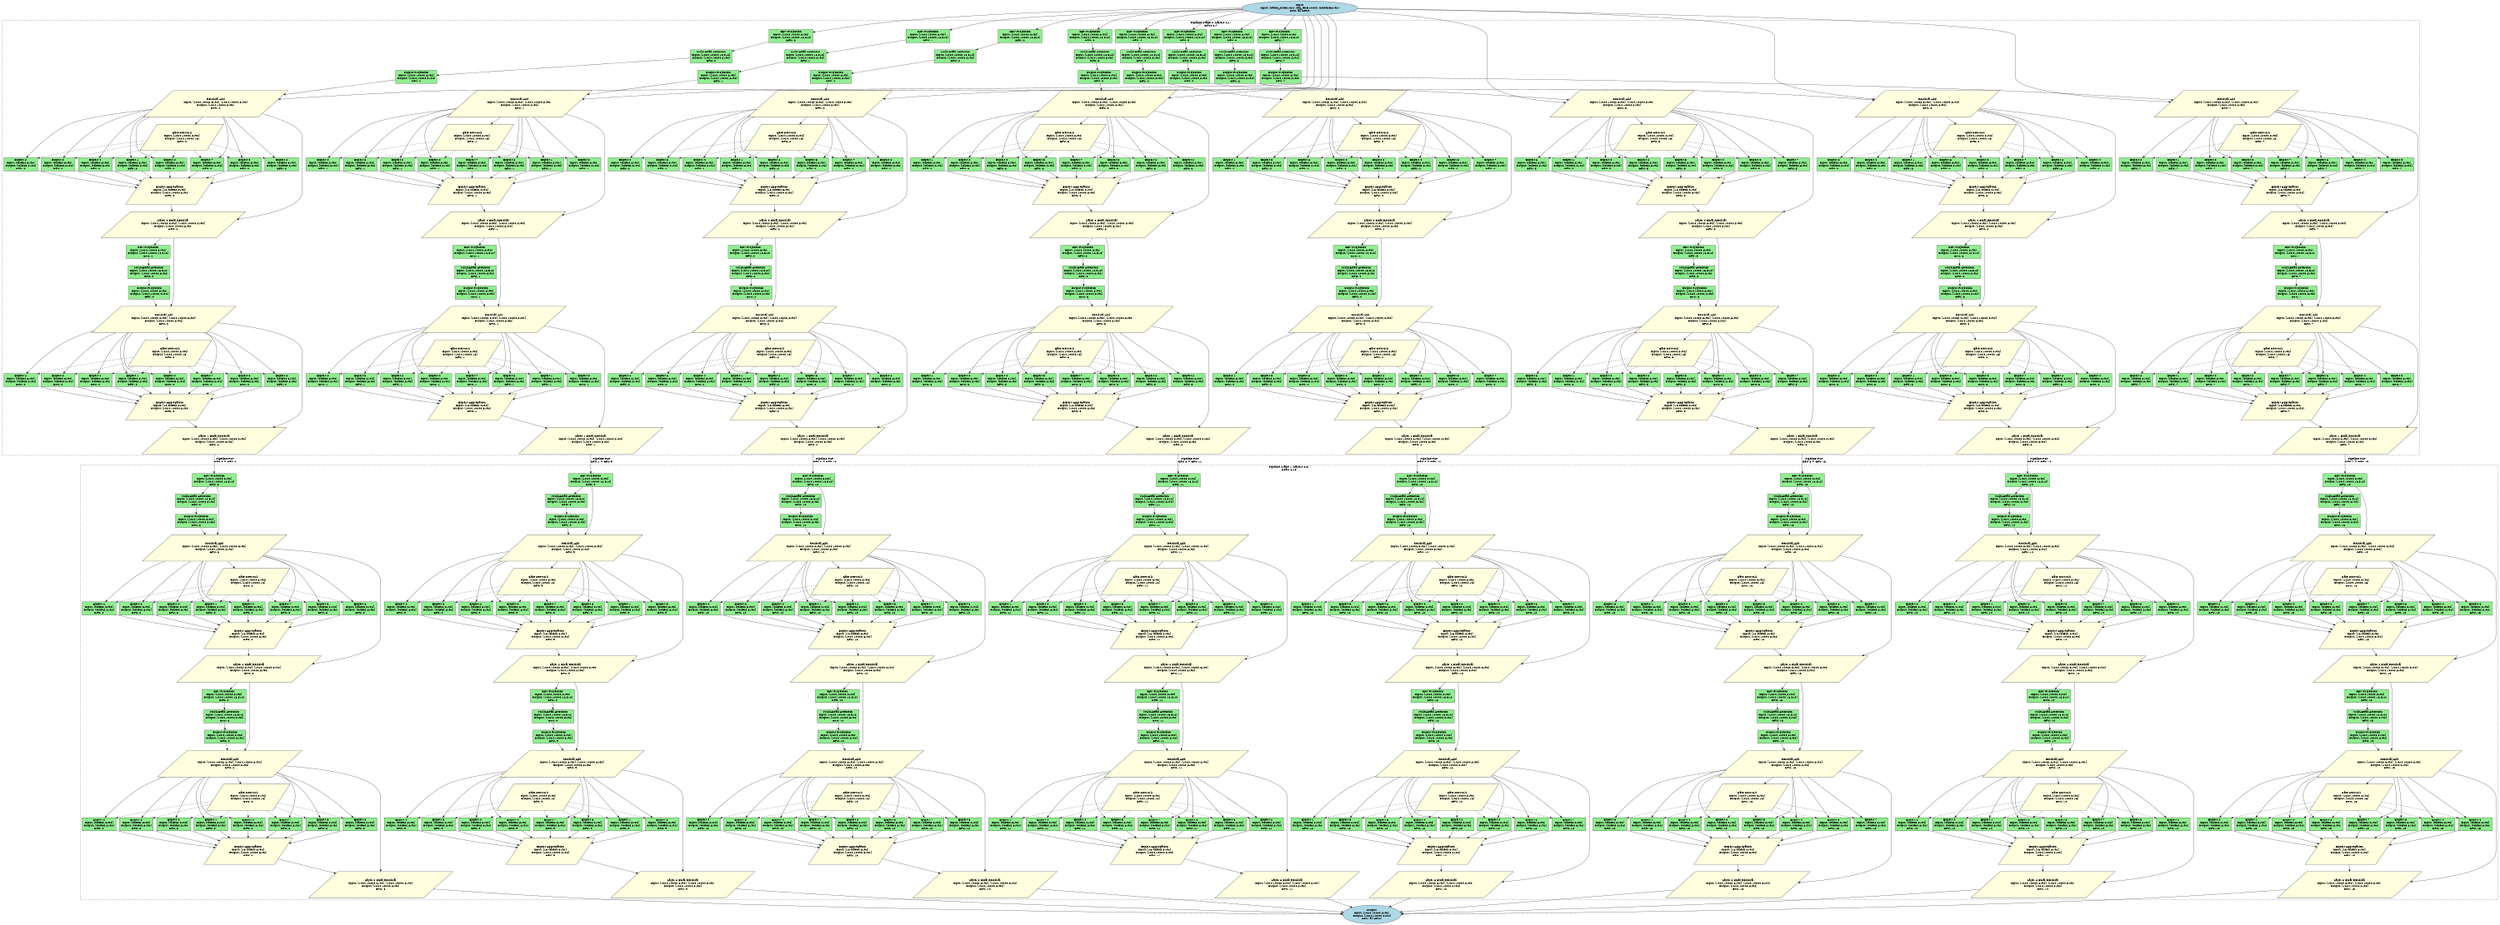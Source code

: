 digraph baseline_tp8_pp2_moe {
	graph [bb="0,0,12707,4757.1",
		rankdir=TB,
		size="20,30"
	];
	node [fillcolor=lightyellow,
		label="\N",
		shape=parallelogram,
		style=filled
	];
	subgraph cluster_stage0 {
		graph [bb="8,2414.2,12454,4655.2",
			label="Pipeline Stage 0 (Layers 0-1)\nGPUs 0-7",
			lheight=0.42,
			lp="6231,4636.2",
			lwidth=2.89,
			style=dashed
		];
		subgraph cluster_layer0 {
			graph [label="Layer 0",
				style=dotted
			];
		}
		subgraph cluster_layer1 {
			graph [label="Layer 1",
				style=dotted
			];
		}
		l0_qkv_tp0	[fillcolor=lightgreen,
			height=0.94444,
			label="QKV Projection\nInput: [1024,10000,8192]\nOutput: [1024,10000,16,512]\nGPU: 0",
			pos="4241,4575.2",
			shape=rectangle,
			width=3.1389];
		l0_attn_tp0	[fillcolor=lightgreen,
			height=0.94444,
			label="Multi-Head Attention\nInput: [1024,10000,16,512]\nOutput: [1024,10000,8192]\nGPU: 0",
			pos="3644,4470.2",
			shape=rectangle,
			width=2.9722];
		l0_qkv_tp0 -> l0_attn_tp0	[pos="e,3751.4,4489.7 4127.7,4554.6 4022.8,4536.5 3867.6,4509.7 3761.5,4491.4"];
		l0_out_proj_tp0	[fillcolor=lightgreen,
			height=0.94444,
			label="Output Projection\nInput: [1024,10000,8192]\nOutput: [1024,10000,8192]\nGPU: 0",
			pos="2933,4365.2",
			shape=rectangle,
			width=2.9444];
		l0_attn_tp0 -> l0_out_proj_tp0	[pos="e,3039.1,4381.5 3536.8,4453.6 3405.6,4434.6 3184.2,4402.6 3049,4383"];
		l0_residual_tp0	[height=1.8889,
			label="Residual Add\nInput: [1024,10000,8192], [1024,10000,8192]\nOutput: [1024,10000,8192]\nGPU: 0",
			pos="1093,4226.2",
			width=9.9643];
		l0_out_proj_tp0 -> l0_residual_tp0	[pos="e,1405,4250.4 2826.8,4356.3 2557.2,4336.2 1837.9,4282.6 1415.3,4251.2"];
		l0_gate_tp0	[height=1.8889,
			label="Gate Network\nInput: [1024,10000,8192]\nOutput: [1024,10000,16]\nGPU: 0",
			pos="925,4053.2",
			width=5.7597];
		l0_residual_tp0 -> l0_gate_tp0	[pos="e,991,4121.3 1027.1,4158.1 1017.6,4148.5 1007.9,4138.5 998.28,4128.8"];
		l0_exp0_gpu0	[fillcolor=lightgreen,
			height=0.94444,
			label="Expert 0\nInput: [tokens,8192]\nOutput: [tokens,8192]\nGPU: 0",
			pos="871,3914.2",
			shape=rectangle,
			width=2.4167];
		l0_residual_tp0 -> l0_exp0_gpu0	[pos="e,783.94,3948 767.61,4158.2 740.54,4147.2 719.49,4134.9 709,4121.2 690.63,4097.2 692.4,4010.4 709,3985.2 713.48,3978.4 742.26,3965.1 \
774.36,3951.9"];
		l0_exp1_gpu0	[fillcolor=lightgreen,
			height=0.94444,
			label="Expert 1\nInput: [tokens,8192]\nOutput: [tokens,8192]\nGPU: 0",
			pos="679,3914.2",
			shape=rectangle,
			width=2.4167];
		l0_residual_tp0 -> l0_exp1_gpu0	[pos="e,671.59,3948.5 742.98,4158 718.49,4147.3 699.92,4135 691,4121.2 659.62,4072.4 663.13,4002.9 669.95,3958.4"];
		l0_exp2_gpu0	[fillcolor=lightgreen,
			height=0.94444,
			label="Expert 2\nInput: [tokens,8192]\nOutput: [tokens,8192]\nGPU: 0",
			pos="103,3914.2",
			shape=rectangle,
			width=2.4167];
		l0_residual_tp0 -> l0_exp2_gpu0	[pos="e,131.73,3948.5 777.12,4198.1 611.52,4180.5 427.7,4154.5 352,4121.2 264.53,4082.6 183.19,4004.1 138.57,3955.9"];
		l0_exp3_gpu0	[fillcolor=lightgreen,
			height=0.94444,
			label="Expert 3\nInput: [tokens,8192]\nOutput: [tokens,8192]\nGPU: 0",
			pos="295,3914.2",
			shape=rectangle,
			width=2.4167];
		l0_residual_tp0 -> l0_exp3_gpu0	[pos="e,322.27,3948.4 776.03,4197.1 693.13,4181.7 605.81,4157.9 530,4121.2 447.21,4081.1 371,4003.7 328.97,3956"];
		l0_exp4_gpu0	[fillcolor=lightgreen,
			height=0.94444,
			label="Expert 4\nInput: [tokens,8192]\nOutput: [tokens,8192]\nGPU: 0",
			pos="487,3914.2",
			shape=rectangle,
			width=2.4167];
		l0_residual_tp0 -> l0_exp4_gpu0	[pos="e,507.72,3948.2 745.25,4168.6 715.26,4155.8 686.63,4140.2 661,4121.2 598.67,4074.9 544.09,4002.1 513.36,3956.6"];
		l0_exp5_gpu0	[fillcolor=lightgreen,
			height=0.94444,
			label="Expert 5\nInput: [tokens,8192]\nOutput: [tokens,8192]\nGPU: 0",
			pos="1255,3914.2",
			shape=rectangle,
			width=2.4167];
		l0_residual_tp0 -> l0_exp5_gpu0	[pos="e,1239.4,3948.3 1132.5,4158.1 1139.5,4145.9 1146.6,4133.2 1153,4121.2 1182.9,4065.2 1215,3999.3 1235.1,3957.4"];
		l0_exp6_gpu0	[fillcolor=lightgreen,
			height=0.94444,
			label="Expert 6\nInput: [tokens,8192]\nOutput: [tokens,8192]\nGPU: 0",
			pos="1447,3914.2",
			shape=rectangle,
			width=2.4167];
		l0_residual_tp0 -> l0_exp6_gpu0	[pos="e,1409,3948.4 1169.8,4157.9 1240.5,4096 1342.8,4006.4 1401.4,3955.1"];
		l0_exp7_gpu0	[fillcolor=lightgreen,
			height=0.94444,
			label="Expert 7\nInput: [tokens,8192]\nOutput: [tokens,8192]\nGPU: 0",
			pos="1063,3914.2",
			shape=rectangle,
			width=2.4167];
		l0_residual_tp0 -> l0_exp7_gpu0	[pos="e,1112.5,3948.2 1129,4158.1 1134,4146.1 1138.3,4133.5 1141,4121.2 1154,4062.1 1165.6,4040.4 1141,3985.2 1136.1,3974.1 1128.5,3964.1 \
1119.9,3955.3"];
		l0_final_res_tp0	[height=1.8889,
			label="Layer 0 Final Residual\nInput: [1024,10000,8192], [1024,10000,8192]\nOutput: [1024,10000,8192]\nGPU: 0",
			pos="875,3602.2",
			width=9.9643];
		l0_residual_tp0 -> l0_final_res_tp0	[pos="e,1187.2,3626.9 1328.1,4179.3 1441.3,4150.2 1553,4107.9 1553,4054.2 1553,4054.2 1553,4054.2 1553,3774.2 1553,3693.9 1372.2,3651 \
1197.4,3628.2"];
		l0_qkv_tp1	[fillcolor=lightgreen,
			height=0.94444,
			label="QKV Projection\nInput: [1024,10000,8192]\nOutput: [1024,10000,16,512]\nGPU: 1",
			pos="4790,4575.2",
			shape=rectangle,
			width=3.1389];
		l0_attn_tp1	[fillcolor=lightgreen,
			height=0.94444,
			label="Multi-Head Attention\nInput: [1024,10000,16,512]\nOutput: [1024,10000,8192]\nGPU: 1",
			pos="3961,4470.2",
			shape=rectangle,
			width=2.9722];
		l0_qkv_tp1 -> l0_attn_tp1	[pos="e,4068,4484.5 4676.9,4560.1 4520,4540.6 4237.5,4505.5 4078.3,4485.7"];
		l0_out_proj_tp1	[fillcolor=lightgreen,
			height=0.94444,
			label="Output Projection\nInput: [1024,10000,8192]\nOutput: [1024,10000,8192]\nGPU: 1",
			pos="3304,4365.2",
			shape=rectangle,
			width=2.9444];
		l0_attn_tp1 -> l0_out_proj_tp1	[pos="e,3410,4382.1 3853.9,4451.4 3823.5,4446.4 3790.5,4441 3760,4436.2 3644.4,4417.8 3512.1,4397.6 3419.9,4383.6"];
		l0_residual_tp1	[height=1.8889,
			label="Residual Add\nInput: [1024,10000,8192], [1024,10000,8192]\nOutput: [1024,10000,8192]\nGPU: 1",
			pos="2663,4226.2",
			width=9.9643];
		l0_out_proj_tp1 -> l0_residual_tp1	[pos="e,2976.7,4294.2 3197.8,4341.5 3139.2,4328.9 3062.9,4312.6 2986.5,4296.3"];
		l0_gate_tp1	[height=1.8889,
			label="Gate Network\nInput: [1024,10000,8192]\nOutput: [1024,10000,16]\nGPU: 1",
			pos="2427,4053.2",
			width=5.7597];
		l0_residual_tp1 -> l0_gate_tp1	[pos="e,2519.7,4121.3 2570.4,4158.1 2556.5,4148 2542.1,4137.5 2528,4127.3"];
		l0_exp0_gpu1	[fillcolor=lightgreen,
			height=0.94444,
			label="Expert 0\nInput: [tokens,8192]\nOutput: [tokens,8192]\nGPU: 1",
			pos="2235,3914.2",
			shape=rectangle,
			width=2.4167];
		l0_residual_tp1 -> l0_exp0_gpu1	[pos="e,2217.9,3948.4 2322.5,4175.4 2270.7,4161.2 2228.6,4143.3 2211,4121.2 2174.2,4074.9 2194.5,4003.1 2213.8,3957.7"];
		l0_exp1_gpu1	[fillcolor=lightgreen,
			height=0.94444,
			label="Expert 1\nInput: [tokens,8192]\nOutput: [tokens,8192]\nGPU: 1",
			pos="2811,3914.2",
			shape=rectangle,
			width=2.4167];
		l0_residual_tp1 -> l0_exp1_gpu1	[pos="e,2795.1,3948.4 2695.1,4157.9 2724.2,4097 2766.1,4009.3 2790.7,3957.7"];
		l0_exp2_gpu1	[fillcolor=lightgreen,
			height=0.94444,
			label="Expert 2\nInput: [tokens,8192]\nOutput: [tokens,8192]\nGPU: 1",
			pos="2043,3914.2",
			shape=rectangle,
			width=2.4167];
		l0_residual_tp1 -> l0_exp2_gpu1	[pos="e,2058.7,3948.3 2319.5,4172.6 2260.4,4158.3 2210.2,4141.2 2186,4121.2 2130.6,4075.4 2087.1,4003 2063.3,3957.3"];
		l0_exp3_gpu1	[fillcolor=lightgreen,
			height=0.94444,
			label="Expert 3\nInput: [tokens,8192]\nOutput: [tokens,8192]\nGPU: 1",
			pos="1851,3914.2",
			shape=rectangle,
			width=2.4167];
		l0_residual_tp1 -> l0_exp3_gpu1	[pos="e,1876.4,3948.5 2353.7,4204.2 2260.3,4189.1 2159.8,4163.7 2074,4121.2 1994.1,4081.6 1922.4,4004.3 1883,3956.5"];
		l0_exp4_gpu1	[fillcolor=lightgreen,
			height=0.94444,
			label="Expert 4\nInput: [tokens,8192]\nOutput: [tokens,8192]\nGPU: 1",
			pos="1659,3914.2",
			shape=rectangle,
			width=2.4167];
		l0_residual_tp1 -> l0_exp4_gpu1	[pos="e,1687,3948.5 2348.9,4199.9 2176.5,4182.6 1982,4156.3 1903,4121.2 1816.7,4082.8 1737.2,4004.2 1693.7,3956"];
		l0_exp5_gpu1	[fillcolor=lightgreen,
			height=0.94444,
			label="Expert 5\nInput: [tokens,8192]\nOutput: [tokens,8192]\nGPU: 1",
			pos="3003,3914.2",
			shape=rectangle,
			width=2.4167];
		l0_residual_tp1 -> l0_exp5_gpu1	[pos="e,2966.5,3948.4 2736.8,4157.9 2804.5,4096.2 2902.6,4006.7 2958.8,3955.4"];
		l0_exp6_gpu1	[fillcolor=lightgreen,
			height=0.94444,
			label="Expert 6\nInput: [tokens,8192]\nOutput: [tokens,8192]\nGPU: 1",
			pos="2619,3914.2",
			shape=rectangle,
			width=2.4167];
		l0_residual_tp1 -> l0_exp6_gpu1	[pos="e,2648.9,3948.3 2672.9,4158 2678.2,4104.5 2679.8,4028.5 2658,3966.2 2656.9,3963.1 2655.6,3960 2654,3957"];
		l0_exp7_gpu1	[fillcolor=lightgreen,
			height=0.94444,
			label="Expert 7\nInput: [tokens,8192]\nOutput: [tokens,8192]\nGPU: 1",
			pos="2427,3914.2",
			shape=rectangle,
			width=2.4167];
		l0_residual_tp1 -> l0_exp7_gpu1	[pos="e,2514.1,3945.2 2661.2,4158.1 2658.9,4091.8 2653.7,3998.4 2643,3985.2 2609.9,3944.1 2579.6,3963.1 2524,3948.2"];
		l0_final_res_tp1	[height=1.8889,
			label="Layer 0 Final Residual\nInput: [1024,10000,8192], [1024,10000,8192]\nOutput: [1024,10000,8192]\nGPU: 1",
			pos="2539,3602.2",
			width=9.9643];
		l0_residual_tp1 -> l0_final_res_tp1	[pos="e,2875.5,3649.3 2895.5,4176.9 3003.7,4147.6 3109,4105.7 3109,4054.2 3109,4054.2 3109,4054.2 3109,3774.2 3109,3717.6 3004.9,3678.2 \
2885.6,3651.6"];
		l0_qkv_tp2	[fillcolor=lightgreen,
			height=0.94444,
			label="QKV Projection\nInput: [1024,10000,8192]\nOutput: [1024,10000,16,512]\nGPU: 2",
			pos="5364,4575.2",
			shape=rectangle,
			width=3.1389];
		l0_attn_tp2	[fillcolor=lightgreen,
			height=0.94444,
			label="Multi-Head Attention\nInput: [1024,10000,16,512]\nOutput: [1024,10000,8192]\nGPU: 2",
			pos="4984,4470.2",
			shape=rectangle,
			width=2.9722];
		l0_qkv_tp2 -> l0_attn_tp2	[pos="e,5091.2,4500.2 5250.8,4543.5 5203.5,4530.7 5148.6,4515.8 5100.9,4502.9"];
		l0_out_proj_tp2	[fillcolor=lightgreen,
			height=0.94444,
			label="Output Projection\nInput: [1024,10000,8192]\nOutput: [1024,10000,8192]\nGPU: 2",
			pos="4486,4365.2",
			shape=rectangle,
			width=2.9444];
		l0_attn_tp2 -> l0_out_proj_tp2	[pos="e,4592.1,4388.1 4876.9,4447 4796,4430.3 4685.1,4407.3 4602.1,4390.2"];
		l0_residual_tp2	[height=1.8889,
			label="Residual Add\nInput: [1024,10000,8192], [1024,10000,8192]\nOutput: [1024,10000,8192]\nGPU: 2",
			pos="4204,4226.2",
			width=9.9643];
		l0_out_proj_tp2 -> l0_residual_tp2	[pos="e,4342.1,4294.3 4417.7,4331 4397.5,4321.2 4374.6,4310 4351.4,4298.8"];
		l0_gate_tp2	[height=1.8889,
			label="Gate Network\nInput: [1024,10000,8192]\nOutput: [1024,10000,16]\nGPU: 2",
			pos="4037,4053.2",
			width=5.7597];
		l0_residual_tp2 -> l0_gate_tp2	[pos="e,4102.6,4121.3 4138.5,4158.1 4129.1,4148.5 4119.4,4138.5 4109.8,4128.8"];
		l0_exp0_gpu2	[fillcolor=lightgreen,
			height=0.94444,
			label="Expert 0\nInput: [tokens,8192]\nOutput: [tokens,8192]\nGPU: 2",
			pos="3215,3914.2",
			shape=rectangle,
			width=2.4167];
		l0_residual_tp2 -> l0_exp0_gpu2	[pos="e,3243.6,3948.5 3888.1,4198.1 3722.5,4180.5 3538.7,4154.6 3463,4121.2 3375.8,4082.6 3294.8,4004.1 3250.4,3955.9"];
		l0_exp1_gpu2	[fillcolor=lightgreen,
			height=0.94444,
			label="Expert 1\nInput: [tokens,8192]\nOutput: [tokens,8192]\nGPU: 2",
			pos="3791,3914.2",
			shape=rectangle,
			width=2.4167];
		l0_residual_tp2 -> l0_exp1_gpu2	[pos="e,3783.6,3948.5 3855.3,4158.1 3830.6,4147.3 3811.9,4135.1 3803,4121.2 3771.6,4072.4 3775.1,4002.9 3782,3958.4"];
		l0_exp2_gpu2	[fillcolor=lightgreen,
			height=0.94444,
			label="Expert 2\nInput: [tokens,8192]\nOutput: [tokens,8192]\nGPU: 2",
			pos="3983,3914.2",
			shape=rectangle,
			width=2.4167];
		l0_residual_tp2 -> l0_exp2_gpu2	[pos="e,3895.9,3948 3879.4,4158.1 3852.4,4147.2 3831.5,4134.8 3821,4121.2 3802.6,4097.2 3804.4,4010.4 3821,3985.2 3825.5,3978.4 3854.3,\
3965.1 3886.4,3951.9"];
		l0_exp3_gpu2	[fillcolor=lightgreen,
			height=0.94444,
			label="Expert 3\nInput: [tokens,8192]\nOutput: [tokens,8192]\nGPU: 2",
			pos="3407,3914.2",
			shape=rectangle,
			width=2.4167];
		l0_residual_tp2 -> l0_exp3_gpu2	[pos="e,3434.1,3948.4 3887,4197.2 3804.1,4181.8 3716.8,4158 3641,4121.2 3558.5,4081.1 3482.6,4003.7 3440.8,3956"];
		l0_exp4_gpu2	[fillcolor=lightgreen,
			height=0.94444,
			label="Expert 4\nInput: [tokens,8192]\nOutput: [tokens,8192]\nGPU: 2",
			pos="3599,3914.2",
			shape=rectangle,
			width=2.4167];
		l0_residual_tp2 -> l0_exp4_gpu2	[pos="e,3619.7,3948.2 3855.4,4167.8 3826.1,4155.1 3798.1,4139.8 3773,4121.2 3710.7,4074.9 3656.1,4002.1 3625.4,3956.6"];
		l0_exp5_gpu2	[fillcolor=lightgreen,
			height=0.94444,
			label="Expert 5\nInput: [tokens,8192]\nOutput: [tokens,8192]\nGPU: 2",
			pos="4175,3914.2",
			shape=rectangle,
			width=2.4167];
		l0_residual_tp2 -> l0_exp5_gpu2	[pos="e,4224.5,3948.2 4240.9,4157.9 4245.9,4146 4250.3,4133.4 4253,4121.2 4266.2,4062.2 4277.6,4040.4 4253,3985.2 4248.1,3974.1 4240.5,\
3964.1 4231.9,3955.3"];
		l0_exp6_gpu2	[fillcolor=lightgreen,
			height=0.94444,
			label="Expert 6\nInput: [tokens,8192]\nOutput: [tokens,8192]\nGPU: 2",
			pos="4559,3914.2",
			shape=rectangle,
			width=2.4167];
		l0_residual_tp2 -> l0_exp6_gpu2	[pos="e,4520.9,3948.4 4281,4157.9 4351.9,4096 4454.6,4006.4 4513.3,3955.1"];
		l0_exp7_gpu2	[fillcolor=lightgreen,
			height=0.94444,
			label="Expert 7\nInput: [tokens,8192]\nOutput: [tokens,8192]\nGPU: 2",
			pos="4367,3914.2",
			shape=rectangle,
			width=2.4167];
		l0_residual_tp2 -> l0_exp7_gpu2	[pos="e,4351.5,3948.4 4244.2,4158.1 4251.3,4145.9 4258.5,4133.2 4265,4121.2 4295.1,4065.3 4327.2,3999.4 4347.1,3957.5"];
		l0_final_res_tp2	[height=1.8889,
			label="Layer 0 Final Residual\nInput: [1024,10000,8192], [1024,10000,8192]\nOutput: [1024,10000,8192]\nGPU: 2",
			pos="3998,3602.2",
			width=9.9643];
		l0_residual_tp2 -> l0_final_res_tp2	[pos="e,4312.5,3628.7 4439.2,4179.4 4552.9,4150.4 4665,4108.1 4665,4054.2 4665,4054.2 4665,4054.2 4665,3774.2 4665,3696.3 4492.3,3653.4 \
4322.6,3630"];
		l0_qkv_tp3	[fillcolor=lightgreen,
			height=0.94444,
			label="QKV Projection\nInput: [1024,10000,8192]\nOutput: [1024,10000,16,512]\nGPU: 3",
			pos="5625,4575.2",
			shape=rectangle,
			width=3.1389];
		l0_attn_tp3	[fillcolor=lightgreen,
			height=0.94444,
			label="Multi-Head Attention\nInput: [1024,10000,16,512]\nOutput: [1024,10000,8192]\nGPU: 3",
			pos="5653,4470.2",
			shape=rectangle,
			width=2.9722];
		l0_qkv_tp3 -> l0_attn_tp3	[pos="e,5644,4504.3 5634,4541 5636.3,4532.5 5638.9,4523.1 5641.3,4514.2"];
		l0_out_proj_tp3	[fillcolor=lightgreen,
			height=0.94444,
			label="Output Projection\nInput: [1024,10000,8192]\nOutput: [1024,10000,8192]\nGPU: 3",
			pos="5655,4365.2",
			shape=rectangle,
			width=2.9444];
		l0_attn_tp3 -> l0_out_proj_tp3	[pos="e,5654.4,4399.3 5653.6,4436 5653.8,4427.6 5654,4418.3 5654.2,4409.5"];
		l0_residual_tp3	[height=1.8889,
			label="Residual Add\nInput: [1024,10000,8192], [1024,10000,8192]\nOutput: [1024,10000,8192]\nGPU: 3",
			pos="5671,4226.2",
			width=9.9643];
		l0_out_proj_tp3 -> l0_residual_tp3	[pos="e,5663.1,4294.4 5658.9,4331 5659.8,4322.9 5660.9,4313.8 5662,4304.5"];
		l0_gate_tp3	[height=1.8889,
			label="Gate Network\nInput: [1024,10000,8192]\nOutput: [1024,10000,16]\nGPU: 3",
			pos="5485,4053.2",
			width=5.7597];
		l0_residual_tp3 -> l0_gate_tp3	[pos="e,5558.1,4121.3 5598,4158.1 5587.4,4148.3 5576.3,4138.1 5565.5,4128.2"];
		l0_exp0_gpu3	[fillcolor=lightgreen,
			height=0.94444,
			label="Expert 0\nInput: [tokens,8192]\nOutput: [tokens,8192]\nGPU: 3",
			pos="4963,3914.2",
			shape=rectangle,
			width=2.4167];
		l0_residual_tp3 -> l0_exp0_gpu3	[pos="e,4985.5,3948.2 5343.4,4187.4 5281.8,4172.2 5219.6,4150.9 5165,4121.2 5090.7,4080.7 5026.6,4004 4991.5,3956.5"];
		l0_exp1_gpu3	[fillcolor=lightgreen,
			height=0.94444,
			label="Expert 1\nInput: [tokens,8192]\nOutput: [tokens,8192]\nGPU: 3",
			pos="4771,3914.2",
			shape=rectangle,
			width=2.4167];
		l0_residual_tp3 -> l0_exp1_gpu3	[pos="e,4798.4,3948.3 5347.3,4191.1 5211.4,4173.3 5070.9,4149.4 5010,4121.2 4925.5,4082 4847.8,4004 4805.2,3956"];
		l0_exp2_gpu3	[fillcolor=lightgreen,
			height=0.94444,
			label="Expert 2\nInput: [tokens,8192]\nOutput: [tokens,8192]\nGPU: 3",
			pos="6115,3914.2",
			shape=rectangle,
			width=2.4167];
		l0_residual_tp3 -> l0_exp2_gpu3	[pos="e,6067.6,3948.3 5767.1,4158.1 5856.3,4095.8 5986.1,4005.1 6059.4,3954"];
		l0_exp3_gpu3	[fillcolor=lightgreen,
			height=0.94444,
			label="Expert 3\nInput: [tokens,8192]\nOutput: [tokens,8192]\nGPU: 3",
			pos="5731,3914.2",
			shape=rectangle,
			width=2.4167];
		l0_residual_tp3 -> l0_exp3_gpu3	[pos="e,5733.1,3948.3 5709.7,4158 5712.2,4152.1 5714.3,4146.1 5716,4140.2 5733.4,4078.8 5734.7,4004.5 5733.4,3958.5"];
		l0_exp4_gpu3	[fillcolor=lightgreen,
			height=0.94444,
			label="Expert 4\nInput: [tokens,8192]\nOutput: [tokens,8192]\nGPU: 3",
			pos="5155,3914.2",
			shape=rectangle,
			width=2.4167];
		l0_residual_tp3 -> l0_exp4_gpu3	[pos="e,5160.8,3948.4 5312.5,4158.8 5280.5,4147.6 5254.9,4135.1 5241,4121.2 5196.1,4076.1 5173.4,4004.2 5162.9,3958.3"];
		l0_exp5_gpu3	[fillcolor=lightgreen,
			height=0.94444,
			label="Expert 5\nInput: [tokens,8192]\nOutput: [tokens,8192]\nGPU: 3",
			pos="5347,3914.2",
			shape=rectangle,
			width=2.4167];
		l0_residual_tp3 -> l0_exp5_gpu3	[pos="e,5297.5,3948.2 5327.5,4158 5300.6,4147.2 5279.6,4134.9 5269,4121.2 5232,4073.4 5244.4,4040.4 5269,3985.2 5273.9,3974.1 5281.5,3964.1 \
5290.1,3955.3"];
		l0_exp6_gpu3	[fillcolor=lightgreen,
			height=0.94444,
			label="Expert 6\nInput: [tokens,8192]\nOutput: [tokens,8192]\nGPU: 3",
			pos="5923,3914.2",
			shape=rectangle,
			width=2.4167];
		l0_residual_tp3 -> l0_exp6_gpu3	[pos="e,5895.9,3948.4 5725.7,4157.9 5775.6,4096.5 5847.7,4007.8 5889.5,3956.4"];
		l0_exp7_gpu3	[fillcolor=lightgreen,
			height=0.94444,
			label="Expert 7\nInput: [tokens,8192]\nOutput: [tokens,8192]\nGPU: 3",
			pos="5539,3914.2",
			shape=rectangle,
			width=2.4167];
		l0_residual_tp3 -> l0_exp7_gpu3	[pos="e,5626.1,3948 5693.3,4158.1 5696.5,4145.9 5699.3,4133.3 5701,4121.2 5705.2,4091.2 5717.6,4010.4 5701,3985.2 5696.5,3978.4 5667.7,\
3965.1 5635.6,3951.9"];
		l0_final_res_tp3	[height=1.8889,
			label="Layer 0 Final Residual\nInput: [1024,10000,8192], [1024,10000,8192]\nOutput: [1024,10000,8192]\nGPU: 3",
			pos="5650,3602.2",
			width=9.9643];
		l0_residual_tp3 -> l0_final_res_tp3	[pos="e,5986.3,3649.1 5920.3,4192.5 6065.8,4166.2 6221,4122.2 6221,4054.2 6221,4054.2 6221,4054.2 6221,3774.2 6221,3717.4 6116,3677.8 \
5996.1,3651.2"];
		l0_qkv_tp4	[fillcolor=lightgreen,
			height=0.94444,
			label="QKV Projection\nInput: [1024,10000,8192]\nOutput: [1024,10000,16,512]\nGPU: 4",
			pos="5869,4575.2",
			shape=rectangle,
			width=3.1389];
		l0_attn_tp4	[fillcolor=lightgreen,
			height=0.94444,
			label="Multi-Head Attention\nInput: [1024,10000,16,512]\nOutput: [1024,10000,8192]\nGPU: 4",
			pos="5888,4470.2",
			shape=rectangle,
			width=2.9722];
		l0_qkv_tp4 -> l0_attn_tp4	[pos="e,5881.9,4504.3 5875.1,4541 5876.7,4532.5 5878.4,4523.1 5880.1,4514.2"];
		l0_out_proj_tp4	[fillcolor=lightgreen,
			height=0.94444,
			label="Output Projection\nInput: [1024,10000,8192]\nOutput: [1024,10000,8192]\nGPU: 4",
			pos="5902,4365.2",
			shape=rectangle,
			width=2.9444];
		l0_attn_tp4 -> l0_out_proj_tp4	[pos="e,5897.5,4399.3 5892.5,4436 5893.7,4427.5 5894.9,4418.1 5896.2,4409.2"];
		l0_residual_tp4	[height=1.8889,
			label="Residual Add\nInput: [1024,10000,8192], [1024,10000,8192]\nOutput: [1024,10000,8192]\nGPU: 4",
			pos="6889,4226.2",
			width=9.9643];
		l0_out_proj_tp4 -> l0_residual_tp4	[pos="e,6627.9,4249 6008.3,4334.8 6014.3,4333.5 6020.2,4332.3 6026,4331.2 6222.5,4293.4 6447,4266.8 6617.8,4250"];
		l0_gate_tp4	[height=1.8889,
			label="Gate Network\nInput: [1024,10000,8192]\nOutput: [1024,10000,16]\nGPU: 4",
			pos="7095,4053.2",
			width=5.7597];
		l0_residual_tp4 -> l0_gate_tp4	[pos="e,7014.1,4121.3 6969.8,4158.1 6981.8,4148.2 6994.1,4137.9 7006.2,4127.9"];
		l0_exp0_gpu4	[fillcolor=lightgreen,
			height=0.94444,
			label="Expert 0\nInput: [tokens,8192]\nOutput: [tokens,8192]\nGPU: 4",
			pos="6903,3914.2",
			shape=rectangle,
			width=2.4167];
		l0_residual_tp4 -> l0_exp0_gpu4	[pos="e,6873,3948.2 6867.5,4158 6854,4104.6 6842.8,4028.9 6864,3966.2 6865.1,3963.1 6866.4,3960 6867.9,3957"];
		l0_exp1_gpu4	[fillcolor=lightgreen,
			height=0.94444,
			label="Expert 1\nInput: [tokens,8192]\nOutput: [tokens,8192]\nGPU: 4",
			pos="6327,3914.2",
			shape=rectangle,
			width=2.4167];
		l0_residual_tp4 -> l0_exp1_gpu4	[pos="e,6361.2,3948.3 6668.2,4158.2 6640.9,4147.1 6613.9,4134.8 6589,4121.2 6503.9,4074.7 6418,4000.8 6368.8,3955.3"];
		l0_exp2_gpu4	[fillcolor=lightgreen,
			height=0.94444,
			label="Expert 2\nInput: [tokens,8192]\nOutput: [tokens,8192]\nGPU: 4",
			pos="7095,3914.2",
			shape=rectangle,
			width=2.4167];
		l0_residual_tp4 -> l0_exp2_gpu4	[pos="e,7007.9,3945.2 6877.1,4157.9 6867.8,4096.6 6859.5,4011.6 6879,3985.2 6910.3,3942.7 6942.2,3962.9 6998,3948.2"];
		l0_exp3_gpu4	[fillcolor=lightgreen,
			height=0.94444,
			label="Expert 3\nInput: [tokens,8192]\nOutput: [tokens,8192]\nGPU: 4",
			pos="7479,3914.2",
			shape=rectangle,
			width=2.4167];
		l0_residual_tp4 -> l0_exp3_gpu4	[pos="e,7460,3948.2 7133.6,4188.3 7216.5,4171.4 7295.7,4148.9 7326,4121.2 7379.8,4071.9 7427.4,4001.4 7454.7,3957"];
		l0_exp4_gpu4	[fillcolor=lightgreen,
			height=0.94444,
			label="Expert 4\nInput: [tokens,8192]\nOutput: [tokens,8192]\nGPU: 4",
			pos="7287,3914.2",
			shape=rectangle,
			width=2.4167];
		l0_residual_tp4 -> l0_exp4_gpu4	[pos="e,7304,3948.3 7136.5,4190.7 7214.7,4174.3 7287.2,4151.6 7311,4121.2 7347.5,4074.6 7327.2,4002.9 7308.1,3957.6"];
		l0_exp5_gpu4	[fillcolor=lightgreen,
			height=0.94444,
			label="Expert 5\nInput: [tokens,8192]\nOutput: [tokens,8192]\nGPU: 4",
			pos="6519,3914.2",
			shape=rectangle,
			width=2.4167];
		l0_residual_tp4 -> l0_exp5_gpu4	[pos="e,6553.6,3948.4 6794.4,4158 6778.4,4146 6762,4133.4 6747,4121.2 6679.7,4066.4 6605.9,3998.1 6561,3955.6"];
		l0_exp6_gpu4	[fillcolor=lightgreen,
			height=0.94444,
			label="Expert 6\nInput: [tokens,8192]\nOutput: [tokens,8192]\nGPU: 4",
			pos="6711,3914.2",
			shape=rectangle,
			width=2.4167];
		l0_residual_tp4 -> l0_exp6_gpu4	[pos="e,6730.1,3948.4 6850.4,4157.9 6815.4,4096.9 6764.8,4008.9 6735.2,3957.3"];
		l0_exp7_gpu4	[fillcolor=lightgreen,
			height=0.94444,
			label="Expert 7\nInput: [tokens,8192]\nOutput: [tokens,8192]\nGPU: 4",
			pos="7671,3914.2",
			shape=rectangle,
			width=2.4167];
		l0_residual_tp4 -> l0_exp7_gpu4	[pos="e,7635.2,3948.4 7140.4,4194.4 7220.9,4178.8 7308.8,4155.6 7385,4121.2 7479.6,4078.4 7574.4,4001.8 7627.6,3955.1"];
		l0_final_res_tp4	[height=1.8889,
			label="Layer 0 Final Residual\nInput: [1024,10000,8192], [1024,10000,8192]\nOutput: [1024,10000,8192]\nGPU: 4",
			pos="7128,3602.2",
			width=9.9643];
		l0_residual_tp4 -> l0_final_res_tp4	[pos="e,7445.8,3631.8 7146.4,4200.2 7408.7,4171.2 7777,4118.9 7777,4054.2 7777,4054.2 7777,4054.2 7777,3774.2 7777,3700.1 7617.1,3657.5 \
7456,3633.3"];
		l0_qkv_tp5	[fillcolor=lightgreen,
			height=0.94444,
			label="QKV Projection\nInput: [1024,10000,8192]\nOutput: [1024,10000,16,512]\nGPU: 5",
			pos="6113,4575.2",
			shape=rectangle,
			width=3.1389];
		l0_attn_tp5	[fillcolor=lightgreen,
			height=0.94444,
			label="Multi-Head Attention\nInput: [1024,10000,16,512]\nOutput: [1024,10000,8192]\nGPU: 5",
			pos="6130,4470.2",
			shape=rectangle,
			width=2.9722];
		l0_qkv_tp5 -> l0_attn_tp5	[pos="e,6124.5,4504.3 6118.5,4541 6119.9,4532.5 6121.4,4523.1 6122.9,4514.2"];
		l0_out_proj_tp5	[fillcolor=lightgreen,
			height=0.94444,
			label="Output Projection\nInput: [1024,10000,8192]\nOutput: [1024,10000,8192]\nGPU: 5",
			pos="6141,4365.2",
			shape=rectangle,
			width=2.9444];
		l0_attn_tp5 -> l0_out_proj_tp5	[pos="e,6137.5,4399.3 6133.5,4436 6134.4,4427.6 6135.4,4418.3 6136.4,4409.5"];
		l0_residual_tp5	[height=1.8889,
			label="Residual Add\nInput: [1024,10000,8192], [1024,10000,8192]\nOutput: [1024,10000,8192]\nGPU: 5",
			pos="8346,4226.2",
			width=9.9643];
		l0_out_proj_tp5 -> l0_residual_tp5	[pos="e,8082.1,4246.2 6247.2,4333.7 6251.5,4332.8 6255.8,4331.9 6260,4331.2 6357.5,4313.6 6383.1,4317.5 6482,4312.2 6826,4293.5 6912.8,\
4308.7 7257,4294.2 7534.7,4282.4 7851.9,4262.1 8072,4246.9"];
		l0_gate_tp5	[height=1.8889,
			label="Gate Network\nInput: [1024,10000,8192]\nOutput: [1024,10000,16]\nGPU: 5",
			pos="8513,4053.2",
			width=5.7597];
		l0_residual_tp5 -> l0_gate_tp5	[pos="e,8447.4,4121.3 8411.5,4158.1 8420.9,4148.5 8430.6,4138.5 8440.2,4128.8"];
		l0_exp0_gpu5	[fillcolor=lightgreen,
			height=0.94444,
			label="Expert 0\nInput: [tokens,8192]\nOutput: [tokens,8192]\nGPU: 5",
			pos="8267,3914.2",
			shape=rectangle,
			width=2.4167];
		l0_residual_tp5 -> l0_exp0_gpu5	[pos="e,8263.4,3948.4 8290.3,4158 8287.1,4152.2 8284.3,4146.2 8282,4140.2 8259.7,4080.1 8259.8,4004.9 8262.7,3958.5"];
		l0_exp1_gpu5	[fillcolor=lightgreen,
			height=0.94444,
			label="Expert 1\nInput: [tokens,8192]\nOutput: [tokens,8192]\nGPU: 5",
			pos="8075,3914.2",
			shape=rectangle,
			width=2.4167];
		l0_residual_tp5 -> l0_exp1_gpu5	[pos="e,8104.1,3948.4 8287.2,4157.9 8233.4,4096.4 8155.7,4007.5 8110.8,3956.1"];
		l0_exp2_gpu5	[fillcolor=lightgreen,
			height=0.94444,
			label="Expert 2\nInput: [tokens,8192]\nOutput: [tokens,8192]\nGPU: 5",
			pos="8459,3914.2",
			shape=rectangle,
			width=2.4167];
		l0_residual_tp5 -> l0_exp2_gpu5	[pos="e,8371.9,3948 8307.3,4158 8283.3,4106.8 8263.1,4036.7 8297,3985.2 8301.5,3978.4 8330.3,3965.1 8362.4,3951.9"];
		l0_exp3_gpu5	[fillcolor=lightgreen,
			height=0.94444,
			label="Expert 3\nInput: [tokens,8192]\nOutput: [tokens,8192]\nGPU: 5",
			pos="9035,3914.2",
			shape=rectangle,
			width=2.4167];
		l0_residual_tp5 -> l0_exp3_gpu5	[pos="e,9003.8,3948.5 8593.5,4190.9 8659.2,4175.5 8728.5,4153.2 8788,4121.2 8870.6,4076.7 8951.2,4001.9 8996.8,3955.7"];
		l0_exp4_gpu5	[fillcolor=lightgreen,
			height=0.94444,
			label="Expert 4\nInput: [tokens,8192]\nOutput: [tokens,8192]\nGPU: 5",
			pos="8843,3914.2",
			shape=rectangle,
			width=2.4167];
		l0_residual_tp5 -> l0_exp4_gpu5	[pos="e,8834.1,3948.4 8586.7,4184.5 8656.8,4168.1 8721,4146.8 8745,4121.2 8789.2,4074 8816.8,4003.3 8831.1,3958.2"];
		l0_exp5_gpu5	[fillcolor=lightgreen,
			height=0.94444,
			label="Expert 5\nInput: [tokens,8192]\nOutput: [tokens,8192]\nGPU: 5",
			pos="8651,3914.2",
			shape=rectangle,
			width=2.4167];
		l0_residual_tp5 -> l0_exp5_gpu5	[pos="e,8700.5,3948.2 8586.6,4184.3 8651.4,4168.1 8709.1,4147.1 8729,4121.2 8765.7,4073.2 8753.6,4040.4 8729,3985.2 8724.1,3974.1 8716.5,\
3964.1 8707.9,3955.3"];
		l0_exp6_gpu5	[fillcolor=lightgreen,
			height=0.94444,
			label="Expert 6\nInput: [tokens,8192]\nOutput: [tokens,8192]\nGPU: 5",
			pos="7883,3914.2",
			shape=rectangle,
			width=2.4167];
		l0_residual_tp5 -> l0_exp6_gpu5	[pos="e,7917.6,3948.4 8196.1,4158 8174.2,4146.6 8152.1,4134.1 8132,4121.2 8053.8,4070.9 7972.6,3999.4 7925,3955.2"];
		l0_exp7_gpu5	[fillcolor=lightgreen,
			height=0.94444,
			label="Expert 7\nInput: [tokens,8192]\nOutput: [tokens,8192]\nGPU: 5",
			pos="9227,3914.2",
			shape=rectangle,
			width=2.4167];
		l0_residual_tp5 -> l0_exp7_gpu5	[pos="e,9183,3948.3 8597.8,4194.8 8689.3,4179 8792.1,4155.5 8882,4121.2 8993.2,4078.7 9109.4,4001.4 9174.5,3954.5"];
		l0_final_res_tp5	[height=1.8889,
			label="Layer 0 Final Residual\nInput: [1024,10000,8192], [1024,10000,8192]\nOutput: [1024,10000,8192]\nGPU: 5",
			pos="8772,3602.2",
			width=9.9643];
		l0_residual_tp5 -> l0_final_res_tp5	[pos="e,9111.3,3651.9 8608.9,4204.9 8901.3,4178.8 9333,4127.8 9333,4054.2 9333,4054.2 9333,4054.2 9333,3774.2 9333,3719.8 9235.2,3681 \
9121.3,3654.2"];
		l0_qkv_tp6	[fillcolor=lightgreen,
			height=0.94444,
			label="QKV Projection\nInput: [1024,10000,8192]\nOutput: [1024,10000,16,512]\nGPU: 6",
			pos="6357,4575.2",
			shape=rectangle,
			width=3.1389];
		l0_attn_tp6	[fillcolor=lightgreen,
			height=0.94444,
			label="Multi-Head Attention\nInput: [1024,10000,16,512]\nOutput: [1024,10000,8192]\nGPU: 6",
			pos="6369,4470.2",
			shape=rectangle,
			width=2.9722];
		l0_qkv_tp6 -> l0_attn_tp6	[pos="e,6365.1,4504.3 6360.9,4541 6361.8,4532.6 6362.9,4523.3 6364,4514.5"];
		l0_out_proj_tp6	[fillcolor=lightgreen,
			height=0.94444,
			label="Output Projection\nInput: [1024,10000,8192]\nOutput: [1024,10000,8192]\nGPU: 6",
			pos="6375,4365.2",
			shape=rectangle,
			width=2.9444];
		l0_attn_tp6 -> l0_out_proj_tp6	[pos="e,6373.1,4399.3 6370.9,4436 6371.4,4427.6 6372,4418.3 6372.5,4409.5"];
		l0_residual_tp6	[height=1.8889,
			label="Residual Add\nInput: [1024,10000,8192], [1024,10000,8192]\nOutput: [1024,10000,8192]\nGPU: 6",
			pos="9937,4226.2",
			width=9.9643];
		l0_out_proj_tp6 -> l0_residual_tp6	[pos="e,9672,4245.2 6481.3,4333.4 6484.9,4332.6 6488.5,4331.9 6492,4331.2 6566.2,4316.6 6585.6,4316.7 6661,4312.2 7116.4,4284.6 8258,4308.6 \
8714,4294.2 9039.8,4283.8 9414,4261.8 9661.8,4245.9"];
		l0_gate_tp6	[height=1.8889,
			label="Gate Network\nInput: [1024,10000,8192]\nOutput: [1024,10000,16]\nGPU: 6",
			pos="10173,4053.2",
			width=5.7597];
		l0_residual_tp6 -> l0_gate_tp6	[pos="e,10080,4121.3 10030,4158.1 10044,4148 10058,4137.5 10072,4127.3"];
		l0_exp0_gpu6	[fillcolor=lightgreen,
			height=0.94444,
			label="Expert 0\nInput: [tokens,8192]\nOutput: [tokens,8192]\nGPU: 6",
			pos="9631,3914.2",
			shape=rectangle,
			width=2.4167];
		l0_residual_tp6 -> l0_exp0_gpu6	[pos="e,9663.9,3948.4 9870.6,4157.9 9809.8,4096.3 9721.8,4007.1 9671.1,3955.7"];
		l0_exp1_gpu6	[fillcolor=lightgreen,
			height=0.94444,
			label="Expert 1\nInput: [tokens,8192]\nOutput: [tokens,8192]\nGPU: 6",
			pos="9823,3914.2",
			shape=rectangle,
			width=2.4167];
		l0_residual_tp6 -> l0_exp1_gpu6	[pos="e,9835.2,3948.4 9912.3,4157.9 9889.9,4097.2 9857.7,4009.7 9838.7,3958"];
		l0_exp2_gpu6	[fillcolor=lightgreen,
			height=0.94444,
			label="Expert 2\nInput: [tokens,8192]\nOutput: [tokens,8192]\nGPU: 6",
			pos="9439,3914.2",
			shape=rectangle,
			width=2.4167];
		l0_residual_tp6 -> l0_exp2_gpu6	[pos="e,9474.2,3948.5 9765.9,4158.2 9741.9,4146.8 9718,4134.4 9696,4121.2 9614.6,4072.2 9530.6,4000 9481.7,3955.4"];
		l0_exp3_gpu6	[fillcolor=lightgreen,
			height=0.94444,
			label="Expert 3\nInput: [tokens,8192]\nOutput: [tokens,8192]\nGPU: 6",
			pos="10015,3914.2",
			shape=rectangle,
			width=2.4167];
		l0_residual_tp6 -> l0_exp3_gpu6	[pos="e,9956,3948.2 9922.3,4158 9913.9,4103.1 9910.5,4025.2 9942,3966.2 9944,3962.4 9946.4,3958.9 9949.1,3955.5"];
		l0_exp4_gpu6	[fillcolor=lightgreen,
			height=0.94444,
			label="Expert 4\nInput: [tokens,8192]\nOutput: [tokens,8192]\nGPU: 6",
			pos="10783,3914.2",
			shape=rectangle,
			width=2.4167];
		l0_residual_tp6 -> l0_exp4_gpu6	[pos="e,10745,3948.4 10192,4197.8 10284,4182.3 10388,4158.3 10478,4121.2 10579,4079.6 10681,4002 10737,3954.8"];
		l0_exp5_gpu6	[fillcolor=lightgreen,
			height=0.94444,
			label="Expert 5\nInput: [tokens,8192]\nOutput: [tokens,8192]\nGPU: 6",
			pos="10207,3914.2",
			shape=rectangle,
			width=2.4167];
		l0_residual_tp6 -> l0_exp5_gpu6	[pos="e,10120,3945.5 9934.1,4157.9 9932.9,4096.1 9935.5,4010.3 9957,3985.2 10001,3934 10040,3964.9 10110,3948.1"];
		l0_exp6_gpu6	[fillcolor=lightgreen,
			height=0.94444,
			label="Expert 6\nInput: [tokens,8192]\nOutput: [tokens,8192]\nGPU: 6",
			pos="10591,3914.2",
			shape=rectangle,
			width=2.4167];
		l0_residual_tp6 -> l0_exp6_gpu6	[pos="e,10568,3948.2 10184,4190.3 10278,4173 10371,4149.6 10408,4121.2 10470,4072.8 10528,4001.3 10562,3956.5"];
		l0_exp7_gpu6	[fillcolor=lightgreen,
			height=0.94444,
			label="Expert 7\nInput: [tokens,8192]\nOutput: [tokens,8192]\nGPU: 6",
			pos="10399,3914.2",
			shape=rectangle,
			width=2.4167];
		l0_residual_tp6 -> l0_exp7_gpu6	[pos="e,10408,3948.4 10188,4194.4 10277,4178.1 10361,4154.4 10389,4121.2 10427,4076.1 10420,4004.2 10411,3958.3"];
		l0_final_res_tp6	[height=1.8889,
			label="Layer 0 Final Residual\nInput: [1024,10000,8192], [1024,10000,8192]\nOutput: [1024,10000,8192]\nGPU: 6",
			pos="10223,3602.2",
			width=9.9643];
		l0_residual_tp6 -> l0_final_res_tp6	[pos="e,10537,3628.8 10198,4203.4 10480,4176.2 10889,4124.6 10889,4054.2 10889,4054.2 10889,4054.2 10889,3774.2 10889,3696.5 10717,3653.6 \
10548,3630.2"];
		l0_qkv_tp7	[fillcolor=lightgreen,
			height=0.94444,
			label="QKV Projection\nInput: [1024,10000,8192]\nOutput: [1024,10000,16,512]\nGPU: 7",
			pos="6601,4575.2",
			shape=rectangle,
			width=3.1389];
		l0_attn_tp7	[fillcolor=lightgreen,
			height=0.94444,
			label="Multi-Head Attention\nInput: [1024,10000,16,512]\nOutput: [1024,10000,8192]\nGPU: 7",
			pos="6605,4470.2",
			shape=rectangle,
			width=2.9722];
		l0_qkv_tp7 -> l0_attn_tp7	[pos="e,6603.7,4504.3 6602.3,4541 6602.6,4532.6 6603,4523.3 6603.3,4514.5"];
		l0_out_proj_tp7	[fillcolor=lightgreen,
			height=0.94444,
			label="Output Projection\nInput: [1024,10000,8192]\nOutput: [1024,10000,8192]\nGPU: 7",
			pos="6607,4365.2",
			shape=rectangle,
			width=2.9444];
		l0_attn_tp7 -> l0_out_proj_tp7	[pos="e,6606.4,4399.3 6605.6,4436 6605.8,4427.6 6606,4418.3 6606.2,4409.5"];
		l0_residual_tp7	[height=1.8889,
			label="Residual Add\nInput: [1024,10000,8192], [1024,10000,8192]\nOutput: [1024,10000,8192]\nGPU: 7",
			pos="11458,4226.2",
			width=9.9643];
		l0_out_proj_tp7 -> l0_residual_tp7	[pos="e,11193,4245.5 6713.3,4363.7 7154.5,4361.3 8884.1,4348.9 10305,4294.2 10605,4282.6 10950,4261.6 11183,4246.2"];
		l0_gate_tp7	[height=1.8889,
			label="Gate Network\nInput: [1024,10000,8192]\nOutput: [1024,10000,16]\nGPU: 7",
			pos="11625,4053.2",
			width=5.7597];
		l0_residual_tp7 -> l0_gate_tp7	[pos="e,11559,4121.3 11524,4158.1 11533,4148.5 11543,4138.5 11552,4128.8"];
		l0_exp0_gpu7	[fillcolor=lightgreen,
			height=0.94444,
			label="Expert 0\nInput: [tokens,8192]\nOutput: [tokens,8192]\nGPU: 7",
			pos="11379,3914.2",
			shape=rectangle,
			width=2.4167];
		l0_residual_tp7 -> l0_exp0_gpu7	[pos="e,11375,3948.4 11402,4158 11399,4152.2 11396,4146.2 11394,4140.2 11372,4080.1 11372,4004.9 11375,3958.5"];
		l0_exp1_gpu7	[fillcolor=lightgreen,
			height=0.94444,
			label="Expert 1\nInput: [tokens,8192]\nOutput: [tokens,8192]\nGPU: 7",
			pos="11187,3914.2",
			shape=rectangle,
			width=2.4167];
		l0_residual_tp7 -> l0_exp1_gpu7	[pos="e,11216,3948.4 11399,4157.9 11345,4096.4 11268,4007.5 11223,3956.1"];
		l0_exp2_gpu7	[fillcolor=lightgreen,
			height=0.94444,
			label="Expert 2\nInput: [tokens,8192]\nOutput: [tokens,8192]\nGPU: 7",
			pos="10995,3914.2",
			shape=rectangle,
			width=2.4167];
		l0_residual_tp7 -> l0_exp2_gpu7	[pos="e,11030,3948.4 11308,4158 11286,4146.6 11264,4134.1 11244,4121.2 11166,4070.9 11085,3999.4 11037,3955.2"];
		l0_exp3_gpu7	[fillcolor=lightgreen,
			height=0.94444,
			label="Expert 3\nInput: [tokens,8192]\nOutput: [tokens,8192]\nGPU: 7",
			pos="11571,3914.2",
			shape=rectangle,
			width=2.4167];
		l0_residual_tp7 -> l0_exp3_gpu7	[pos="e,11484,3948 11419,4158 11395,4106.8 11375,4036.7 11409,3985.2 11413,3978.4 11442,3965.1 11474,3951.9"];
		l0_exp4_gpu7	[fillcolor=lightgreen,
			height=0.94444,
			label="Expert 4\nInput: [tokens,8192]\nOutput: [tokens,8192]\nGPU: 7",
			pos="12147,3914.2",
			shape=rectangle,
			width=2.4167];
		l0_residual_tp7 -> l0_exp4_gpu7	[pos="e,12116,3948.5 11705,4190.9 11771,4175.5 11840,4153.2 11900,4121.2 11983,4076.7 12063,4001.9 12109,3955.7"];
		l0_exp5_gpu7	[fillcolor=lightgreen,
			height=0.94444,
			label="Expert 5\nInput: [tokens,8192]\nOutput: [tokens,8192]\nGPU: 7",
			pos="12339,3914.2",
			shape=rectangle,
			width=2.4167];
		l0_residual_tp7 -> l0_exp5_gpu7	[pos="e,12295,3948.3 11710,4194.8 11801,4179 11904,4155.5 11994,4121.2 12105,4078.7 12221,4001.4 12287,3954.5"];
		l0_exp6_gpu7	[fillcolor=lightgreen,
			height=0.94444,
			label="Expert 6\nInput: [tokens,8192]\nOutput: [tokens,8192]\nGPU: 7",
			pos="11955,3914.2",
			shape=rectangle,
			width=2.4167];
		l0_residual_tp7 -> l0_exp6_gpu7	[pos="e,11946,3948.4 11699,4184.5 11769,4168.1 11833,4146.8 11857,4121.2 11901,4074 11929,4003.3 11943,3958.2"];
		l0_exp7_gpu7	[fillcolor=lightgreen,
			height=0.94444,
			label="Expert 7\nInput: [tokens,8192]\nOutput: [tokens,8192]\nGPU: 7",
			pos="11763,3914.2",
			shape=rectangle,
			width=2.4167];
		l0_residual_tp7 -> l0_exp7_gpu7	[pos="e,11812,3948.2 11699,4184.3 11763,4168.1 11821,4147.1 11841,4121.2 11878,4073.2 11866,4040.4 11841,3985.2 11836,3974.1 11828,3964.1 \
11820,3955.3"];
		l0_final_res_tp7	[height=1.8889,
			label="Layer 0 Final Residual\nInput: [1024,10000,8192], [1024,10000,8192]\nOutput: [1024,10000,8192]\nGPU: 7",
			pos="11877,3602.2",
			width=9.9643];
		l0_residual_tp7 -> l0_final_res_tp7	[pos="e,12214,3650 11721,4204.9 12013,4178.8 12445,4127.8 12445,4054.2 12445,4054.2 12445,4054.2 12445,3774.2 12445,3718.1 12342,3678.8 \
12224,3652.2"];
		l0_gate_tp0 -> l0_exp0_gpu0	[pos="e,884.06,3948.3 898.47,3984.9 894.83,3975.6 891.18,3966.4 887.78,3957.7",
			style=dashed];
		l0_gate_tp0 -> l0_exp1_gpu0	[pos="e,738.37,3948.2 804.52,3985.1 784.93,3974.2 765.25,3963.2 747.48,3953.3",
			style=dashed];
		l0_gate_tp0 -> l0_exp2_gpu0	[pos="e,190.17,3945.9 749.42,4036.4 603.82,4021.1 391.75,3993.8 200.15,3948.3",
			style=dashed];
		l0_gate_tp0 -> l0_exp3_gpu0	[pos="e,382.22,3945.7 736.51,4015.5 600.6,3989 434.91,3956.8 392.23,3947.9",
			style=dashed];
		l0_gate_tp0 -> l0_exp4_gpu0	[pos="e,574.08,3945.3 721.63,3991.6 678.69,3978.5 633.55,3964.5 583.76,3948.4",
			style=dashed];
		l0_gate_tp0 -> l0_exp5_gpu0	[pos="e,1175.4,3948.2 1055.4,3998 1092.5,3982.6 1132,3966.2 1166,3952.1",
			style=dashed];
		l0_gate_tp0 -> l0_exp6_gpu0	[pos="e,1360,3945.5 1069.8,4020.3 1150,4001.8 1251.4,3977 1350.1,3948.3",
			style=dashed];
		l0_gate_tp0 -> l0_exp7_gpu0	[pos="e,1029.6,3948.3 992.79,3984.9 1002.9,3974.8 1013,3964.8 1022.4,3955.5",
			style=dashed];
		l0_gate_tp1 -> l0_exp0_gpu1	[pos="e,2288.4,3948.3 2341,3985 2332.3,3978.5 2323.5,3972.1 2315,3966.2 2309.2,3962.1 2303,3957.9 2296.8,3953.8",
			style=dashed];
		l0_gate_tp1 -> l0_exp1_gpu1	[pos="e,2723.8,3946.3 2561.6,4004.2 2611.8,3986.2 2667.9,3966.2 2714.1,3949.7",
			style=dashed];
		l0_gate_tp1 -> l0_exp2_gpu1	[pos="e,2130.3,3946.3 2238.9,3985.1 2204.6,3972.8 2170.2,3960.5 2139.9,3949.7",
			style=dashed];
		l0_gate_tp1 -> l0_exp3_gpu1	[pos="e,1938.2,3945.9 2230.3,4002.5 2176.5,3989.8 2118.2,3976.7 2064,3966.2 2015.3,3956.7 1999.8,3960.3 1947.9,3948.2",
			style=dashed];
		l0_gate_tp1 -> l0_exp4_gpu1	[pos="e,1746.2,3945.9 2249.9,4033.5 2115.9,4017.3 1927.7,3990.1 1755.9,3948.3",
			style=dashed];
		l0_gate_tp1 -> l0_exp5_gpu1	[pos="e,2915.8,3945.6 2574.4,4024.9 2667.3,4006.6 2789.7,3980.5 2906,3948.4",
			style=dashed];
		l0_gate_tp1 -> l0_exp6_gpu1	[pos="e,2572.4,3948.4 2521,3985.1 2535.8,3974.5 2550.7,3963.9 2564.2,3954.3",
			style=dashed];
		l0_gate_tp1 -> l0_exp7_gpu1	[pos="e,2427,3948.3 2427,3984.9 2427,3975.9 2427,3967 2427,3958.6",
			style=dashed];
		l0_gate_tp2 -> l0_exp0_gpu2	[pos="e,3302.2,3945.9 3861.4,4036.4 3715.8,4021.1 3503.8,3993.8 3312.1,3948.3",
			style=dashed];
		l0_gate_tp2 -> l0_exp1_gpu2	[pos="e,3850.4,3948.2 3916.5,3985.1 3896.9,3974.2 3877.3,3963.2 3859.5,3953.3",
			style=dashed];
		l0_gate_tp2 -> l0_exp2_gpu2	[pos="e,3996.1,3948.3 4010.5,3984.9 4006.8,3975.6 4003.2,3966.4 3999.8,3957.7",
			style=dashed];
		l0_gate_tp2 -> l0_exp3_gpu2	[pos="e,3494.1,3946.1 3838.4,3999.1 3787.4,3986.9 3732.4,3974.9 3681,3966.2 3605.7,3953.3 3582.5,3964.3 3504,3948.2",
			style=dashed];
		l0_gate_tp2 -> l0_exp4_gpu2	[pos="e,3686.2,3945.7 3850.4,3985.1 3828.8,3978.3 3807,3971.8 3786,3966.2 3749,3956.2 3736.5,3958.5 3695.9,3948.3",
			style=dashed];
		l0_gate_tp2 -> l0_exp5_gpu2	[pos="e,4141.6,3948.3 4104.8,3984.9 4114.9,3974.8 4125,3964.8 4134.4,3955.5",
			style=dashed];
		l0_gate_tp2 -> l0_exp6_gpu2	[pos="e,4472,3945.5 4181.8,4020.3 4262,4001.8 4363.4,3977 4462.1,3948.3",
			style=dashed];
		l0_gate_tp2 -> l0_exp7_gpu2	[pos="e,4287.4,3948.2 4167.4,3998 4204.5,3982.6 4244,3966.2 4278,3952.1",
			style=dashed];
		l0_gate_tp3 -> l0_exp0_gpu3	[pos="e,5050.2,3945.7 5286.2,3999.2 5241.5,3987.8 5194.2,3976.2 5150,3966.2 5112.6,3957.7 5100.5,3958.7 5059.9,3948.3",
			style=dashed];
		l0_gate_tp3 -> l0_exp1_gpu3	[pos="e,4858.2,3945.8 5305.6,4029.9 5184,4013 5020,3986.4 4868.2,3948.3",
			style=dashed];
		l0_gate_tp3 -> l0_exp2_gpu3	[pos="e,6027.8,3945.7 5634.7,4028.7 5739.9,4010.9 5883.6,3983.9 6017.7,3948.4",
			style=dashed];
		l0_gate_tp3 -> l0_exp3_gpu3	[pos="e,5671.6,3948.2 5605.5,3985.1 5625.1,3974.2 5644.7,3963.2 5662.5,3953.3",
			style=dashed];
		l0_gate_tp3 -> l0_exp4_gpu3	[pos="e,5234.6,3948.2 5323.4,3985.1 5296,3973.7 5268.5,3962.3 5243.9,3952.1",
			style=dashed];
		l0_gate_tp3 -> l0_exp5_gpu3	[pos="e,5380.4,3948.3 5417.2,3984.9 5407.1,3974.8 5397,3964.8 5387.6,3955.5",
			style=dashed];
		l0_gate_tp3 -> l0_exp6_gpu3	[pos="e,5835.9,3945.3 5623.9,4011.2 5683.5,3993.3 5754.1,3971.7 5826.2,3948.4",
			style=dashed];
		l0_gate_tp3 -> l0_exp7_gpu3	[pos="e,5525.9,3948.3 5511.5,3984.9 5515.2,3975.6 5518.8,3966.4 5522.2,3957.7",
			style=dashed];
		l0_gate_tp4 -> l0_exp0_gpu4	[pos="e,6949.6,3948.4 7001,3985.1 6986.2,3974.5 6971.3,3963.9 6957.8,3954.3",
			style=dashed];
		l0_gate_tp4 -> l0_exp1_gpu4	[pos="e,6414.2,3945.9 6917.9,4033.5 6783.9,4017.3 6595.7,3990.1 6423.9,3948.3",
			style=dashed];
		l0_gate_tp4 -> l0_exp2_gpu4	[pos="e,7095,3948.3 7095,3984.9 7095,3975.9 7095,3967 7095,3958.6",
			style=dashed];
		l0_gate_tp4 -> l0_exp3_gpu4	[pos="e,7391.8,3946.3 7229.6,4004.2 7279.8,3986.2 7335.9,3966.2 7382.1,3949.7",
			style=dashed];
		l0_gate_tp4 -> l0_exp4_gpu4	[pos="e,7240.4,3948.4 7189,3985.1 7203.8,3974.5 7218.7,3963.9 7232.2,3954.3",
			style=dashed];
		l0_gate_tp4 -> l0_exp5_gpu4	[pos="e,6606.2,3945.8 6899.5,4004.6 6842.8,3991.4 6780.5,3977.6 6723,3966.2 6678.2,3957.3 6663.9,3959.7 6615.9,3948.2",
			style=dashed];
		l0_gate_tp4 -> l0_exp6_gpu4	[pos="e,6798.3,3946.3 6906.9,3985.1 6872.6,3972.8 6838.2,3960.5 6807.9,3949.7",
			style=dashed];
		l0_gate_tp4 -> l0_exp7_gpu4	[pos="e,7583.8,3945.6 7242.4,4024.9 7335.3,4006.6 7457.7,3980.5 7574,3948.4",
			style=dashed];
		l0_gate_tp5 -> l0_exp0_gpu5	[pos="e,8326.4,3948.2 8392.5,3985.1 8372.9,3974.2 8353.3,3963.2 8335.5,3953.3",
			style=dashed];
		l0_gate_tp5 -> l0_exp1_gpu5	[pos="e,8162.1,3945.3 8309.6,3991.6 8266.7,3978.5 8221.6,3964.5 8171.8,3948.4",
			style=dashed];
		l0_gate_tp5 -> l0_exp2_gpu5	[pos="e,8472.1,3948.3 8486.5,3984.9 8482.8,3975.6 8479.2,3966.4 8475.8,3957.7",
			style=dashed];
		l0_gate_tp5 -> l0_exp3_gpu5	[pos="e,8947.8,3945.7 8654,4014.3 8713.9,3998.7 8784.7,3980.8 8849,3966.2 8885.9,3957.8 8897.9,3958.6 8937.9,3948.3",
			style=dashed];
		l0_gate_tp5 -> l0_exp4_gpu5	[pos="e,8763.4,3948.2 8643.4,3998 8680.5,3982.6 8720,3966.2 8754,3952.1",
			style=dashed];
		l0_gate_tp5 -> l0_exp5_gpu5	[pos="e,8617.6,3948.3 8580.8,3984.9 8590.9,3974.8 8601,3964.8 8610.4,3955.5",
			style=dashed];
		l0_gate_tp5 -> l0_exp6_gpu5	[pos="e,7970.2,3945.7 8329.3,4022.9 8228.4,4005.2 8101.1,3980.4 7980,3948.3",
			style=dashed];
		l0_gate_tp5 -> l0_exp7_gpu5	[pos="e,9139.8,3945.8 8663.3,4029.8 8811.9,4007.1 9029.8,3972.5 9129.9,3948.3",
			style=dashed];
		l0_gate_tp6 -> l0_exp0_gpu6	[pos="e,9718.3,3945.6 9978.8,4006.4 9923,3993.3 9862.1,3979.1 9806,3966.2 9773.8,3958.7 9763.3,3958.1 9728.3,3948.4",
			style=dashed];
		l0_gate_tp6 -> l0_exp1_gpu6	[pos="e,9907.5,3948.2 10002,3985.1 9972.4,3973.7 9943.1,3962.2 9917,3951.9",
			style=dashed];
		l0_gate_tp6 -> l0_exp2_gpu6	[pos="e,9526.2,3945.8 9994.3,4031.3 9868.1,4014.6 9695.3,3987.8 9536.2,3948.3",
			style=dashed];
		l0_gate_tp6 -> l0_exp3_gpu6	[pos="e,10053,3948.3 10095,3984.9 10084,3974.6 10072,3964.4 10061,3955",
			style=dashed];
		l0_gate_tp6 -> l0_exp4_gpu6	[pos="e,10696,3945.7 10322,4027.4 10422,4009.4 10558,3982.6 10686,3948.4",
			style=dashed];
		l0_gate_tp6 -> l0_exp5_gpu6	[pos="e,10199,3948.3 10190,3984.9 10192,3975.7 10194,3966.6 10196,3958",
			style=dashed];
		l0_gate_tp6 -> l0_exp6_gpu6	[pos="e,10504,3945.2 10310,4008.4 10365,3990.9 10428,3970.4 10494,3948.4",
			style=dashed];
		l0_gate_tp6 -> l0_exp7_gpu6	[pos="e,10344,3948.2 10284,3985.1 10302,3974.3 10319,3963.4 10336,3953.6",
			style=dashed];
		l0_gate_tp7 -> l0_exp0_gpu7	[pos="e,11438,3948.2 11505,3985.1 11485,3974.2 11465,3963.2 11447,3953.3",
			style=dashed];
		l0_gate_tp7 -> l0_exp1_gpu7	[pos="e,11274,3945.3 11422,3991.6 11379,3978.5 11334,3964.5 11284,3948.4",
			style=dashed];
		l0_gate_tp7 -> l0_exp2_gpu7	[pos="e,11082,3945.7 11441,4022.9 11340,4005.2 11213,3980.4 11092,3948.3",
			style=dashed];
		l0_gate_tp7 -> l0_exp3_gpu7	[pos="e,11584,3948.3 11598,3984.9 11595,3975.6 11591,3966.4 11588,3957.7",
			style=dashed];
		l0_gate_tp7 -> l0_exp4_gpu7	[pos="e,12060,3945.6 11767,4016.3 11830,4000.6 11905,3982.2 11972,3966.2 12004,3958.5 12015,3958.1 12050,3948.4",
			style=dashed];
		l0_gate_tp7 -> l0_exp5_gpu7	[pos="e,12252,3945.8 11778,4033.6 11901,4016.9 12079,3989 12242,3948.3",
			style=dashed];
		l0_gate_tp7 -> l0_exp6_gpu7	[pos="e,11875,3948.2 11755,3998 11792,3982.6 11832,3966.2 11866,3952.1",
			style=dashed];
		l0_gate_tp7 -> l0_exp7_gpu7	[pos="e,11730,3948.3 11693,3984.9 11703,3974.8 11713,3964.8 11722,3955.5",
			style=dashed];
		l0_exp_agg_tp0	[height=1.8889,
			label="Expert Aggregation\nInput: [16,tokens,8192]\nOutput: [1024,10000,8192]\nGPU: 0",
			pos="871,3775.2",
			width=6.1053];
		l0_exp0_gpu0 -> l0_exp_agg_tp0	[pos="e,871,3843.4 871,3880 871,3871.9 871,3862.8 871,3853.5"];
		l0_exp1_gpu0 -> l0_exp_agg_tp0	[pos="e,776.78,3843.4 725.48,3880 738.59,3870.6 753.39,3860.1 768.42,3849.4"];
		l0_exp2_gpu0 -> l0_exp_agg_tp0	[pos="e,708.16,3793.2 190.18,3882.5 193.15,3881.7 196.09,3880.9 199,3880.2 366.29,3838.8 561.29,3810.8 698.01,3794.4"];
		l0_exp3_gpu0 -> l0_exp_agg_tp0	[pos="e,715.85,3805 382.24,3882.7 385.19,3881.8 388.11,3881 391,3880.2 494.61,3851.2 612.66,3825.6 705.77,3807"];
		l0_exp4_gpu0 -> l0_exp_agg_tp0	[pos="e,729.99,3826.5 574.14,3882.1 617.38,3866.7 670.85,3847.6 720.45,3829.9"];
		l0_exp5_gpu0 -> l0_exp_agg_tp0	[pos="e,1058.9,3843.2 1167.9,3882.1 1138.1,3871.5 1103.6,3859.1 1068.7,3846.7"];
		l0_exp6_gpu0 -> l0_exp_agg_tp0	[pos="e,1071.4,3814.1 1359.8,3882.7 1356.8,3881.8 1353.9,3881 1351,3880.2 1263.5,3855.7 1165.7,3833.6 1081.3,3816.1"];
		l0_exp7_gpu0 -> l0_exp_agg_tp0	[pos="e,965.22,3843.4 1016.5,3880 1003.4,3870.6 988.61,3860.1 973.58,3849.4"];
		l0_exp_agg_tp0 -> l0_final_res_tp0	[pos="e,873.43,3670.3 872.57,3707.1 872.77,3698.4 872.98,3689.5 873.19,3680.6"];
		l1_qkv_tp0	[fillcolor=lightgreen,
			height=0.94444,
			label="QKV Projection\nInput: [1024,10000,8192]\nOutput: [1024,10000,16,512]\nGPU: 0",
			pos="747,3463.2",
			shape=rectangle,
			width=3.1389];
		l0_final_res_tp0 -> l1_qkv_tp0	[pos="e,777.95,3497.3 812.12,3533.9 802.84,3523.9 793.52,3514 784.95,3504.8"];
		l1_residual_tp0	[height=1.8889,
			label="Residual Add\nInput: [1024,10000,8192], [1024,10000,8192]\nOutput: [1024,10000,8192]\nGPU: 0",
			pos="777,3114.2",
			width=9.9643];
		l0_final_res_tp0 -> l1_residual_tp0	[pos="e,852.2,3182.4 877.75,3533.9 878.44,3511.7 879,3486.9 879,3464.2 879,3464.2 879,3464.2 879,3252.2 879,3230.1 870.34,3209.2 858.07,\
3190.7"];
		l0_exp_agg_tp1	[height=1.8889,
			label="Expert Aggregation\nInput: [16,tokens,8192]\nOutput: [1024,10000,8192]\nGPU: 1",
			pos="2427,3775.2",
			width=6.1053];
		l0_exp0_gpu1 -> l0_exp_agg_tp1	[pos="e,2332.8,3843.4 2281.5,3880 2294.6,3870.6 2309.4,3860.1 2324.4,3849.4"];
		l0_exp1_gpu1 -> l0_exp_agg_tp1	[pos="e,2614.9,3843.2 2723.9,3882.1 2694.1,3871.5 2659.6,3859.1 2624.7,3846.7"];
		l0_exp2_gpu1 -> l0_exp_agg_tp1	[pos="e,2286,3826.5 2130.1,3882.1 2173.4,3866.7 2226.9,3847.6 2276.5,3829.9"];
		l0_exp3_gpu1 -> l0_exp_agg_tp1	[pos="e,2271.8,3805 1938.2,3882.7 1941.2,3881.8 1944.1,3881 1947,3880.2 2050.6,3851.2 2168.7,3825.6 2261.8,3807"];
		l0_exp4_gpu1 -> l0_exp_agg_tp1	[pos="e,2264.2,3793.2 1746.2,3882.5 1749.1,3881.7 1752.1,3880.9 1755,3880.2 1922.3,3838.8 2117.3,3810.8 2254,3794.4"];
		l0_exp5_gpu1 -> l0_exp_agg_tp1	[pos="e,2627.4,3814.1 2915.8,3882.7 2912.8,3881.8 2909.9,3881 2907,3880.2 2819.5,3855.7 2721.7,3833.6 2637.3,3816.1"];
		l0_exp6_gpu1 -> l0_exp_agg_tp1	[pos="e,2521.2,3843.4 2572.5,3880 2559.4,3870.6 2544.6,3860.1 2529.6,3849.4"];
		l0_exp7_gpu1 -> l0_exp_agg_tp1	[pos="e,2427,3843.4 2427,3880 2427,3871.9 2427,3862.8 2427,3853.5"];
		l0_exp_agg_tp1 -> l0_final_res_tp1	[pos="e,2495,3670.3 2470.9,3707.1 2477,3697.8 2483.2,3688.3 2489.4,3678.9"];
		l1_qkv_tp1	[fillcolor=lightgreen,
			height=0.94444,
			label="QKV Projection\nInput: [1024,10000,8192]\nOutput: [1024,10000,16,512]\nGPU: 1",
			pos="2442,3463.2",
			shape=rectangle,
			width=3.1389];
		l0_final_res_tp1 -> l1_qkv_tp1	[pos="e,2465.5,3497.3 2491.4,3533.9 2484.5,3524.2 2477.7,3514.6 2471.3,3505.6"];
		l1_residual_tp1	[height=1.8889,
			label="Residual Add\nInput: [1024,10000,8192], [1024,10000,8192]\nOutput: [1024,10000,8192]\nGPU: 1",
			pos="2541,3114.2",
			width=9.9643];
		l0_final_res_tp1 -> l1_residual_tp1	[pos="e,2563.8,3182.3 2563.2,3534.1 2569.2,3512.1 2574,3487.4 2574,3464.2 2574,3464.2 2574,3464.2 2574,3252.2 2574,3232.5 2570.7,3211.6 \
2566.3,3192.3"];
		l0_exp_agg_tp2	[height=1.8889,
			label="Expert Aggregation\nInput: [16,tokens,8192]\nOutput: [1024,10000,8192]\nGPU: 2",
			pos="3983,3775.2",
			width=6.1053];
		l0_exp0_gpu2 -> l0_exp_agg_tp2	[pos="e,3820.2,3793.2 3302.2,3882.5 3305.1,3881.7 3308.1,3880.9 3311,3880.2 3478.3,3838.8 3673.3,3810.8 3810,3794.4"];
		l0_exp1_gpu2 -> l0_exp_agg_tp2	[pos="e,3888.8,3843.4 3837.5,3880 3850.6,3870.6 3865.4,3860.1 3880.4,3849.4"];
		l0_exp2_gpu2 -> l0_exp_agg_tp2	[pos="e,3983,3843.4 3983,3880 3983,3871.9 3983,3862.8 3983,3853.5"];
		l0_exp3_gpu2 -> l0_exp_agg_tp2	[pos="e,3827.8,3805 3494.2,3882.7 3497.2,3881.8 3500.1,3881 3503,3880.2 3606.6,3851.2 3724.7,3825.6 3817.8,3807"];
		l0_exp4_gpu2 -> l0_exp_agg_tp2	[pos="e,3842,3826.5 3686.1,3882.1 3729.4,3866.7 3782.9,3847.6 3832.5,3829.9"];
		l0_exp5_gpu2 -> l0_exp_agg_tp2	[pos="e,4077.2,3843.4 4128.5,3880 4115.4,3870.6 4100.6,3860.1 4085.6,3849.4"];
		l0_exp6_gpu2 -> l0_exp_agg_tp2	[pos="e,4183.4,3814.1 4471.8,3882.7 4468.8,3881.8 4465.9,3881 4463,3880.2 4375.5,3855.7 4277.7,3833.6 4193.3,3816.1"];
		l0_exp7_gpu2 -> l0_exp_agg_tp2	[pos="e,4170.9,3843.2 4279.9,3882.1 4250.1,3871.5 4215.6,3859.1 4180.7,3846.7"];
		l0_exp_agg_tp2 -> l0_final_res_tp2	[pos="e,3992.1,3670.3 3988.9,3707.1 3989.7,3698.3 3990.4,3689.3 3991.2,3680.3"];
		l1_qkv_tp2	[fillcolor=lightgreen,
			height=0.94444,
			label="QKV Projection\nInput: [1024,10000,8192]\nOutput: [1024,10000,16,512]\nGPU: 2",
			pos="3882,3463.2",
			shape=rectangle,
			width=3.1389];
		l0_final_res_tp2 -> l1_qkv_tp2	[pos="e,3910.1,3497.3 3941,3533.9 3932.7,3524 3924.3,3514.2 3916.6,3505.1"];
		l1_residual_tp2	[height=1.8889,
			label="Residual Add\nInput: [1024,10000,8192], [1024,10000,8192]\nOutput: [1024,10000,8192]\nGPU: 2",
			pos="3952,3114.2",
			width=9.9643];
		l0_final_res_tp2 -> l1_residual_tp2	[pos="e,3995.7,3182.2 4009,3534.1 4011.8,3511.9 4014,3487 4014,3464.2 4014,3464.2 4014,3464.2 4014,3252.2 4014,3231.5 4008.1,3210.6 3999.9,\
3191.5"];
		l0_exp_agg_tp3	[height=1.8889,
			label="Expert Aggregation\nInput: [16,tokens,8192]\nOutput: [1024,10000,8192]\nGPU: 3",
			pos="5539,3775.2",
			width=6.1053];
		l0_exp0_gpu3 -> l0_exp_agg_tp3	[pos="e,5383.8,3805 5050.2,3882.7 5053.2,3881.8 5056.1,3881 5059,3880.2 5162.6,3851.2 5280.7,3825.6 5373.8,3807"];
		l0_exp1_gpu3 -> l0_exp_agg_tp3	[pos="e,5376.2,3793.2 4858.2,3882.5 4861.1,3881.7 4864.1,3880.9 4867,3880.2 5034.3,3838.8 5229.3,3810.8 5366,3794.4"];
		l0_exp2_gpu3 -> l0_exp_agg_tp3	[pos="e,5739.4,3814.1 6027.8,3882.7 6024.8,3881.8 6021.9,3881 6019,3880.2 5931.5,3855.7 5833.7,3833.6 5749.3,3816.1"];
		l0_exp3_gpu3 -> l0_exp_agg_tp3	[pos="e,5633.2,3843.4 5684.5,3880 5671.4,3870.6 5656.6,3860.1 5641.6,3849.4"];
		l0_exp4_gpu3 -> l0_exp_agg_tp3	[pos="e,5398,3826.5 5242.1,3882.1 5285.4,3866.7 5338.9,3847.6 5388.5,3829.9"];
		l0_exp5_gpu3 -> l0_exp_agg_tp3	[pos="e,5444.8,3843.4 5393.5,3880 5406.6,3870.6 5421.4,3860.1 5436.4,3849.4"];
		l0_exp6_gpu3 -> l0_exp_agg_tp3	[pos="e,5726.9,3843.2 5835.9,3882.1 5806.1,3871.5 5771.6,3859.1 5736.7,3846.7"];
		l0_exp7_gpu3 -> l0_exp_agg_tp3	[pos="e,5539,3843.4 5539,3880 5539,3871.9 5539,3862.8 5539,3853.5"];
		l0_exp_agg_tp3 -> l0_final_res_tp3	[pos="e,5606.4,3670.3 5582.6,3707.1 5588.6,3697.8 5594.7,3688.3 5600.8,3678.9"];
		l1_qkv_tp3	[fillcolor=lightgreen,
			height=0.94444,
			label="QKV Projection\nInput: [1024,10000,8192]\nOutput: [1024,10000,16,512]\nGPU: 3",
			pos="5553,3463.2",
			shape=rectangle,
			width=3.1389];
		l0_final_res_tp3 -> l1_qkv_tp3	[pos="e,5576.5,3497.3 5602.4,3533.9 5595.5,3524.2 5588.7,3514.6 5582.3,3505.6"];
		l1_residual_tp3	[height=1.8889,
			label="Residual Add\nInput: [1024,10000,8192], [1024,10000,8192]\nOutput: [1024,10000,8192]\nGPU: 3",
			pos="5653,3114.2",
			width=9.9643];
		l0_final_res_tp3 -> l1_residual_tp3	[pos="e,5675.1,3182.4 5674.2,3534.1 5680.2,3512.1 5685,3487.4 5685,3464.2 5685,3464.2 5685,3464.2 5685,3252.2 5685,3232.5 5681.8,3211.7 \
5677.5,3192.3"];
		l0_exp_agg_tp4	[height=1.8889,
			label="Expert Aggregation\nInput: [16,tokens,8192]\nOutput: [1024,10000,8192]\nGPU: 4",
			pos="7095,3775.2",
			width=6.1053];
		l0_exp0_gpu4 -> l0_exp_agg_tp4	[pos="e,7000.8,3843.4 6949.5,3880 6962.6,3870.6 6977.4,3860.1 6992.4,3849.4"];
		l0_exp1_gpu4 -> l0_exp_agg_tp4	[pos="e,6932.2,3793.2 6414.2,3882.5 6417.1,3881.7 6420.1,3880.9 6423,3880.2 6590.3,3838.8 6785.3,3810.8 6922,3794.4"];
		l0_exp2_gpu4 -> l0_exp_agg_tp4	[pos="e,7095,3843.4 7095,3880 7095,3871.9 7095,3862.8 7095,3853.5"];
		l0_exp3_gpu4 -> l0_exp_agg_tp4	[pos="e,7282.9,3843.2 7391.9,3882.1 7362.1,3871.5 7327.6,3859.1 7292.7,3846.7"];
		l0_exp4_gpu4 -> l0_exp_agg_tp4	[pos="e,7189.2,3843.4 7240.5,3880 7227.4,3870.6 7212.6,3860.1 7197.6,3849.4"];
		l0_exp5_gpu4 -> l0_exp_agg_tp4	[pos="e,6939.8,3805 6606.2,3882.7 6609.2,3881.8 6612.1,3881 6615,3880.2 6718.6,3851.2 6836.7,3825.6 6929.8,3807"];
		l0_exp6_gpu4 -> l0_exp_agg_tp4	[pos="e,6954,3826.5 6798.1,3882.1 6841.4,3866.7 6894.9,3847.6 6944.5,3829.9"];
		l0_exp7_gpu4 -> l0_exp_agg_tp4	[pos="e,7295.4,3814.1 7583.8,3882.7 7580.8,3881.8 7577.9,3881 7575,3880.2 7487.5,3855.7 7389.7,3833.6 7305.3,3816.1"];
		l0_exp_agg_tp4 -> l0_final_res_tp4	[pos="e,7115,3670.3 7107.9,3707.1 7109.6,3698.3 7111.4,3689.3 7113.1,3680.3"];
		l1_qkv_tp4	[fillcolor=lightgreen,
			height=0.94444,
			label="QKV Projection\nInput: [1024,10000,8192]\nOutput: [1024,10000,16,512]\nGPU: 4",
			pos="6996,3463.2",
			shape=rectangle,
			width=3.1389];
		l0_final_res_tp4 -> l1_qkv_tp4	[pos="e,7027.9,3497.3 7063.2,3533.9 7053.5,3523.8 7043.8,3513.8 7034.9,3504.5"];
		l1_residual_tp4	[height=1.8889,
			label="Residual Add\nInput: [1024,10000,8192], [1024,10000,8192]\nOutput: [1024,10000,8192]\nGPU: 4",
			pos="7095,3114.2",
			width=9.9643];
		l0_final_res_tp4 -> l1_residual_tp4	[pos="e,7117.8,3182.3 7128,3533.9 7128,3511.7 7128,3486.9 7128,3464.2 7128,3464.2 7128,3464.2 7128,3252.2 7128,3232.5 7124.7,3211.6 7120.3,\
3192.3"];
		l0_exp_agg_tp5	[height=1.8889,
			label="Expert Aggregation\nInput: [16,tokens,8192]\nOutput: [1024,10000,8192]\nGPU: 5",
			pos="8651,3775.2",
			width=6.1053];
		l0_exp0_gpu5 -> l0_exp_agg_tp5	[pos="e,8510,3826.5 8354.1,3882.1 8397.4,3866.7 8450.9,3847.6 8500.5,3829.9"];
		l0_exp1_gpu5 -> l0_exp_agg_tp5	[pos="e,8495.8,3805 8162.2,3882.7 8165.2,3881.8 8168.1,3881 8171,3880.2 8274.6,3851.2 8392.7,3825.6 8485.8,3807"];
		l0_exp2_gpu5 -> l0_exp_agg_tp5	[pos="e,8556.8,3843.4 8505.5,3880 8518.6,3870.6 8533.4,3860.1 8548.4,3849.4"];
		l0_exp3_gpu5 -> l0_exp_agg_tp5	[pos="e,8838.9,3843.2 8947.9,3882.1 8918.1,3871.5 8883.6,3859.1 8848.7,3846.7"];
		l0_exp4_gpu5 -> l0_exp_agg_tp5	[pos="e,8745.2,3843.4 8796.5,3880 8783.4,3870.6 8768.6,3860.1 8753.6,3849.4"];
		l0_exp5_gpu5 -> l0_exp_agg_tp5	[pos="e,8651,3843.4 8651,3880 8651,3871.9 8651,3862.8 8651,3853.5"];
		l0_exp6_gpu5 -> l0_exp_agg_tp5	[pos="e,8488.2,3793.2 7970.2,3882.5 7973.1,3881.7 7976.1,3880.9 7979,3880.2 8146.3,3838.8 8341.3,3810.8 8478,3794.4"];
		l0_exp7_gpu5 -> l0_exp_agg_tp5	[pos="e,8851.4,3814.1 9139.8,3882.7 9136.8,3881.8 9133.9,3881 9131,3880.2 9043.5,3855.7 8945.7,3833.6 8861.3,3816.1"];
		l0_exp_agg_tp5 -> l0_final_res_tp5	[pos="e,8724.5,3670.3 8698.5,3707.1 8705.1,3697.7 8711.9,3688.1 8718.6,3678.6"];
		l1_qkv_tp5	[fillcolor=lightgreen,
			height=0.94444,
			label="QKV Projection\nInput: [1024,10000,8192]\nOutput: [1024,10000,16,512]\nGPU: 5",
			pos="8678,3463.2",
			shape=rectangle,
			width=3.1389];
		l0_final_res_tp5 -> l1_qkv_tp5	[pos="e,8700.7,3497.3 8725.8,3533.9 8719.2,3524.2 8712.6,3514.6 8706.4,3505.6"];
		l1_residual_tp5	[height=1.8889,
			label="Residual Add\nInput: [1024,10000,8192], [1024,10000,8192]\nOutput: [1024,10000,8192]\nGPU: 5",
			pos="8754,3114.2",
			width=9.9643];
		l0_final_res_tp5 -> l1_residual_tp5	[pos="e,8793.3,3182.3 8798.4,3533.9 8804.9,3512 8810,3487.4 8810,3464.2 8810,3464.2 8810,3464.2 8810,3252.2 8810,3231.7 8804.6,3210.8 \
8797.2,3191.6"];
		l0_exp_agg_tp6	[height=1.8889,
			label="Expert Aggregation\nInput: [16,tokens,8192]\nOutput: [1024,10000,8192]\nGPU: 6",
			pos="10207,3775.2",
			width=6.1053];
		l0_exp0_gpu6 -> l0_exp_agg_tp6	[pos="e,10052,3805 9718.2,3882.7 9721.2,3881.8 9724.1,3881 9727,3880.2 9830.6,3851.2 9948.7,3825.6 10042,3807"];
		l0_exp1_gpu6 -> l0_exp_agg_tp6	[pos="e,10066,3826.5 9910.1,3882.1 9953.4,3866.7 10007,3847.6 10056,3829.9"];
		l0_exp2_gpu6 -> l0_exp_agg_tp6	[pos="e,10044,3793.2 9526.2,3882.5 9529.1,3881.7 9532.1,3880.9 9535,3880.2 9702.3,3838.8 9897.3,3810.8 10034,3794.4"];
		l0_exp3_gpu6 -> l0_exp_agg_tp6	[pos="e,10113,3843.4 10061,3880 10075,3870.6 10089,3860.1 10104,3849.4"];
		l0_exp4_gpu6 -> l0_exp_agg_tp6	[pos="e,10407,3814.1 10696,3882.7 10693,3881.8 10690,3881 10687,3880.2 10600,3855.7 10502,3833.6 10417,3816.1"];
		l0_exp5_gpu6 -> l0_exp_agg_tp6	[pos="e,10207,3843.4 10207,3880 10207,3871.9 10207,3862.8 10207,3853.5"];
		l0_exp6_gpu6 -> l0_exp_agg_tp6	[pos="e,10395,3843.2 10504,3882.1 10474,3871.5 10440,3859.1 10405,3846.7"];
		l0_exp7_gpu6 -> l0_exp_agg_tp6	[pos="e,10301,3843.4 10353,3880 10339,3870.6 10325,3860.1 10310,3849.4"];
		l0_exp_agg_tp6 -> l0_final_res_tp6	[pos="e,10217,3670.3 10213,3707.1 10214,3698.3 10215,3689.3 10216,3680.3"];
		l1_qkv_tp6	[fillcolor=lightgreen,
			height=0.94444,
			label="QKV Projection\nInput: [1024,10000,8192]\nOutput: [1024,10000,16,512]\nGPU: 6",
			pos="10108,3463.2",
			shape=rectangle,
			width=3.1389];
		l0_final_res_tp6 -> l1_qkv_tp6	[pos="e,10136,3497.3 10167,3533.9 10158,3524 10150,3514.2 10142,3505.1"];
		l1_residual_tp6	[height=1.8889,
			label="Residual Add\nInput: [1024,10000,8192], [1024,10000,8192]\nOutput: [1024,10000,8192]\nGPU: 6",
			pos="10207,3114.2",
			width=9.9643];
		l0_final_res_tp6 -> l1_residual_tp6	[pos="e,10230,3182.3 10235,3534.1 10238,3511.9 10240,3487.1 10240,3464.2 10240,3464.2 10240,3464.2 10240,3252.2 10240,3232.5 10237,3211.6 \
10232,3192.3"];
		l0_exp_agg_tp7	[height=1.8889,
			label="Expert Aggregation\nInput: [16,tokens,8192]\nOutput: [1024,10000,8192]\nGPU: 7",
			pos="11763,3775.2",
			width=6.1053];
		l0_exp0_gpu7 -> l0_exp_agg_tp7	[pos="e,11622,3826.5 11466,3882.1 11509,3866.7 11563,3847.6 11612,3829.9"];
		l0_exp1_gpu7 -> l0_exp_agg_tp7	[pos="e,11608,3805 11274,3882.7 11277,3881.8 11280,3881 11283,3880.2 11387,3851.2 11505,3825.6 11598,3807"];
		l0_exp2_gpu7 -> l0_exp_agg_tp7	[pos="e,11600,3793.2 11082,3882.5 11085,3881.7 11088,3880.9 11091,3880.2 11258,3838.8 11453,3810.8 11590,3794.4"];
		l0_exp3_gpu7 -> l0_exp_agg_tp7	[pos="e,11669,3843.4 11617,3880 11631,3870.6 11645,3860.1 11660,3849.4"];
		l0_exp4_gpu7 -> l0_exp_agg_tp7	[pos="e,11951,3843.2 12060,3882.1 12030,3871.5 11996,3859.1 11961,3846.7"];
		l0_exp5_gpu7 -> l0_exp_agg_tp7	[pos="e,11963,3814.1 12252,3882.7 12249,3881.8 12246,3881 12243,3880.2 12156,3855.7 12058,3833.6 11973,3816.1"];
		l0_exp6_gpu7 -> l0_exp_agg_tp7	[pos="e,11857,3843.4 11909,3880 11895,3870.6 11881,3860.1 11866,3849.4"];
		l0_exp7_gpu7 -> l0_exp_agg_tp7	[pos="e,11763,3843.4 11763,3880 11763,3871.9 11763,3862.8 11763,3853.5"];
		l0_exp_agg_tp7 -> l0_final_res_tp7	[pos="e,11832,3670.3 11808,3707.1 11814,3697.8 11820,3688.3 11827,3678.9"];
		l1_qkv_tp7	[fillcolor=lightgreen,
			height=0.94444,
			label="QKV Projection\nInput: [1024,10000,8192]\nOutput: [1024,10000,16,512]\nGPU: 7",
			pos="11780,3463.2",
			shape=rectangle,
			width=3.1389];
		l0_final_res_tp7 -> l1_qkv_tp7	[pos="e,11803,3497.3 11829,3533.9 11823,3524.2 11816,3514.6 11809,3505.6"];
		l1_residual_tp7	[height=1.8889,
			label="Residual Add\nInput: [1024,10000,8192], [1024,10000,8192]\nOutput: [1024,10000,8192]\nGPU: 7",
			pos="11897,3114.2",
			width=9.9643];
		l0_final_res_tp7 -> l1_residual_tp7	[pos="e,11907,3182.2 11901,3534.1 11907,3512.1 11912,3487.4 11912,3464.2 11912,3464.2 11912,3464.2 11912,3252.2 11912,3232.7 11910,3211.8 \
11908,3192.3"];
		l1_attn_tp0	[fillcolor=lightgreen,
			height=0.94444,
			label="Multi-Head Attention\nInput: [1024,10000,16,512]\nOutput: [1024,10000,8192]\nGPU: 0",
			pos="750,3358.2",
			shape=rectangle,
			width=2.9722];
		l1_qkv_tp0 -> l1_attn_tp0	[pos="e,749.04,3392.3 747.97,3429 748.21,3420.6 748.48,3411.3 748.74,3402.5"];
		l1_out_proj_tp0	[fillcolor=lightgreen,
			height=0.94444,
			label="Output Projection\nInput: [1024,10000,8192]\nOutput: [1024,10000,8192]\nGPU: 0",
			pos="753,3253.2",
			shape=rectangle,
			width=2.9444];
		l1_attn_tp0 -> l1_out_proj_tp0	[pos="e,752.04,3287.3 750.97,3324 751.21,3315.6 751.48,3306.3 751.74,3297.5"];
		l1_out_proj_tp0 -> l1_residual_tp0	[pos="e,765.22,3182.4 758.81,3219 760.24,3210.9 761.82,3201.8 763.45,3192.5"];
		l1_gate_tp0	[height=1.8889,
			label="Gate Network\nInput: [1024,10000,8192]\nOutput: [1024,10000,16]\nGPU: 0",
			pos="871,2941.2",
			width=5.7597];
		l1_residual_tp0 -> l1_gate_tp0	[pos="e,834.07,3009.3 813.88,3046.1 818.91,3036.9 824.1,3027.5 829.21,3018.2"];
		l1_exp0_gpu0	[fillcolor=lightgreen,
			height=0.94444,
			label="Expert 0\nInput: [tokens,8192]\nOutput: [tokens,8192]\nGPU: 0",
			pos="871,2802.2",
			shape=rectangle,
			width=2.4167];
		l1_residual_tp0 -> l1_exp0_gpu0	[pos="e,783.92,2833.2 680.18,3046 670.03,3034.9 661.18,3022.6 655,3009.2 629.67,2954.3 619.1,2921.8 655,2873.2 686.33,2830.7 718.24,2850.9 \
774,2836.2"];
		l1_exp1_gpu0	[fillcolor=lightgreen,
			height=0.94444,
			label="Expert 1\nInput: [tokens,8192]\nOutput: [tokens,8192]\nGPU: 0",
			pos="679,2802.2",
			shape=rectangle,
			width=2.4167];
		l1_residual_tp0 -> l1_exp1_gpu0	[pos="e,649.49,2836.5 658.25,3046.2 646.97,3035.2 637.11,3022.9 630,3009.2 602.22,2955.5 611.83,2930.8 630,2873.2 633.08,2863.4 638.06,\
2853.8 643.69,2845"];
		l1_exp2_gpu0	[fillcolor=lightgreen,
			height=0.94444,
			label="Expert 2\nInput: [tokens,8192]\nOutput: [tokens,8192]\nGPU: 0",
			pos="103,2802.2",
			shape=rectangle,
			width=2.4167];
		l1_residual_tp0 -> l1_exp2_gpu0	[pos="e,133.56,2836.4 441.75,3046.1 411.08,3035.5 381.03,3023.2 353,3009.2 268.06,2966.6 186.34,2890.5 140.59,2843.6"];
		l1_exp3_gpu0	[fillcolor=lightgreen,
			height=0.94444,
			label="Expert 3\nInput: [tokens,8192]\nOutput: [tokens,8192]\nGPU: 0",
			pos="295,2802.2",
			shape=rectangle,
			width=2.4167];
		l1_residual_tp0 -> l1_exp3_gpu0	[pos="e,323.07,2836.5 582.52,3046 558.75,3035 535.35,3022.7 514,3009.2 440.68,2962.6 370.17,2889.6 329.77,2844.1"];
		l1_exp4_gpu0	[fillcolor=lightgreen,
			height=0.94444,
			label="Expert 4\nInput: [tokens,8192]\nOutput: [tokens,8192]\nGPU: 0",
			pos="487,2802.2",
			shape=rectangle,
			width=2.4167];
		l1_residual_tp0 -> l1_exp4_gpu0	[pos="e,500.64,2836.2 650.92,3045.9 635.49,3034.8 620.71,3022.5 608,3009.2 561.37,2960.2 525.05,2890 504.83,2845.6"];
		l1_exp5_gpu0	[fillcolor=lightgreen,
			height=0.94444,
			label="Expert 5\nInput: [tokens,8192]\nOutput: [tokens,8192]\nGPU: 0",
			pos="1255,2802.2",
			shape=rectangle,
			width=2.4167];
		l1_residual_tp0 -> l1_exp5_gpu0	[pos="e,1240.2,2836.4 1002.9,3058.8 1028.1,3049.9 1052.9,3039.7 1076,3028.2 1153.7,2989.3 1208.5,2899.3 1235.6,2845.6"];
		l1_exp6_gpu0	[fillcolor=lightgreen,
			height=0.94444,
			label="Expert 6\nInput: [tokens,8192]\nOutput: [tokens,8192]\nGPU: 0",
			pos="1447,2802.2",
			shape=rectangle,
			width=2.4167];
		l1_residual_tp0 -> l1_exp6_gpu0	[pos="e,1411.7,2836.4 1011.3,3066.5 1064.5,3051.7 1119.8,3032.8 1169,3009.2 1260.4,2965.2 1352.1,2889.6 1404,2843.3"];
		l1_exp7_gpu0	[fillcolor=lightgreen,
			height=0.94444,
			label="Expert 7\nInput: [tokens,8192]\nOutput: [tokens,8192]\nGPU: 0",
			pos="1063,2802.2",
			shape=rectangle,
			width=2.4167];
		l1_residual_tp0 -> l1_exp7_gpu0	[pos="e,1079.6,2836.2 1014.6,3069.4 1042.9,3054.6 1068.4,3035.1 1087,3009.2 1121.4,2961.4 1102.1,2890.6 1083.6,2845.7"];
		l1_final_res_tp0	[height=1.8889,
			label="Layer 1 Final Residual\nInput: [1024,10000,8192], [1024,10000,8192]\nOutput: [1024,10000,8192]\nGPU: 0",
			pos="948,2490.2",
			width=9.9643];
		l1_residual_tp0 -> l1_final_res_tp0	[pos="e,1275.3,2528.6 1051.4,3103.7 1274.7,3088.3 1553,3047.9 1553,2942.2 1553,2942.2 1553,2942.2 1553,2662.2 1553,2597.7 1424.1,2556.3 \
1285.3,2530.4"];
		l1_gate_tp0 -> l1_exp0_gpu0	[pos="e,871,2836.3 871,2872.9 871,2863.9 871,2855 871,2846.6",
			style=dashed];
		l1_gate_tp0 -> l1_exp1_gpu0	[pos="e,725.58,2836.4 776.97,2873.1 762.18,2862.5 747.32,2851.9 733.81,2842.3",
			style=dashed];
		l1_gate_tp0 -> l1_exp2_gpu0	[pos="e,190.18,2833.9 693.86,2921.5 559.9,2905.3 371.74,2878.1 199.91,2836.3",
			style=dashed];
		l1_gate_tp0 -> l1_exp3_gpu0	[pos="e,382.22,2833.7 677.82,2896.1 615.98,2882.3 547.17,2867.3 484,2854.2 445.68,2846.2 433.38,2846.9 392.1,2836.3",
			style=dashed];
		l1_gate_tp0 -> l1_exp4_gpu0	[pos="e,574.26,2834.3 682.94,2873.1 648.64,2860.8 614.18,2848.5 583.93,2837.7",
			style=dashed];
		l1_gate_tp0 -> l1_exp5_gpu0	[pos="e,1167.8,2834.3 1005.6,2892.2 1055.8,2874.2 1111.9,2854.2 1158.1,2837.7",
			style=dashed];
		l1_gate_tp0 -> l1_exp6_gpu0	[pos="e,1359.8,2833.6 1018.4,2912.9 1111.3,2894.6 1233.7,2868.5 1350,2836.4",
			style=dashed];
		l1_gate_tp0 -> l1_exp7_gpu0	[pos="e,1009.6,2836.3 956.96,2873 965.68,2866.5 974.47,2860.1 983,2854.2 988.84,2850.1 995,2845.9 1001.2,2841.8",
			style=dashed];
		l1_exp_agg_tp0	[height=1.8889,
			label="Expert Aggregation\nInput: [16,tokens,8192]\nOutput: [1024,10000,8192]\nGPU: 0",
			pos="871,2663.2",
			width=6.1053];
		l1_exp0_gpu0 -> l1_exp_agg_tp0	[pos="e,871,2731.4 871,2768 871,2759.9 871,2750.8 871,2741.5"];
		l1_exp1_gpu0 -> l1_exp_agg_tp0	[pos="e,776.78,2731.4 725.48,2768 738.59,2758.6 753.39,2748.1 768.42,2737.4"];
		l1_exp2_gpu0 -> l1_exp_agg_tp0	[pos="e,708.16,2681.2 190.18,2770.5 193.15,2769.7 196.09,2768.9 199,2768.2 366.29,2726.8 561.29,2698.8 698.01,2682.4"];
		l1_exp3_gpu0 -> l1_exp_agg_tp0	[pos="e,715.85,2693 382.24,2770.7 385.19,2769.8 388.11,2769 391,2768.2 494.61,2739.2 612.66,2713.6 705.77,2695"];
		l1_exp4_gpu0 -> l1_exp_agg_tp0	[pos="e,729.99,2714.5 574.14,2770.1 617.38,2754.7 670.85,2735.6 720.45,2717.9"];
		l1_exp5_gpu0 -> l1_exp_agg_tp0	[pos="e,1058.9,2731.2 1167.9,2770.1 1138.1,2759.5 1103.6,2747.1 1068.7,2734.7"];
		l1_exp6_gpu0 -> l1_exp_agg_tp0	[pos="e,1071.4,2702.1 1359.8,2770.7 1356.8,2769.8 1353.9,2769 1351,2768.2 1263.5,2743.7 1165.7,2721.6 1081.3,2704.1"];
		l1_exp7_gpu0 -> l1_exp_agg_tp0	[pos="e,965.22,2731.4 1016.5,2768 1003.4,2758.6 988.61,2748.1 973.58,2737.4"];
		l1_exp_agg_tp0 -> l1_final_res_tp0	[pos="e,917.75,2558.3 901.21,2595.1 905.29,2586 909.49,2576.7 913.64,2567.5"];
		l1_attn_tp1	[fillcolor=lightgreen,
			height=0.94444,
			label="Multi-Head Attention\nInput: [1024,10000,16,512]\nOutput: [1024,10000,8192]\nGPU: 1",
			pos="2445,3358.2",
			shape=rectangle,
			width=2.9722];
		l1_qkv_tp1 -> l1_attn_tp1	[pos="e,2444,3392.3 2443,3429 2443.2,3420.6 2443.5,3411.3 2443.7,3402.5"];
		l1_out_proj_tp1	[fillcolor=lightgreen,
			height=0.94444,
			label="Output Projection\nInput: [1024,10000,8192]\nOutput: [1024,10000,8192]\nGPU: 1",
			pos="2448,3253.2",
			shape=rectangle,
			width=2.9444];
		l1_attn_tp1 -> l1_out_proj_tp1	[pos="e,2447,3287.3 2446,3324 2446.2,3315.6 2446.5,3306.3 2446.7,3297.5"];
		l1_out_proj_tp1 -> l1_residual_tp1	[pos="e,2495.4,3182.4 2470.5,3219 2476.4,3210.3 2483,3200.6 2489.7,3190.7"];
		l1_gate_tp1	[height=1.8889,
			label="Gate Network\nInput: [1024,10000,8192]\nOutput: [1024,10000,16]\nGPU: 1",
			pos="2373,2941.2",
			width=5.7597];
		l1_residual_tp1 -> l1_gate_tp1	[pos="e,2439,3009.3 2475.1,3046.1 2465.6,3036.5 2455.9,3026.5 2446.3,3016.8"];
		l1_exp0_gpu1	[fillcolor=lightgreen,
			height=0.94444,
			label="Expert 0\nInput: [tokens,8192]\nOutput: [tokens,8192]\nGPU: 1",
			pos="2235,2802.2",
			shape=rectangle,
			width=2.4167];
		l1_residual_tp1 -> l1_exp0_gpu1	[pos="e,2185.5,2836.2 2215.6,3046.2 2188.5,3035.2 2167.5,3022.9 2157,3009.2 2120.3,2961.2 2132.4,2928.4 2157,2873.2 2161.9,2862.1 2169.5,\
2852.1 2178.1,2843.3"];
		l1_exp1_gpu1	[fillcolor=lightgreen,
			height=0.94444,
			label="Expert 1\nInput: [tokens,8192]\nOutput: [tokens,8192]\nGPU: 1",
			pos="2811,2802.2",
			shape=rectangle,
			width=2.4167];
		l1_residual_tp1 -> l1_exp1_gpu1	[pos="e,2782,2836.4 2599.6,3045.9 2653.1,2984.4 2730.6,2895.5 2775.4,2844.1"];
		l1_exp2_gpu1	[fillcolor=lightgreen,
			height=0.94444,
			label="Expert 2\nInput: [tokens,8192]\nOutput: [tokens,8192]\nGPU: 1",
			pos="2043,2802.2",
			shape=rectangle,
			width=2.4167];
		l1_residual_tp1 -> l1_exp2_gpu1	[pos="e,2048.7,2836.5 2199,3046.1 2167.7,3035 2142.6,3022.7 2129,3009.2 2083.9,2964.3 2061.3,2892.3 2050.9,2846.4"];
		l1_exp3_gpu1	[fillcolor=lightgreen,
			height=0.94444,
			label="Expert 3\nInput: [tokens,8192]\nOutput: [tokens,8192]\nGPU: 1",
			pos="1851,2802.2",
			shape=rectangle,
			width=2.4167];
		l1_residual_tp1 -> l1_exp3_gpu1	[pos="e,1873.8,2836.5 2207.1,3069.3 2153.6,3054.7 2100.4,3035.2 2053,3009.2 1979.1,2968.5 1915,2892.2 1879.8,2844.8"];
		l1_exp4_gpu1	[fillcolor=lightgreen,
			height=0.94444,
			label="Expert 4\nInput: [tokens,8192]\nOutput: [tokens,8192]\nGPU: 1",
			pos="1659,2802.2",
			shape=rectangle,
			width=2.4167];
		l1_residual_tp1 -> l1_exp4_gpu1	[pos="e,1686.4,2836.2 2238.4,3098.7 2127.4,3084.6 2003.2,3058.2 1898,3009.2 1813.6,2969.8 1735.9,2891.9 1693.2,2844"];
		l1_exp5_gpu1	[fillcolor=lightgreen,
			height=0.94444,
			label="Expert 5\nInput: [tokens,8192]\nOutput: [tokens,8192]\nGPU: 1",
			pos="3003,2802.2",
			shape=rectangle,
			width=2.4167];
		l1_residual_tp1 -> l1_exp5_gpu1	[pos="e,2953.6,2836.3 2641,3046.1 2733.8,2983.8 2868.9,2893.1 2945.1,2842"];
		l1_exp6_gpu1	[fillcolor=lightgreen,
			height=0.94444,
			label="Expert 6\nInput: [tokens,8192]\nOutput: [tokens,8192]\nGPU: 1",
			pos="2619,2802.2",
			shape=rectangle,
			width=2.4167];
		l1_residual_tp1 -> l1_exp6_gpu1	[pos="e,2622.5,2836.4 2595.8,3046 2599,3040.2 2601.8,3034.2 2604,3028.2 2626.1,2968 2626.1,2892.9 2623.2,2846.4"];
		l1_exp7_gpu1	[fillcolor=lightgreen,
			height=0.94444,
			label="Expert 7\nInput: [tokens,8192]\nOutput: [tokens,8192]\nGPU: 1",
			pos="2427,2802.2",
			shape=rectangle,
			width=2.4167];
		l1_residual_tp1 -> l1_exp7_gpu1	[pos="e,2514.1,2836 2577,3046.1 2582,3034.1 2586.3,3021.5 2589,3009.2 2595.5,2979.6 2605.6,2898.4 2589,2873.2 2584.5,2866.4 2555.7,2853.1 \
2523.6,2839.9"];
		l1_final_res_tp1	[height=1.8889,
			label="Layer 1 Final Residual\nInput: [1024,10000,8192], [1024,10000,8192]\nOutput: [1024,10000,8192]\nGPU: 1",
			pos="2815,2490.2",
			width=9.9643];
		l1_residual_tp1 -> l1_final_res_tp1	[pos="e,3045.2,2558.4 2793,3082.7 2944.8,3057.1 3109,3013 3109,2942.2 3109,2942.2 3109,2942.2 3109,2662.2 3109,2620.3 3086.4,2588.4 3053.7,\
2564.3"];
		l1_gate_tp1 -> l1_exp0_gpu1	[pos="e,2268.4,2836.3 2305.2,2872.9 2295.1,2862.8 2285,2852.8 2275.6,2843.5",
			style=dashed];
		l1_gate_tp1 -> l1_exp1_gpu1	[pos="e,2723.8,2833.7 2506.5,2890.7 2544.2,2877.8 2585.4,2864.5 2624,2854.2 2661,2844.2 2673.5,2846.5 2714.1,2836.3",
			style=dashed];
		l1_gate_tp1 -> l1_exp2_gpu1	[pos="e,2122.6,2836.2 2211.4,2873.1 2184,2861.7 2156.5,2850.3 2131.9,2840.1",
			style=dashed];
		l1_gate_tp1 -> l1_exp3_gpu1	[pos="e,1938,2833.5 2178.4,2893.5 2086,2871.2 1988.4,2847.4 1947.7,2836.2",
			style=dashed];
		l1_gate_tp1 -> l1_exp4_gpu1	[pos="e,1746.2,2833.8 2193.6,2917.9 2072,2901 1908,2874.4 1756.2,2836.3",
			style=dashed];
		l1_gate_tp1 -> l1_exp5_gpu1	[pos="e,2915.8,2833.7 2520.2,2912.6 2656.3,2886.9 2845.4,2850.8 2905.8,2836.3",
			style=dashed];
		l1_gate_tp1 -> l1_exp6_gpu1	[pos="e,2559.6,2836.2 2493.5,2873.1 2513.1,2862.2 2532.7,2851.2 2550.5,2841.3",
			style=dashed];
		l1_gate_tp1 -> l1_exp7_gpu1	[pos="e,2413.9,2836.3 2399.5,2872.9 2403.2,2863.6 2406.8,2854.4 2410.2,2845.7",
			style=dashed];
		l1_exp_agg_tp1	[height=1.8889,
			label="Expert Aggregation\nInput: [16,tokens,8192]\nOutput: [1024,10000,8192]\nGPU: 1",
			pos="2427,2663.2",
			width=6.1053];
		l1_exp0_gpu1 -> l1_exp_agg_tp1	[pos="e,2332.8,2731.4 2281.5,2768 2294.6,2758.6 2309.4,2748.1 2324.4,2737.4"];
		l1_exp1_gpu1 -> l1_exp_agg_tp1	[pos="e,2614.9,2731.2 2723.9,2770.1 2694.1,2759.5 2659.6,2747.1 2624.7,2734.7"];
		l1_exp2_gpu1 -> l1_exp_agg_tp1	[pos="e,2286,2714.5 2130.1,2770.1 2173.4,2754.7 2226.9,2735.6 2276.5,2717.9"];
		l1_exp3_gpu1 -> l1_exp_agg_tp1	[pos="e,2271.8,2693 1938.2,2770.7 1941.2,2769.8 1944.1,2769 1947,2768.2 2050.6,2739.2 2168.7,2713.6 2261.8,2695"];
		l1_exp4_gpu1 -> l1_exp_agg_tp1	[pos="e,2264.2,2681.2 1746.2,2770.5 1749.1,2769.7 1752.1,2768.9 1755,2768.2 1922.3,2726.8 2117.3,2698.8 2254,2682.4"];
		l1_exp5_gpu1 -> l1_exp_agg_tp1	[pos="e,2627.4,2702.1 2915.8,2770.7 2912.8,2769.8 2909.9,2769 2907,2768.2 2819.5,2743.7 2721.7,2721.6 2637.3,2704.1"];
		l1_exp6_gpu1 -> l1_exp_agg_tp1	[pos="e,2521.2,2731.4 2572.5,2768 2559.4,2758.6 2544.6,2748.1 2529.6,2737.4"];
		l1_exp7_gpu1 -> l1_exp_agg_tp1	[pos="e,2427,2731.4 2427,2768 2427,2759.9 2427,2750.8 2427,2741.5"];
		l1_exp_agg_tp1 -> l1_final_res_tp1	[pos="e,2662.9,2558.2 2561.9,2602.7 2591.4,2589.7 2623,2575.8 2653.5,2562.4"];
		l1_attn_tp2	[fillcolor=lightgreen,
			height=0.94444,
			label="Multi-Head Attention\nInput: [1024,10000,16,512]\nOutput: [1024,10000,8192]\nGPU: 2",
			pos="3887,3358.2",
			shape=rectangle,
			width=2.9722];
		l1_qkv_tp2 -> l1_attn_tp2	[pos="e,3885.4,3392.3 3883.6,3429 3884,3420.6 3884.5,3411.3 3884.9,3402.5"];
		l1_out_proj_tp2	[fillcolor=lightgreen,
			height=0.94444,
			label="Output Projection\nInput: [1024,10000,8192]\nOutput: [1024,10000,8192]\nGPU: 2",
			pos="3889,3253.2",
			shape=rectangle,
			width=2.9444];
		l1_attn_tp2 -> l1_out_proj_tp2	[pos="e,3888.4,3287.3 3887.6,3324 3887.8,3315.6 3888,3306.3 3888.2,3297.5"];
		l1_out_proj_tp2 -> l1_residual_tp2	[pos="e,3921.1,3182.4 3904.3,3219 3908.1,3210.6 3912.4,3201.2 3916.8,3191.6"];
		l1_gate_tp2	[height=1.8889,
			label="Gate Network\nInput: [1024,10000,8192]\nOutput: [1024,10000,16]\nGPU: 2",
			pos="3983,2941.2",
			width=5.7597];
		l1_residual_tp2 -> l1_gate_tp2	[pos="e,3970.8,3009.3 3964.2,3046.1 3965.8,3037.3 3967.4,3028.3 3969,3019.3"];
		l1_exp0_gpu2	[fillcolor=lightgreen,
			height=0.94444,
			label="Expert 0\nInput: [tokens,8192]\nOutput: [tokens,8192]\nGPU: 2",
			pos="3215,2802.2",
			shape=rectangle,
			width=2.4167];
		l1_residual_tp2 -> l1_exp0_gpu2	[pos="e,3244.6,2836.4 3611.7,3063.5 3560.1,3049.6 3508.6,3031.8 3462,3009.2 3376.9,2967.8 3296.2,2891 3251.4,2843.7"];
		l1_exp1_gpu2	[fillcolor=lightgreen,
			height=0.94444,
			label="Expert 1\nInput: [tokens,8192]\nOutput: [tokens,8192]\nGPU: 2",
			pos="3791,2802.2",
			shape=rectangle,
			width=2.4167];
		l1_residual_tp2 -> l1_exp1_gpu2	[pos="e,3761.5,2836.5 3773.4,3046 3761,3035.4 3750.2,3023.2 3742,3009.2 3711.4,2957 3723.8,2930.8 3742,2873.2 3745.1,2863.4 3750.1,2853.8 \
3755.7,2845"];
		l1_exp2_gpu2	[fillcolor=lightgreen,
			height=0.94444,
			label="Expert 2\nInput: [tokens,8192]\nOutput: [tokens,8192]\nGPU: 2",
			pos="3983,2802.2",
			shape=rectangle,
			width=2.4167];
		l1_residual_tp2 -> l1_exp2_gpu2	[pos="e,3895.9,2833.2 3798.4,3046.1 3786,3035.4 3775.2,3023.2 3767,3009.2 3736.5,2957 3731.1,2921.8 3767,2873.2 3798.3,2830.7 3830.2,2850.9 \
3886,2836.2"];
		l1_exp3_gpu2	[fillcolor=lightgreen,
			height=0.94444,
			label="Expert 3\nInput: [tokens,8192]\nOutput: [tokens,8192]\nGPU: 2",
			pos="3407,2802.2",
			shape=rectangle,
			width=2.4167];
		l1_residual_tp2 -> l1_exp3_gpu2	[pos="e,3433.8,2836.5 3700.5,3046.1 3674.3,3035.4 3648.6,3023.1 3625,3009.2 3549.9,2964.9 3479.9,2890.5 3440.3,2844.3"];
		l1_exp4_gpu2	[fillcolor=lightgreen,
			height=0.94444,
			label="Expert 4\nInput: [tokens,8192]\nOutput: [tokens,8192]\nGPU: 2",
			pos="3599,2802.2",
			shape=rectangle,
			width=2.4167];
		l1_residual_tp2 -> l1_exp4_gpu2	[pos="e,3612.2,2836.4 3765.3,3046 3748.5,3035.3 3732.6,3023.1 3719,3009.2 3671.8,2960.9 3636.1,2890.6 3616.3,2845.8"];
		l1_exp5_gpu2	[fillcolor=lightgreen,
			height=0.94444,
			label="Expert 5\nInput: [tokens,8192]\nOutput: [tokens,8192]\nGPU: 2",
			pos="4175,2802.2",
			shape=rectangle,
			width=2.4167];
		l1_residual_tp2 -> l1_exp5_gpu2	[pos="e,4191.2,2836.2 4164.4,3046.3 4177.7,3035.7 4189.5,3023.4 4199,3009.2 4231.5,2960.3 4212.8,2890.1 4195,2845.6"];
		l1_exp6_gpu2	[fillcolor=lightgreen,
			height=0.94444,
			label="Expert 6\nInput: [tokens,8192]\nOutput: [tokens,8192]\nGPU: 2",
			pos="4559,2802.2",
			shape=rectangle,
			width=2.4167];
		l1_residual_tp2 -> l1_exp6_gpu2	[pos="e,4522.4,2836.5 4173,3054.1 4209.6,3041.2 4246.5,3026.3 4280,3009.2 4370.1,2963.3 4462,2889 4514.6,2843.3"];
		l1_exp7_gpu2	[fillcolor=lightgreen,
			height=0.94444,
			label="Expert 7\nInput: [tokens,8192]\nOutput: [tokens,8192]\nGPU: 2",
			pos="4367,2802.2",
			shape=rectangle,
			width=2.4167];
		l1_residual_tp2 -> l1_exp7_gpu2	[pos="e,4351.4,2836.2 4154.3,3046.1 4166.2,3040.5 4177.9,3034.5 4189,3028.2 4263.9,2985.5 4318.9,2897.7 4346.7,2845.2"];
		l1_final_res_tp2	[height=1.8889,
			label="Layer 1 Final Residual\nInput: [1024,10000,8192], [1024,10000,8192]\nOutput: [1024,10000,8192]\nGPU: 2",
			pos="4032,2490.2",
			width=9.9643];
		l1_residual_tp2 -> l1_final_res_tp2	[pos="e,4352.7,2522.7 4220.5,3098.3 4422.7,3079.5 4665,3037.2 4665,2942.2 4665,2942.2 4665,2942.2 4665,2662.2 4665,2591.5 4516.1,2549.2 \
4362.8,2524.3"];
		l1_gate_tp2 -> l1_exp0_gpu2	[pos="e,3302.2,2833.9 3805.9,2921.5 3671.9,2905.3 3483.7,2878.1 3311.9,2836.3",
			style=dashed];
		l1_gate_tp2 -> l1_exp1_gpu2	[pos="e,3837.6,2836.4 3889,2873.1 3874.2,2862.5 3859.3,2851.9 3845.8,2842.3",
			style=dashed];
		l1_gate_tp2 -> l1_exp2_gpu2	[pos="e,3983,2836.3 3983,2872.9 3983,2863.9 3983,2855 3983,2846.6",
			style=dashed];
		l1_gate_tp2 -> l1_exp3_gpu2	[pos="e,3494.2,2833.7 3789.8,2896.1 3728,2882.3 3659.2,2867.3 3596,2854.2 3557.7,2846.2 3545.4,2846.9 3504.1,2836.3",
			style=dashed];
		l1_gate_tp2 -> l1_exp4_gpu2	[pos="e,3686.3,2834.3 3794.9,2873.1 3760.6,2860.8 3726.2,2848.5 3695.9,2837.7",
			style=dashed];
		l1_gate_tp2 -> l1_exp5_gpu2	[pos="e,4128.4,2836.4 4077,2873.1 4091.8,2862.5 4106.7,2851.9 4120.2,2842.3",
			style=dashed];
		l1_gate_tp2 -> l1_exp6_gpu2	[pos="e,4471.8,2833.6 4130.4,2912.9 4223.3,2894.6 4345.7,2868.5 4462,2836.4",
			style=dashed];
		l1_gate_tp2 -> l1_exp7_gpu2	[pos="e,4279.8,2834.3 4117.6,2892.2 4167.8,2874.2 4223.9,2854.2 4270.1,2837.7",
			style=dashed];
		l1_exp_agg_tp2	[height=1.8889,
			label="Expert Aggregation\nInput: [16,tokens,8192]\nOutput: [1024,10000,8192]\nGPU: 2",
			pos="3983,2663.2",
			width=6.1053];
		l1_exp0_gpu2 -> l1_exp_agg_tp2	[pos="e,3820.2,2681.2 3302.2,2770.5 3305.1,2769.7 3308.1,2768.9 3311,2768.2 3478.3,2726.8 3673.3,2698.8 3810,2682.4"];
		l1_exp1_gpu2 -> l1_exp_agg_tp2	[pos="e,3888.8,2731.4 3837.5,2768 3850.6,2758.6 3865.4,2748.1 3880.4,2737.4"];
		l1_exp2_gpu2 -> l1_exp_agg_tp2	[pos="e,3983,2731.4 3983,2768 3983,2759.9 3983,2750.8 3983,2741.5"];
		l1_exp3_gpu2 -> l1_exp_agg_tp2	[pos="e,3827.8,2693 3494.2,2770.7 3497.2,2769.8 3500.1,2769 3503,2768.2 3606.6,2739.2 3724.7,2713.6 3817.8,2695"];
		l1_exp4_gpu2 -> l1_exp_agg_tp2	[pos="e,3842,2714.5 3686.1,2770.1 3729.4,2754.7 3782.9,2735.6 3832.5,2717.9"];
		l1_exp5_gpu2 -> l1_exp_agg_tp2	[pos="e,4077.2,2731.4 4128.5,2768 4115.4,2758.6 4100.6,2748.1 4085.6,2737.4"];
		l1_exp6_gpu2 -> l1_exp_agg_tp2	[pos="e,4183.4,2702.1 4471.8,2770.7 4468.8,2769.8 4465.9,2769 4463,2768.2 4375.5,2743.7 4277.7,2721.6 4193.3,2704.1"];
		l1_exp7_gpu2 -> l1_exp_agg_tp2	[pos="e,4170.9,2731.2 4279.9,2770.1 4250.1,2759.5 4215.6,2747.1 4180.7,2734.7"];
		l1_exp_agg_tp2 -> l1_final_res_tp2	[pos="e,4012.7,2558.3 4002.2,2595.1 4004.8,2586.2 4007.4,2577.1 4010,2568.1"];
		l1_attn_tp3	[fillcolor=lightgreen,
			height=0.94444,
			label="Multi-Head Attention\nInput: [1024,10000,16,512]\nOutput: [1024,10000,8192]\nGPU: 3",
			pos="5558,3358.2",
			shape=rectangle,
			width=2.9722];
		l1_qkv_tp3 -> l1_attn_tp3	[pos="e,5556.4,3392.3 5554.6,3429 5555,3420.6 5555.5,3411.3 5555.9,3402.5"];
		l1_out_proj_tp3	[fillcolor=lightgreen,
			height=0.94444,
			label="Output Projection\nInput: [1024,10000,8192]\nOutput: [1024,10000,8192]\nGPU: 3",
			pos="5559,3253.2",
			shape=rectangle,
			width=2.9444];
		l1_attn_tp3 -> l1_out_proj_tp3	[pos="e,5558.7,3287.3 5558.3,3324 5558.4,3315.6 5558.5,3306.3 5558.6,3297.5"];
		l1_out_proj_tp3 -> l1_residual_tp3	[pos="e,5606.9,3182.4 5581.8,3219 5587.7,3210.3 5594.4,3200.6 5601.1,3190.7"];
		l1_gate_tp3	[height=1.8889,
			label="Gate Network\nInput: [1024,10000,8192]\nOutput: [1024,10000,16]\nGPU: 3",
			pos="5485,2941.2",
			width=5.7597];
		l1_residual_tp3 -> l1_gate_tp3	[pos="e,5551,3009.3 5587.1,3046.1 5577.6,3036.5 5567.9,3026.5 5558.3,3016.8"];
		l1_exp0_gpu3	[fillcolor=lightgreen,
			height=0.94444,
			label="Expert 0\nInput: [tokens,8192]\nOutput: [tokens,8192]\nGPU: 3",
			pos="4963,2802.2",
			shape=rectangle,
			width=2.4167];
		l1_residual_tp3 -> l1_exp0_gpu3	[pos="e,4985.8,2836.5 5319.1,3069.3 5265.6,3054.7 5212.4,3035.2 5165,3009.2 5091.1,2968.5 5027,2892.2 4991.8,2844.8"];
		l1_exp1_gpu3	[fillcolor=lightgreen,
			height=0.94444,
			label="Expert 1\nInput: [tokens,8192]\nOutput: [tokens,8192]\nGPU: 3",
			pos="4771,2802.2",
			shape=rectangle,
			width=2.4167];
		l1_residual_tp3 -> l1_exp1_gpu3	[pos="e,4798.4,2836.2 5350.4,3098.7 5239.4,3084.6 5115.2,3058.2 5010,3009.2 4925.6,2969.8 4847.9,2891.9 4805.2,2844"];
		l1_exp2_gpu3	[fillcolor=lightgreen,
			height=0.94444,
			label="Expert 2\nInput: [tokens,8192]\nOutput: [tokens,8192]\nGPU: 3",
			pos="6115,2802.2",
			shape=rectangle,
			width=2.4167];
		l1_residual_tp3 -> l1_exp2_gpu3	[pos="e,6065.6,2836.3 5753,3046.1 5845.8,2983.8 5980.9,2893.1 6057.1,2842"];
		l1_exp3_gpu3	[fillcolor=lightgreen,
			height=0.94444,
			label="Expert 3\nInput: [tokens,8192]\nOutput: [tokens,8192]\nGPU: 3",
			pos="5731,2802.2",
			shape=rectangle,
			width=2.4167];
		l1_residual_tp3 -> l1_exp3_gpu3	[pos="e,5734.5,2836.4 5707.8,3046 5711,3040.2 5713.8,3034.2 5716,3028.2 5738.1,2968 5738.1,2892.9 5735.2,2846.4"];
		l1_exp4_gpu3	[fillcolor=lightgreen,
			height=0.94444,
			label="Expert 4\nInput: [tokens,8192]\nOutput: [tokens,8192]\nGPU: 3",
			pos="5155,2802.2",
			shape=rectangle,
			width=2.4167];
		l1_residual_tp3 -> l1_exp4_gpu3	[pos="e,5160.7,2836.5 5311,3046.1 5279.7,3035 5254.6,3022.7 5241,3009.2 5195.9,2964.3 5173.3,2892.3 5162.9,2846.4"];
		l1_exp5_gpu3	[fillcolor=lightgreen,
			height=0.94444,
			label="Expert 5\nInput: [tokens,8192]\nOutput: [tokens,8192]\nGPU: 3",
			pos="5347,2802.2",
			shape=rectangle,
			width=2.4167];
		l1_residual_tp3 -> l1_exp5_gpu3	[pos="e,5297.5,2836.2 5327.6,3046.2 5300.5,3035.2 5279.5,3022.9 5269,3009.2 5232.3,2961.2 5244.4,2928.4 5269,2873.2 5273.9,2862.1 5281.5,\
2852.1 5290.1,2843.3"];
		l1_exp6_gpu3	[fillcolor=lightgreen,
			height=0.94444,
			label="Expert 6\nInput: [tokens,8192]\nOutput: [tokens,8192]\nGPU: 3",
			pos="5923,2802.2",
			shape=rectangle,
			width=2.4167];
		l1_residual_tp3 -> l1_exp6_gpu3	[pos="e,5894,2836.4 5711.6,3045.9 5765.1,2984.4 5842.6,2895.5 5887.4,2844.1"];
		l1_exp7_gpu3	[fillcolor=lightgreen,
			height=0.94444,
			label="Expert 7\nInput: [tokens,8192]\nOutput: [tokens,8192]\nGPU: 3",
			pos="5539,2802.2",
			shape=rectangle,
			width=2.4167];
		l1_residual_tp3 -> l1_exp7_gpu3	[pos="e,5626.1,2836 5689,3046.1 5694,3034.1 5698.3,3021.5 5701,3009.2 5707.5,2979.6 5717.6,2898.4 5701,2873.2 5696.5,2866.4 5667.7,2853.1 \
5635.6,2839.9"];
		l1_final_res_tp3	[height=1.8889,
			label="Layer 1 Final Residual\nInput: [1024,10000,8192], [1024,10000,8192]\nOutput: [1024,10000,8192]\nGPU: 3",
			pos="5884,2490.2",
			width=9.9643];
		l1_residual_tp3 -> l1_final_res_tp3	[pos="e,6159.6,2558.3 5905,3082.7 6056.8,3057.1 6221,3013 6221,2942.2 6221,2942.2 6221,2942.2 6221,2662.2 6221,2620 6199.7,2588.2 6167.9,\
2564.3"];
		l1_gate_tp3 -> l1_exp0_gpu3	[pos="e,5050,2833.5 5290.4,2893.5 5198,2871.2 5100.4,2847.4 5059.7,2836.2",
			style=dashed];
		l1_gate_tp3 -> l1_exp1_gpu3	[pos="e,4858.2,2833.8 5305.6,2917.9 5184,2901 5020,2874.4 4868.2,2836.3",
			style=dashed];
		l1_gate_tp3 -> l1_exp2_gpu3	[pos="e,6027.8,2833.7 5634.7,2916.7 5739.9,2898.9 5883.6,2871.9 6017.7,2836.4",
			style=dashed];
		l1_gate_tp3 -> l1_exp3_gpu3	[pos="e,5671.6,2836.2 5605.5,2873.1 5625.1,2862.2 5644.7,2851.2 5662.5,2841.3",
			style=dashed];
		l1_gate_tp3 -> l1_exp4_gpu3	[pos="e,5234.6,2836.2 5323.4,2873.1 5296,2861.7 5268.5,2850.3 5243.9,2840.1",
			style=dashed];
		l1_gate_tp3 -> l1_exp5_gpu3	[pos="e,5380.4,2836.3 5417.2,2872.9 5407.1,2862.8 5397,2852.8 5387.6,2843.5",
			style=dashed];
		l1_gate_tp3 -> l1_exp6_gpu3	[pos="e,5835.9,2833.3 5623.9,2899.2 5683.5,2881.3 5754.1,2859.7 5826.2,2836.4",
			style=dashed];
		l1_gate_tp3 -> l1_exp7_gpu3	[pos="e,5525.9,2836.3 5511.5,2872.9 5515.2,2863.6 5518.8,2854.4 5522.2,2845.7",
			style=dashed];
		l1_exp_agg_tp3	[height=1.8889,
			label="Expert Aggregation\nInput: [16,tokens,8192]\nOutput: [1024,10000,8192]\nGPU: 3",
			pos="5539,2663.2",
			width=6.1053];
		l1_exp0_gpu3 -> l1_exp_agg_tp3	[pos="e,5383.8,2693 5050.2,2770.7 5053.2,2769.8 5056.1,2769 5059,2768.2 5162.6,2739.2 5280.7,2713.6 5373.8,2695"];
		l1_exp1_gpu3 -> l1_exp_agg_tp3	[pos="e,5376.2,2681.2 4858.2,2770.5 4861.1,2769.7 4864.1,2768.9 4867,2768.2 5034.3,2726.8 5229.3,2698.8 5366,2682.4"];
		l1_exp2_gpu3 -> l1_exp_agg_tp3	[pos="e,5739.4,2702.1 6027.8,2770.7 6024.8,2769.8 6021.9,2769 6019,2768.2 5931.5,2743.7 5833.7,2721.6 5749.3,2704.1"];
		l1_exp3_gpu3 -> l1_exp_agg_tp3	[pos="e,5633.2,2731.4 5684.5,2768 5671.4,2758.6 5656.6,2748.1 5641.6,2737.4"];
		l1_exp4_gpu3 -> l1_exp_agg_tp3	[pos="e,5398,2714.5 5242.1,2770.1 5285.4,2754.7 5338.9,2735.6 5388.5,2717.9"];
		l1_exp5_gpu3 -> l1_exp_agg_tp3	[pos="e,5444.8,2731.4 5393.5,2768 5406.6,2758.6 5421.4,2748.1 5436.4,2737.4"];
		l1_exp6_gpu3 -> l1_exp_agg_tp3	[pos="e,5726.9,2731.2 5835.9,2770.1 5806.1,2759.5 5771.6,2747.1 5736.7,2734.7"];
		l1_exp7_gpu3 -> l1_exp_agg_tp3	[pos="e,5539,2731.4 5539,2768 5539,2759.9 5539,2750.8 5539,2741.5"];
		l1_exp_agg_tp3 -> l1_final_res_tp3	[pos="e,5748.7,2558.2 5670.4,2597 5693,2585.8 5716.6,2574.1 5739.6,2562.8"];
		l1_attn_tp4	[fillcolor=lightgreen,
			height=0.94444,
			label="Multi-Head Attention\nInput: [1024,10000,16,512]\nOutput: [1024,10000,8192]\nGPU: 4",
			pos="7001,3358.2",
			shape=rectangle,
			width=2.9722];
		l1_qkv_tp4 -> l1_attn_tp4	[pos="e,6999.4,3392.3 6997.6,3429 6998,3420.6 6998.5,3411.3 6998.9,3402.5"];
		l1_out_proj_tp4	[fillcolor=lightgreen,
			height=0.94444,
			label="Output Projection\nInput: [1024,10000,8192]\nOutput: [1024,10000,8192]\nGPU: 4",
			pos="7003,3253.2",
			shape=rectangle,
			width=2.9444];
		l1_attn_tp4 -> l1_out_proj_tp4	[pos="e,7002.4,3287.3 7001.6,3324 7001.8,3315.6 7002,3306.3 7002.2,3297.5"];
		l1_out_proj_tp4 -> l1_residual_tp4	[pos="e,7049.9,3182.4 7025.3,3219 7031.1,3210.3 7037.6,3200.6 7044.2,3190.7"];
		l1_gate_tp4	[height=1.8889,
			label="Gate Network\nInput: [1024,10000,8192]\nOutput: [1024,10000,16]\nGPU: 4",
			pos="7095,2941.2",
			width=5.7597];
		l1_residual_tp4 -> l1_gate_tp4	[pos="e,7095,3009.3 7095,3046.1 7095,3037.4 7095,3028.5 7095,3019.6"];
		l1_exp0_gpu4	[fillcolor=lightgreen,
			height=0.94444,
			label="Expert 0\nInput: [tokens,8192]\nOutput: [tokens,8192]\nGPU: 4",
			pos="6903,2802.2",
			shape=rectangle,
			width=2.4167];
		l1_residual_tp4 -> l1_exp0_gpu4	[pos="e,6878.7,2836.4 6890,3045.8 6878.7,3035.3 6869.1,3023.2 6862,3009.2 6834.6,2955.3 6846.2,2931.5 6862,2873.2 6864.6,2863.7 6868.8,\
2854.2 6873.6,2845.3"];
		l1_exp1_gpu4	[fillcolor=lightgreen,
			height=0.94444,
			label="Expert 1\nInput: [tokens,8192]\nOutput: [tokens,8192]\nGPU: 4",
			pos="6327,2802.2",
			shape=rectangle,
			width=2.4167];
		l1_residual_tp4 -> l1_exp1_gpu4	[pos="e,6356.5,2836.6 6764.9,3073.1 6699.7,3058.1 6633.2,3037.5 6574,3009.2 6488.6,2968.3 6408.1,2891.3 6363.3,2843.9"];
		l1_exp2_gpu4	[fillcolor=lightgreen,
			height=0.94444,
			label="Expert 2\nInput: [tokens,8192]\nOutput: [tokens,8192]\nGPU: 4",
			pos="7095,2802.2",
			shape=rectangle,
			width=2.4167];
		l1_residual_tp4 -> l1_exp2_gpu4	[pos="e,7007.9,2833.2 6912.1,3046.1 6899.2,3035.5 6887.9,3023.3 6879,3009.2 6862.9,2983.6 6861.1,2897.5 6879,2873.2 6910.3,2830.7 6942.2,\
2850.9 6998,2836.2"];
		l1_exp3_gpu4	[fillcolor=lightgreen,
			height=0.94444,
			label="Expert 3\nInput: [tokens,8192]\nOutput: [tokens,8192]\nGPU: 4",
			pos="7479,2802.2",
			shape=rectangle,
			width=2.4167];
		l1_residual_tp4 -> l1_exp3_gpu4	[pos="e,7462.7,2836.4 7270.1,3046.1 7281.1,3040.4 7291.8,3034.4 7302,3028.2 7374.9,2983.4 7429.8,2897.1 7457.9,2845.3"];
		l1_exp4_gpu4	[fillcolor=lightgreen,
			height=0.94444,
			label="Expert 4\nInput: [tokens,8192]\nOutput: [tokens,8192]\nGPU: 4",
			pos="7287,2802.2",
			shape=rectangle,
			width=2.4167];
		l1_residual_tp4 -> l1_exp4_gpu4	[pos="e,7302.9,2836.3 7277.9,3046.1 7290.8,3035.5 7302.1,3023.3 7311,3009.2 7342.1,2959.6 7324.1,2889.9 7306.7,2845.6"];
		l1_exp5_gpu4	[fillcolor=lightgreen,
			height=0.94444,
			label="Expert 5\nInput: [tokens,8192]\nOutput: [tokens,8192]\nGPU: 4",
			pos="6519,2802.2",
			shape=rectangle,
			width=2.4167];
		l1_residual_tp4 -> l1_exp5_gpu4	[pos="e,6545.9,2836.4 6819.7,3046.2 6792.3,3035.4 6765.6,3023.2 6741,3009.2 6664.3,2965.6 6592.8,2890.6 6552.6,2844.2"];
		l1_exp6_gpu4	[fillcolor=lightgreen,
			height=0.94444,
			label="Expert 6\nInput: [tokens,8192]\nOutput: [tokens,8192]\nGPU: 4",
			pos="6711,2802.2",
			shape=rectangle,
			width=2.4167];
		l1_residual_tp4 -> l1_exp6_gpu4	[pos="e,6726.5,2836.4 6887.2,3046 6870.3,3035.4 6854.6,3023.2 6841,3009.2 6793.1,2959.6 6753.5,2889.7 6731.1,2845.4"];
		l1_exp7_gpu4	[fillcolor=lightgreen,
			height=0.94444,
			label="Expert 7\nInput: [tokens,8192]\nOutput: [tokens,8192]\nGPU: 4",
			pos="7671,2802.2",
			shape=rectangle,
			width=2.4167];
		l1_residual_tp4 -> l1_exp7_gpu4	[pos="e,7633.4,2836.4 7307.7,3046.7 7335.9,3035.4 7364.1,3022.9 7390,3009.2 7479.5,2961.9 7572.1,2888.4 7625.5,2843.1"];
		l1_final_res_tp4	[height=1.8889,
			label="Layer 1 Final Residual\nInput: [1024,10000,8192], [1024,10000,8192]\nOutput: [1024,10000,8192]\nGPU: 4",
			pos="7173,2490.2",
			width=9.9643];
		l1_residual_tp4 -> l1_final_res_tp4	[pos="e,7500.2,2528.7 7360.6,3095.4 7552.1,3075 7777,3031.9 7777,2942.2 7777,2942.2 7777,2942.2 7777,2662.2 7777,2597.8 7648.6,2556.5 \
7510.2,2530.6"];
		l1_gate_tp4 -> l1_exp0_gpu4	[pos="e,6949.6,2836.4 7001,2873.1 6986.2,2862.5 6971.3,2851.9 6957.8,2842.3",
			style=dashed];
		l1_gate_tp4 -> l1_exp1_gpu4	[pos="e,6414.2,2833.9 6917.9,2921.5 6783.9,2905.3 6595.7,2878.1 6423.9,2836.3",
			style=dashed];
		l1_gate_tp4 -> l1_exp2_gpu4	[pos="e,7095,2836.3 7095,2872.9 7095,2863.9 7095,2855 7095,2846.6",
			style=dashed];
		l1_gate_tp4 -> l1_exp3_gpu4	[pos="e,7391.8,2834.3 7229.6,2892.2 7279.8,2874.2 7335.9,2854.2 7382.1,2837.7",
			style=dashed];
		l1_gate_tp4 -> l1_exp4_gpu4	[pos="e,7240.4,2836.4 7189,2873.1 7203.8,2862.5 7218.7,2851.9 7232.2,2842.3",
			style=dashed];
		l1_gate_tp4 -> l1_exp5_gpu4	[pos="e,6606.2,2833.7 6901.8,2896.1 6840,2882.3 6771.2,2867.3 6708,2854.2 6669.7,2846.2 6657.4,2846.9 6616.1,2836.3",
			style=dashed];
		l1_gate_tp4 -> l1_exp6_gpu4	[pos="e,6798.3,2834.3 6906.9,2873.1 6872.6,2860.8 6838.2,2848.5 6807.9,2837.7",
			style=dashed];
		l1_gate_tp4 -> l1_exp7_gpu4	[pos="e,7583.8,2833.6 7242.4,2912.9 7335.3,2894.6 7457.7,2868.5 7574,2836.4",
			style=dashed];
		l1_exp_agg_tp4	[height=1.8889,
			label="Expert Aggregation\nInput: [16,tokens,8192]\nOutput: [1024,10000,8192]\nGPU: 4",
			pos="7095,2663.2",
			width=6.1053];
		l1_exp0_gpu4 -> l1_exp_agg_tp4	[pos="e,7000.8,2731.4 6949.5,2768 6962.6,2758.6 6977.4,2748.1 6992.4,2737.4"];
		l1_exp1_gpu4 -> l1_exp_agg_tp4	[pos="e,6932.2,2681.2 6414.2,2770.5 6417.1,2769.7 6420.1,2768.9 6423,2768.2 6590.3,2726.8 6785.3,2698.8 6922,2682.4"];
		l1_exp2_gpu4 -> l1_exp_agg_tp4	[pos="e,7095,2731.4 7095,2768 7095,2759.9 7095,2750.8 7095,2741.5"];
		l1_exp3_gpu4 -> l1_exp_agg_tp4	[pos="e,7282.9,2731.2 7391.9,2770.1 7362.1,2759.5 7327.6,2747.1 7292.7,2734.7"];
		l1_exp4_gpu4 -> l1_exp_agg_tp4	[pos="e,7189.2,2731.4 7240.5,2768 7227.4,2758.6 7212.6,2748.1 7197.6,2737.4"];
		l1_exp5_gpu4 -> l1_exp_agg_tp4	[pos="e,6939.8,2693 6606.2,2770.7 6609.2,2769.8 6612.1,2769 6615,2768.2 6718.6,2739.2 6836.7,2713.6 6929.8,2695"];
		l1_exp6_gpu4 -> l1_exp_agg_tp4	[pos="e,6954,2714.5 6798.1,2770.1 6841.4,2754.7 6894.9,2735.6 6944.5,2717.9"];
		l1_exp7_gpu4 -> l1_exp_agg_tp4	[pos="e,7295.4,2702.1 7583.8,2770.7 7580.8,2769.8 7577.9,2769 7575,2768.2 7487.5,2743.7 7389.7,2721.6 7305.3,2704.1"];
		l1_exp_agg_tp4 -> l1_final_res_tp4	[pos="e,7142.4,2558.3 7125.6,2595.1 7129.7,2586 7134,2576.7 7138.2,2567.5"];
		l1_attn_tp5	[fillcolor=lightgreen,
			height=0.94444,
			label="Multi-Head Attention\nInput: [1024,10000,16,512]\nOutput: [1024,10000,8192]\nGPU: 5",
			pos="8681,3358.2",
			shape=rectangle,
			width=2.9722];
		l1_qkv_tp5 -> l1_attn_tp5	[pos="e,8680,3392.3 8679,3429 8679.2,3420.6 8679.5,3411.3 8679.7,3402.5"];
		l1_out_proj_tp5	[fillcolor=lightgreen,
			height=0.94444,
			label="Output Projection\nInput: [1024,10000,8192]\nOutput: [1024,10000,8192]\nGPU: 5",
			pos="8684,3253.2",
			shape=rectangle,
			width=2.9444];
		l1_attn_tp5 -> l1_out_proj_tp5	[pos="e,8683,3287.3 8682,3324 8682.2,3315.6 8682.5,3306.3 8682.7,3297.5"];
		l1_out_proj_tp5 -> l1_residual_tp5	[pos="e,8719.6,3182.4 8700.9,3219 8705.3,3210.5 8710.1,3201 8715.1,3191.3"];
		l1_gate_tp5	[height=1.8889,
			label="Gate Network\nInput: [1024,10000,8192]\nOutput: [1024,10000,16]\nGPU: 5",
			pos="8597,2941.2",
			width=5.7597];
		l1_residual_tp5 -> l1_gate_tp5	[pos="e,8658.7,3009.3 8692.4,3046.1 8683.6,3036.5 8674.4,3026.5 8665.5,3016.8"];
		l1_exp0_gpu5	[fillcolor=lightgreen,
			height=0.94444,
			label="Expert 0\nInput: [tokens,8192]\nOutput: [tokens,8192]\nGPU: 5",
			pos="8267,2802.2",
			shape=rectangle,
			width=2.4167];
		l1_residual_tp5 -> l1_exp0_gpu5	[pos="e,8272.8,2836.4 8422.4,3046 8391.3,3034.9 8366.4,3022.6 8353,3009.2 8308.1,2964.1 8285.4,2892.2 8274.9,2846.3"];
		l1_exp1_gpu5	[fillcolor=lightgreen,
			height=0.94444,
			label="Expert 1\nInput: [tokens,8192]\nOutput: [tokens,8192]\nGPU: 5",
			pos="8075,2802.2",
			shape=rectangle,
			width=2.4167];
		l1_residual_tp5 -> l1_exp1_gpu5	[pos="e,8097.8,2836.5 8415.3,3065.1 8367.2,3051 8319.7,3032.7 8277,3009.2 8203.2,2968.4 8139.1,2892.1 8103.8,2844.7"];
		l1_exp2_gpu5	[fillcolor=lightgreen,
			height=0.94444,
			label="Expert 2\nInput: [tokens,8192]\nOutput: [tokens,8192]\nGPU: 5",
			pos="8459,2802.2",
			shape=rectangle,
			width=2.4167];
		l1_residual_tp5 -> l1_exp2_gpu5	[pos="e,8409.5,2836.2 8439.1,3046 8412.2,3035 8391.3,3022.8 8381,3009.2 8344.4,2961 8356.4,2928.4 8381,2873.2 8385.9,2862.1 8393.5,2852.1 \
8402.1,2843.3"];
		l1_exp3_gpu5	[fillcolor=lightgreen,
			height=0.94444,
			label="Expert 3\nInput: [tokens,8192]\nOutput: [tokens,8192]\nGPU: 5",
			pos="9035,2802.2",
			shape=rectangle,
			width=2.4167];
		l1_residual_tp5 -> l1_exp3_gpu5	[pos="e,9005.4,2836.5 8816.6,3046 8822.2,3040 8827.7,3034 8833,3028.2 8891.4,2964.2 8958.4,2889.3 8998.7,2844"];
		l1_exp4_gpu5	[fillcolor=lightgreen,
			height=0.94444,
			label="Expert 4\nInput: [tokens,8192]\nOutput: [tokens,8192]\nGPU: 5",
			pos="8843,2802.2",
			shape=rectangle,
			width=2.4167];
		l1_residual_tp5 -> l1_exp4_gpu5	[pos="e,8847.2,2836.3 8818.7,3046.1 8822.3,3040.3 8825.5,3034.3 8828,3028.2 8852.5,2968.8 8851.8,2893.1 8848.1,2846.4"];
		l1_exp5_gpu5	[fillcolor=lightgreen,
			height=0.94444,
			label="Expert 5\nInput: [tokens,8192]\nOutput: [tokens,8192]\nGPU: 5",
			pos="8651,2802.2",
			shape=rectangle,
			width=2.4167];
		l1_residual_tp5 -> l1_exp5_gpu5	[pos="e,8738.1,2836 8798.6,3046 8804.6,3034.1 8809.7,3021.6 8813,3009.2 8820.7,2979.9 8829.6,2898.4 8813,2873.2 8808.5,2866.4 8779.7,2853.1 \
8747.6,2839.9"];
		l1_exp6_gpu5	[fillcolor=lightgreen,
			height=0.94444,
			label="Expert 6\nInput: [tokens,8192]\nOutput: [tokens,8192]\nGPU: 5",
			pos="7883,2802.2",
			shape=rectangle,
			width=2.4167];
		l1_residual_tp5 -> l1_exp6_gpu5	[pos="e,7910.4,2836.2 8449.8,3097 8342.4,3082.7 8223.2,3056.5 8122,3009.2 8037.6,2969.7 7959.9,2891.8 7917.2,2843.9"];
		l1_exp7_gpu5	[fillcolor=lightgreen,
			height=0.94444,
			label="Expert 7\nInput: [tokens,8192]\nOutput: [tokens,8192]\nGPU: 5",
			pos="9227,2802.2",
			shape=rectangle,
			width=2.4167];
		l1_residual_tp5 -> l1_exp7_gpu5	[pos="e,9177.6,2836.2 8859.1,3046 8878.1,3033.8 8897.7,3021.1 8916,3009.2 9004.6,2951.4 9106.7,2883.5 9169.1,2841.9"];
		l1_final_res_tp5	[height=1.8889,
			label="Layer 1 Final Residual\nInput: [1024,10000,8192], [1024,10000,8192]\nOutput: [1024,10000,8192]\nGPU: 5",
			pos="9012,2490.2",
			width=9.9643];
		l1_residual_tp5 -> l1_final_res_tp5	[pos="e,9270.3,2558.2 9007.1,3084.2 9162.9,3059 9333,3014.9 9333,2942.2 9333,2942.2 9333,2942.2 9333,2662.2 9333,2620 9311.1,2588.1 9278.8,\
2564.2"];
		l1_gate_tp5 -> l1_exp0_gpu5	[pos="e,8346.6,2836.2 8435.4,2873.1 8408,2861.7 8380.5,2850.3 8355.9,2840.1",
			style=dashed];
		l1_gate_tp5 -> l1_exp1_gpu5	[pos="e,8162.2,2833.6 8400.2,2890.2 8351.8,2878.1 8300.1,2865.5 8252,2854.2 8218.9,2846.4 8208.2,2846.2 8172,2836.3",
			style=dashed];
		l1_gate_tp5 -> l1_exp2_gpu5	[pos="e,8492.4,2836.3 8529.2,2872.9 8519.1,2862.8 8509,2852.8 8499.6,2843.5",
			style=dashed];
		l1_gate_tp5 -> l1_exp3_gpu5	[pos="e,8947.8,2833.7 8730.5,2890.7 8768.2,2877.8 8809.4,2864.5 8848,2854.2 8885,2844.2 8897.5,2846.5 8938.1,2836.3",
			style=dashed];
		l1_gate_tp5 -> l1_exp4_gpu5	[pos="e,8783.6,2836.2 8717.5,2873.1 8737.1,2862.2 8756.7,2851.2 8774.5,2841.3",
			style=dashed];
		l1_gate_tp5 -> l1_exp5_gpu5	[pos="e,8637.9,2836.3 8623.5,2872.9 8627.2,2863.6 8630.8,2854.4 8634.2,2845.7",
			style=dashed];
		l1_gate_tp5 -> l1_exp6_gpu5	[pos="e,7970.2,2833.8 8417.6,2917.9 8296,2901 8132,2874.4 7980.2,2836.3",
			style=dashed];
		l1_gate_tp5 -> l1_exp7_gpu5	[pos="e,9139.8,2833.7 8746.7,2916.7 8851.9,2898.9 8995.6,2871.9 9129.7,2836.4",
			style=dashed];
		l1_exp_agg_tp5	[height=1.8889,
			label="Expert Aggregation\nInput: [16,tokens,8192]\nOutput: [1024,10000,8192]\nGPU: 5",
			pos="8651,2663.2",
			width=6.1053];
		l1_exp0_gpu5 -> l1_exp_agg_tp5	[pos="e,8510,2714.5 8354.1,2770.1 8397.4,2754.7 8450.9,2735.6 8500.5,2717.9"];
		l1_exp1_gpu5 -> l1_exp_agg_tp5	[pos="e,8495.8,2693 8162.2,2770.7 8165.2,2769.8 8168.1,2769 8171,2768.2 8274.6,2739.2 8392.7,2713.6 8485.8,2695"];
		l1_exp2_gpu5 -> l1_exp_agg_tp5	[pos="e,8556.8,2731.4 8505.5,2768 8518.6,2758.6 8533.4,2748.1 8548.4,2737.4"];
		l1_exp3_gpu5 -> l1_exp_agg_tp5	[pos="e,8838.9,2731.2 8947.9,2770.1 8918.1,2759.5 8883.6,2747.1 8848.7,2734.7"];
		l1_exp4_gpu5 -> l1_exp_agg_tp5	[pos="e,8745.2,2731.4 8796.5,2768 8783.4,2758.6 8768.6,2748.1 8753.6,2737.4"];
		l1_exp5_gpu5 -> l1_exp_agg_tp5	[pos="e,8651,2731.4 8651,2768 8651,2759.9 8651,2750.8 8651,2741.5"];
		l1_exp6_gpu5 -> l1_exp_agg_tp5	[pos="e,8488.2,2681.2 7970.2,2770.5 7973.1,2769.7 7976.1,2768.9 7979,2768.2 8146.3,2726.8 8341.3,2698.8 8478,2682.4"];
		l1_exp7_gpu5 -> l1_exp_agg_tp5	[pos="e,8851.4,2702.1 9139.8,2770.7 9136.8,2769.8 9133.9,2769 9131,2768.2 9043.5,2743.7 8945.7,2721.6 8861.3,2704.1"];
		l1_exp_agg_tp5 -> l1_final_res_tp5	[pos="e,8870.4,2558.2 8783.6,2599.3 8808.9,2587.4 8835.5,2574.8 8861.3,2562.5"];
		l1_attn_tp6	[fillcolor=lightgreen,
			height=0.94444,
			label="Multi-Head Attention\nInput: [1024,10000,16,512]\nOutput: [1024,10000,8192]\nGPU: 6",
			pos="10112,3358.2",
			shape=rectangle,
			width=2.9722];
		l1_qkv_tp6 -> l1_attn_tp6	[pos="e,10111,3392.3 10109,3429 10110,3420.6 10110,3411.3 10110,3402.5"];
		l1_out_proj_tp6	[fillcolor=lightgreen,
			height=0.94444,
			label="Output Projection\nInput: [1024,10000,8192]\nOutput: [1024,10000,8192]\nGPU: 6",
			pos="10114,3253.2",
			shape=rectangle,
			width=2.9444];
		l1_attn_tp6 -> l1_out_proj_tp6	[pos="e,10113,3287.3 10113,3324 10113,3315.6 10113,3306.3 10113,3297.5"];
		l1_out_proj_tp6 -> l1_residual_tp6	[pos="e,10161,3182.4 10137,3219 10142,3210.3 10149,3200.6 10156,3190.7"];
		l1_gate_tp6	[height=1.8889,
			label="Gate Network\nInput: [1024,10000,8192]\nOutput: [1024,10000,16]\nGPU: 6",
			pos="10207,2941.2",
			width=5.7597];
		l1_residual_tp6 -> l1_gate_tp6	[pos="e,10207,3009.3 10207,3046.1 10207,3037.4 10207,3028.5 10207,3019.6"];
		l1_exp0_gpu6	[fillcolor=lightgreen,
			height=0.94444,
			label="Expert 0\nInput: [tokens,8192]\nOutput: [tokens,8192]\nGPU: 6",
			pos="9631,2802.2",
			shape=rectangle,
			width=2.4167];
		l1_residual_tp6 -> l1_exp0_gpu6	[pos="e,9657.9,2836.4 9931.7,3046.2 9904.3,3035.4 9877.6,3023.2 9853,3009.2 9776.3,2965.6 9704.8,2890.6 9664.6,2844.2"];
		l1_exp1_gpu6	[fillcolor=lightgreen,
			height=0.94444,
			label="Expert 1\nInput: [tokens,8192]\nOutput: [tokens,8192]\nGPU: 6",
			pos="9823,2802.2",
			shape=rectangle,
			width=2.4167];
		l1_residual_tp6 -> l1_exp1_gpu6	[pos="e,9838.5,2836.4 9999.2,3046 9982.3,3035.4 9966.6,3023.2 9953,3009.2 9905.1,2959.6 9865.5,2889.7 9843.1,2845.4"];
		l1_exp2_gpu6	[fillcolor=lightgreen,
			height=0.94444,
			label="Expert 2\nInput: [tokens,8192]\nOutput: [tokens,8192]\nGPU: 6",
			pos="9439,2802.2",
			shape=rectangle,
			width=2.4167];
		l1_residual_tp6 -> l1_exp2_gpu6	[pos="e,9468.5,2836.6 9876.9,3073.1 9811.7,3058.1 9745.2,3037.5 9686,3009.2 9600.6,2968.3 9520.1,2891.3 9475.3,2843.9"];
		l1_exp3_gpu6	[fillcolor=lightgreen,
			height=0.94444,
			label="Expert 3\nInput: [tokens,8192]\nOutput: [tokens,8192]\nGPU: 6",
			pos="10015,2802.2",
			shape=rectangle,
			width=2.4167];
		l1_residual_tp6 -> l1_exp3_gpu6	[pos="e,9990.7,2836.4 10002,3045.8 9990.7,3035.3 9981.1,3023.2 9974,3009.2 9946.6,2955.3 9958.2,2931.5 9974,2873.2 9976.6,2863.7 9980.8,\
2854.2 9985.6,2845.3"];
		l1_exp4_gpu6	[fillcolor=lightgreen,
			height=0.94444,
			label="Expert 4\nInput: [tokens,8192]\nOutput: [tokens,8192]\nGPU: 6",
			pos="10783,2802.2",
			shape=rectangle,
			width=2.4167];
		l1_residual_tp6 -> l1_exp4_gpu6	[pos="e,10745,2836.4 10420,3046.7 10448,3035.4 10476,3022.9 10502,3009.2 10592,2961.9 10684,2888.4 10738,2843.1"];
		l1_exp5_gpu6	[fillcolor=lightgreen,
			height=0.94444,
			label="Expert 5\nInput: [tokens,8192]\nOutput: [tokens,8192]\nGPU: 6",
			pos="10207,2802.2",
			shape=rectangle,
			width=2.4167];
		l1_residual_tp6 -> l1_exp5_gpu6	[pos="e,10120,2833.2 10024,3046.1 10011,3035.5 9999.9,3023.3 9991,3009.2 9974.9,2983.6 9973.1,2897.5 9991,2873.2 10022,2830.7 10054,2850.9 \
10110,2836.2"];
		l1_exp6_gpu6	[fillcolor=lightgreen,
			height=0.94444,
			label="Expert 6\nInput: [tokens,8192]\nOutput: [tokens,8192]\nGPU: 6",
			pos="10591,2802.2",
			shape=rectangle,
			width=2.4167];
		l1_residual_tp6 -> l1_exp6_gpu6	[pos="e,10575,2836.4 10382,3046.1 10393,3040.4 10404,3034.4 10414,3028.2 10487,2983.4 10542,2897.1 10570,2845.3"];
		l1_exp7_gpu6	[fillcolor=lightgreen,
			height=0.94444,
			label="Expert 7\nInput: [tokens,8192]\nOutput: [tokens,8192]\nGPU: 6",
			pos="10399,2802.2",
			shape=rectangle,
			width=2.4167];
		l1_residual_tp6 -> l1_exp7_gpu6	[pos="e,10415,2836.3 10390,3046.1 10403,3035.5 10414,3023.3 10423,3009.2 10454,2959.6 10436,2889.9 10419,2845.6"];
		l1_final_res_tp6	[height=1.8889,
			label="Layer 1 Final Residual\nInput: [1024,10000,8192], [1024,10000,8192]\nOutput: [1024,10000,8192]\nGPU: 6",
			pos="10284,2490.2",
			width=9.9643];
		l1_residual_tp6 -> l1_final_res_tp6	[pos="e,10611,2528.6 10473,3095.4 10664,3075 10889,3031.9 10889,2942.2 10889,2942.2 10889,2942.2 10889,2662.2 10889,2597.7 10760,2556.3 \
10621,2530.4"];
		l1_gate_tp6 -> l1_exp0_gpu6	[pos="e,9718.2,2833.6 10016,2899.3 9900.4,2874.5 9769,2846.2 9728,2836.1",
			style=dashed];
		l1_gate_tp6 -> l1_exp1_gpu6	[pos="e,9910.3,2834.3 10019,2873.1 9984.6,2860.8 9950.2,2848.5 9919.9,2837.7",
			style=dashed];
		l1_gate_tp6 -> l1_exp2_gpu6	[pos="e,9526.2,2833.9 10030,2921.5 9895.9,2905.3 9707.7,2878.1 9535.9,2836.3",
			style=dashed];
		l1_gate_tp6 -> l1_exp3_gpu6	[pos="e,10062,2836.4 10113,2873.1 10098,2862.5 10083,2851.9 10070,2842.3",
			style=dashed];
		l1_gate_tp6 -> l1_exp4_gpu6	[pos="e,10696,2833.6 10354,2912.9 10447,2894.6 10570,2868.5 10686,2836.4",
			style=dashed];
		l1_gate_tp6 -> l1_exp5_gpu6	[pos="e,10207,2836.3 10207,2872.9 10207,2863.9 10207,2855 10207,2846.6",
			style=dashed];
		l1_gate_tp6 -> l1_exp6_gpu6	[pos="e,10504,2834.3 10342,2892.2 10392,2874.2 10448,2854.2 10494,2837.7",
			style=dashed];
		l1_gate_tp6 -> l1_exp7_gpu6	[pos="e,10352,2836.4 10301,2873.1 10316,2862.5 10331,2851.9 10344,2842.3",
			style=dashed];
		l1_exp_agg_tp6	[height=1.8889,
			label="Expert Aggregation\nInput: [16,tokens,8192]\nOutput: [1024,10000,8192]\nGPU: 6",
			pos="10207,2663.2",
			width=6.1053];
		l1_exp0_gpu6 -> l1_exp_agg_tp6	[pos="e,10052,2693 9718.2,2770.7 9721.2,2769.8 9724.1,2769 9727,2768.2 9830.6,2739.2 9948.7,2713.6 10042,2695"];
		l1_exp1_gpu6 -> l1_exp_agg_tp6	[pos="e,10066,2714.5 9910.1,2770.1 9953.4,2754.7 10007,2735.6 10056,2717.9"];
		l1_exp2_gpu6 -> l1_exp_agg_tp6	[pos="e,10044,2681.2 9526.2,2770.5 9529.1,2769.7 9532.1,2768.9 9535,2768.2 9702.3,2726.8 9897.3,2698.8 10034,2682.4"];
		l1_exp3_gpu6 -> l1_exp_agg_tp6	[pos="e,10113,2731.4 10061,2768 10075,2758.6 10089,2748.1 10104,2737.4"];
		l1_exp4_gpu6 -> l1_exp_agg_tp6	[pos="e,10407,2702.1 10696,2770.7 10693,2769.8 10690,2769 10687,2768.2 10600,2743.7 10502,2721.6 10417,2704.1"];
		l1_exp5_gpu6 -> l1_exp_agg_tp6	[pos="e,10207,2731.4 10207,2768 10207,2759.9 10207,2750.8 10207,2741.5"];
		l1_exp6_gpu6 -> l1_exp_agg_tp6	[pos="e,10395,2731.2 10504,2770.1 10474,2759.5 10440,2747.1 10405,2734.7"];
		l1_exp7_gpu6 -> l1_exp_agg_tp6	[pos="e,10301,2731.4 10353,2768 10339,2758.6 10325,2748.1 10310,2737.4"];
		l1_exp_agg_tp6 -> l1_final_res_tp6	[pos="e,10254,2558.3 10237,2595.1 10241,2586 10245,2576.7 10250,2567.5"];
		l1_attn_tp7	[fillcolor=lightgreen,
			height=0.94444,
			label="Multi-Head Attention\nInput: [1024,10000,16,512]\nOutput: [1024,10000,8192]\nGPU: 7",
			pos="11785,3358.2",
			shape=rectangle,
			width=2.9722];
		l1_qkv_tp7 -> l1_attn_tp7	[pos="e,11783,3392.3 11782,3429 11782,3420.6 11782,3411.3 11783,3402.5"];
		l1_out_proj_tp7	[fillcolor=lightgreen,
			height=0.94444,
			label="Output Projection\nInput: [1024,10000,8192]\nOutput: [1024,10000,8192]\nGPU: 7",
			pos="11786,3253.2",
			shape=rectangle,
			width=2.9444];
		l1_attn_tp7 -> l1_out_proj_tp7	[pos="e,11786,3287.3 11785,3324 11785,3315.6 11785,3306.3 11786,3297.5"];
		l1_out_proj_tp7 -> l1_residual_tp7	[pos="e,11843,3182.4 11813,3219 11820,3210.3 11828,3200.4 11836,3190.4"];
		l1_gate_tp7	[height=1.8889,
			label="Gate Network\nInput: [1024,10000,8192]\nOutput: [1024,10000,16]\nGPU: 7",
			pos="11709,2941.2",
			width=5.7597];
		l1_residual_tp7 -> l1_gate_tp7	[pos="e,11783,3009.3 11823,3046.1 11812,3036.3 11801,3026.1 11790,3016.2"];
		l1_exp0_gpu7	[fillcolor=lightgreen,
			height=0.94444,
			label="Expert 0\nInput: [tokens,8192]\nOutput: [tokens,8192]\nGPU: 7",
			pos="11379,2802.2",
			shape=rectangle,
			width=2.4167];
		l1_residual_tp7 -> l1_exp0_gpu7	[pos="e,11385,2836.4 11540,3047.9 11506,3036.5 11479,3023.6 11465,3009.2 11420,2964.1 11397,2892.2 11387,2846.3"];
		l1_exp1_gpu7	[fillcolor=lightgreen,
			height=0.94444,
			label="Expert 1\nInput: [tokens,8192]\nOutput: [tokens,8192]\nGPU: 7",
			pos="11187,2802.2",
			shape=rectangle,
			width=2.4167];
		l1_residual_tp7 -> l1_exp1_gpu7	[pos="e,11209,2836.2 11570,3076 11508,3060.8 11444,3039.4 11389,3009.2 11315,2968.7 11251,2892 11215,2844.5"];
		l1_exp2_gpu7	[fillcolor=lightgreen,
			height=0.94444,
			label="Expert 2\nInput: [tokens,8192]\nOutput: [tokens,8192]\nGPU: 7",
			pos="10995,2802.2",
			shape=rectangle,
			width=2.4167];
		l1_residual_tp7 -> l1_exp2_gpu7	[pos="e,11022,2836.3 11574,3079.3 11437,3061.5 11295,3037.5 11234,3009.2 11149,2970 11072,2892 11029,2844"];
		l1_exp3_gpu7	[fillcolor=lightgreen,
			height=0.94444,
			label="Expert 3\nInput: [tokens,8192]\nOutput: [tokens,8192]\nGPU: 7",
			pos="11571,2802.2",
			shape=rectangle,
			width=2.4167];
		l1_residual_tp7 -> l1_exp3_gpu7	[pos="e,11522,2836.2 11552,3046.1 11525,3035.3 11504,3023 11493,3009.2 11456,2961.4 11468,2928.4 11493,2873.2 11498,2862.1 11506,2852.1 \
11514,2843.3"];
		l1_exp4_gpu7	[fillcolor=lightgreen,
			height=0.94444,
			label="Expert 4\nInput: [tokens,8192]\nOutput: [tokens,8192]\nGPU: 7",
			pos="12147,2802.2",
			shape=rectangle,
			width=2.4167];
		l1_residual_tp7 -> l1_exp4_gpu7	[pos="e,12120,2836.4 11951,3045.9 12001,2984.5 12072,2895.8 12114,2844.4"];
		l1_exp5_gpu7	[fillcolor=lightgreen,
			height=0.94444,
			label="Expert 5\nInput: [tokens,8192]\nOutput: [tokens,8192]\nGPU: 7",
			pos="12339,2802.2",
			shape=rectangle,
			width=2.4167];
		l1_residual_tp7 -> l1_exp5_gpu7	[pos="e,12292,2836.3 11993,3046.1 12081,2983.9 12210,2893.5 12283,2842.3"];
		l1_exp6_gpu7	[fillcolor=lightgreen,
			height=0.94444,
			label="Expert 6\nInput: [tokens,8192]\nOutput: [tokens,8192]\nGPU: 7",
			pos="11955,2802.2",
			shape=rectangle,
			width=2.4167];
		l1_residual_tp7 -> l1_exp6_gpu7	[pos="e,11957,2836.3 11934,3045.9 11936,3040 11938,3034.1 11940,3028.2 11957,2966.7 11958,2892.4 11957,2846.5"];
		l1_exp7_gpu7	[fillcolor=lightgreen,
			height=0.94444,
			label="Expert 7\nInput: [tokens,8192]\nOutput: [tokens,8192]\nGPU: 7",
			pos="11763,2802.2",
			shape=rectangle,
			width=2.4167];
		l1_residual_tp7 -> l1_exp7_gpu7	[pos="e,11850,2836 11918,3046 11921,3033.9 11923,3021.2 11925,3009.2 11929,2979.2 11942,2898.4 11925,2873.2 11921,2866.4 11892,2853.1 \
11860,2839.9"];
		l1_final_res_tp7	[height=1.8889,
			label="Layer 1 Final Residual\nInput: [1024,10000,8192], [1024,10000,8192]\nOutput: [1024,10000,8192]\nGPU: 7",
			pos="12030,2490.2",
			width=9.9643];
		l1_residual_tp7 -> l1_final_res_tp7	[pos="e,12297,2558.2 12146,3080.2 12291,3053.8 12445,3009.8 12445,2942.2 12445,2942.2 12445,2942.2 12445,2662.2 12445,2623.6 12383,2589.3 \
12307,2561.7"];
		l1_gate_tp7 -> l1_exp0_gpu7	[pos="e,11459,2836.2 11547,2873.1 11520,2861.7 11493,2850.3 11468,2840.1",
			style=dashed];
		l1_gate_tp7 -> l1_exp1_gpu7	[pos="e,11274,2833.5 11517,2897.2 11446,2880.4 11365,2860.1 11284,2836.4",
			style=dashed];
		l1_gate_tp7 -> l1_exp2_gpu7	[pos="e,11082,2833.8 11530,2917.9 11408,2901 11244,2874.4 11092,2836.3",
			style=dashed];
		l1_gate_tp7 -> l1_exp3_gpu7	[pos="e,11604,2836.3 11641,2872.9 11631,2862.8 11621,2852.8 11612,2843.5",
			style=dashed];
		l1_gate_tp7 -> l1_exp4_gpu7	[pos="e,12060,2833.3 11848,2899.2 11907,2881.3 11978,2859.7 12050,2836.4",
			style=dashed];
		l1_gate_tp7 -> l1_exp5_gpu7	[pos="e,12252,2833.7 11859,2916.7 11964,2898.9 12108,2871.9 12242,2836.4",
			style=dashed];
		l1_gate_tp7 -> l1_exp6_gpu7	[pos="e,11896,2836.2 11829,2873.1 11849,2862.2 11869,2851.2 11887,2841.3",
			style=dashed];
		l1_gate_tp7 -> l1_exp7_gpu7	[pos="e,11750,2836.3 11736,2872.9 11739,2863.6 11743,2854.4 11746,2845.7",
			style=dashed];
		l1_exp_agg_tp7	[height=1.8889,
			label="Expert Aggregation\nInput: [16,tokens,8192]\nOutput: [1024,10000,8192]\nGPU: 7",
			pos="11763,2663.2",
			width=6.1053];
		l1_exp0_gpu7 -> l1_exp_agg_tp7	[pos="e,11622,2714.5 11466,2770.1 11509,2754.7 11563,2735.6 11612,2717.9"];
		l1_exp1_gpu7 -> l1_exp_agg_tp7	[pos="e,11608,2693 11274,2770.7 11277,2769.8 11280,2769 11283,2768.2 11387,2739.2 11505,2713.6 11598,2695"];
		l1_exp2_gpu7 -> l1_exp_agg_tp7	[pos="e,11600,2681.2 11082,2770.5 11085,2769.7 11088,2768.9 11091,2768.2 11258,2726.8 11453,2698.8 11590,2682.4"];
		l1_exp3_gpu7 -> l1_exp_agg_tp7	[pos="e,11669,2731.4 11617,2768 11631,2758.6 11645,2748.1 11660,2737.4"];
		l1_exp4_gpu7 -> l1_exp_agg_tp7	[pos="e,11951,2731.2 12060,2770.1 12030,2759.5 11996,2747.1 11961,2734.7"];
		l1_exp5_gpu7 -> l1_exp_agg_tp7	[pos="e,11963,2702.1 12252,2770.7 12249,2769.8 12246,2769 12243,2768.2 12156,2743.7 12058,2721.6 11973,2704.1"];
		l1_exp6_gpu7 -> l1_exp_agg_tp7	[pos="e,11857,2731.4 11909,2768 11895,2758.6 11881,2748.1 11866,2737.4"];
		l1_exp7_gpu7 -> l1_exp_agg_tp7	[pos="e,11763,2731.4 11763,2768 11763,2759.9 11763,2750.8 11763,2741.5"];
		l1_exp_agg_tp7 -> l1_final_res_tp7	[pos="e,11925,2558.3 11868,2595.1 11884,2584.8 11900,2574.1 11917,2563.8"];
	}
	subgraph cluster_stage1 {
		graph [bb="253,125.17,12699,2366.2",
			label="Pipeline Stage 1 (Layers 2-3)\nGPUs 8-15",
			lheight=0.42,
			lp="6476,2347.2",
			lwidth=2.89,
			style=dashed
		];
		subgraph cluster_layer2 {
			graph [label="Layer 2",
				style=dotted
			];
		}
		subgraph cluster_layer3 {
			graph [label="Layer 3",
				style=dotted
			];
		}
		l2_qkv_tp0	[fillcolor=lightgreen,
			height=0.94444,
			label="QKV Projection\nInput: [1024,10000,8192]\nOutput: [1024,10000,16,512]\nGPU: 8",
			pos="948,2286.2",
			shape=rectangle,
			width=3.1389];
		l2_attn_tp0	[fillcolor=lightgreen,
			height=0.94444,
			label="Multi-Head Attention\nInput: [1024,10000,16,512]\nOutput: [1024,10000,8192]\nGPU: 8",
			pos="855,2181.2",
			shape=rectangle,
			width=2.9722];
		l2_qkv_tp0 -> l2_attn_tp0	[pos="e,884.88,2215.3 918.06,2252 909.68,2242.7 900.48,2232.5 891.75,2222.9"];
		l2_residual_tp0	[height=1.8889,
			label="Residual Add\nInput: [1024,10000,8192], [1024,10000,8192]\nOutput: [1024,10000,8192]\nGPU: 8",
			pos="947,1937.2",
			width=9.9643];
		l2_qkv_tp0 -> l2_residual_tp0	[pos="e,963.97,2005.2 961.33,2251.9 965.26,2240.4 969.04,2227.4 971,2215.2 973.42,2200.1 972.11,2060.7 970,2042.2 969,2033.4 967.58,2024.3 \
965.93,2015.3"];
		l2_out_proj_tp0	[fillcolor=lightgreen,
			height=0.94444,
			label="Output Projection\nInput: [1024,10000,8192]\nOutput: [1024,10000,8192]\nGPU: 8",
			pos="855,2076.2",
			shape=rectangle,
			width=2.9444];
		l2_attn_tp0 -> l2_out_proj_tp0	[pos="e,855,2110.3 855,2147 855,2138.6 855,2129.3 855,2120.5"];
		l2_out_proj_tp0 -> l2_residual_tp0	[pos="e,901.85,2005.4 877.27,2042 883.09,2033.3 889.6,2023.6 896.25,2013.7"];
		l2_gate_tp0	[height=1.8889,
			label="Gate Network\nInput: [1024,10000,8192]\nOutput: [1024,10000,16]\nGPU: 8",
			pos="1116,1764.2",
			width=5.7597];
		l2_residual_tp0 -> l2_gate_tp0	[pos="e,1049.6,1832.3 1013.3,1869.1 1022.9,1859.4 1032.8,1849.3 1042.6,1839.5"];
		l2_exp0_gpu8	[fillcolor=lightgreen,
			height=0.94444,
			label="Expert 0\nInput: [tokens,8192]\nOutput: [tokens,8192]\nGPU: 8",
			pos="1116,1625.2",
			shape=rectangle,
			width=2.4167];
		l2_residual_tp0 -> l2_exp0_gpu8	[pos="e,1028.9,1656.2 908.03,1868.9 883.65,1817.1 863.19,1746 900,1696.2 931.33,1653.7 963.24,1673.9 1019,1659.2"];
		l2_exp1_gpu8	[fillcolor=lightgreen,
			height=0.94444,
			label="Expert 1\nInput: [tokens,8192]\nOutput: [tokens,8192]\nGPU: 8",
			pos="924,1625.2",
			shape=rectangle,
			width=2.4167];
		l2_residual_tp0 -> l2_exp1_gpu8	[pos="e,894.01,1659.2 892.59,1869.1 889.58,1863.2 886.98,1857.2 885,1851.2 861.03,1777.6 860.2,1750.4 885,1677.2 886.05,1674.1 887.38,\
1671 888.91,1668"];
		l2_exp2_gpu8	[fillcolor=lightgreen,
			height=0.94444,
			label="Expert 2\nInput: [tokens,8192]\nOutput: [tokens,8192]\nGPU: 8",
			pos="348,1625.2",
			shape=rectangle,
			width=2.4167];
		l2_residual_tp0 -> l2_exp2_gpu8	[pos="e,381.06,1659.4 690.31,1869.1 661.56,1858.2 633.22,1846 607,1832.2 521.58,1787.2 436.72,1712.5 388.48,1666.5"];
		l2_exp3_gpu8	[fillcolor=lightgreen,
			height=0.94444,
			label="Expert 3\nInput: [tokens,8192]\nOutput: [tokens,8192]\nGPU: 8",
			pos="540,1625.2",
			shape=rectangle,
			width=2.4167];
		l2_residual_tp0 -> l2_exp3_gpu8	[pos="e,572.67,1659.5 824.25,1868.9 805.34,1857.3 786.34,1844.8 769,1832.2 698.17,1780.4 624.1,1710.4 580.02,1666.8"];
		l2_exp4_gpu8	[fillcolor=lightgreen,
			height=0.94444,
			label="Expert 4\nInput: [tokens,8192]\nOutput: [tokens,8192]\nGPU: 8",
			pos="732,1625.2",
			shape=rectangle,
			width=2.4167];
		l2_residual_tp0 -> l2_exp4_gpu8	[pos="e,751.29,1659.4 890.22,1869.1 880.55,1857 870.79,1844.4 862,1832.2 822.43,1777.2 781.51,1710.4 756.4,1668.1"];
		l2_exp5_gpu8	[fillcolor=lightgreen,
			height=0.94444,
			label="Expert 5\nInput: [tokens,8192]\nOutput: [tokens,8192]\nGPU: 8",
			pos="1500,1625.2",
			shape=rectangle,
			width=2.4167];
		l2_residual_tp0 -> l2_exp5_gpu8	[pos="e,1481,1659.3 1201.4,1908.2 1253.9,1892.5 1305.5,1868.5 1346,1832.2 1400.5,1783.2 1448.4,1712.4 1475.8,1667.8"];
		l2_exp6_gpu8	[fillcolor=lightgreen,
			height=0.94444,
			label="Expert 6\nInput: [tokens,8192]\nOutput: [tokens,8192]\nGPU: 8",
			pos="1692,1625.2",
			shape=rectangle,
			width=2.4167];
		l2_residual_tp0 -> l2_exp6_gpu8	[pos="e,1656.1,1659.2 1192.6,1900.2 1263.5,1884.7 1339.6,1862.8 1406,1832.2 1500.3,1788.7 1595.2,1712.4 1648.5,1665.8"];
		l2_exp7_gpu8	[fillcolor=lightgreen,
			height=0.94444,
			label="Expert 7\nInput: [tokens,8192]\nOutput: [tokens,8192]\nGPU: 8",
			pos="1308,1625.2",
			shape=rectangle,
			width=2.4167];
		l2_residual_tp0 -> l2_exp7_gpu8	[pos="e,1324.9,1659.2 1187.8,1895.7 1253.4,1879.5 1311.9,1858.4 1332,1832.2 1368,1785.2 1347.9,1713.7 1328.9,1668.4"];
		l2_final_res_tp0	[height=1.8889,
			label="Layer 2 Final Residual\nInput: [1024,10000,8192], [1024,10000,8192]\nOutput: [1024,10000,8192]\nGPU: 8",
			pos="1120,1313.2",
			width=9.9643];
		l2_residual_tp0 -> l2_final_res_tp0	[pos="e,1432.2,1337.9 1227.4,1932.4 1475.4,1921.3 1798,1883.9 1798,1765.2 1798,1765.2 1798,1765.2 1798,1485.2 1798,1404.9 1617.2,1362 \
1442.4,1339.2"];
		l2_gate_tp0 -> l2_exp0_gpu8	[pos="e,1116,1659.3 1116,1695.9 1116,1686.9 1116,1678 1116,1669.6",
			style=dashed];
		l2_gate_tp0 -> l2_exp1_gpu8	[pos="e,970.58,1659.4 1022,1696.1 1007.2,1685.5 992.32,1674.9 978.81,1665.3",
			style=dashed];
		l2_gate_tp0 -> l2_exp2_gpu8	[pos="e,435.18,1656.9 938.86,1744.5 804.9,1728.3 616.74,1701.1 444.91,1659.3",
			style=dashed];
		l2_gate_tp0 -> l2_exp3_gpu8	[pos="e,627.24,1656.6 924.9,1722.3 809.39,1697.5 677.98,1669.2 636.95,1659.1",
			style=dashed];
		l2_gate_tp0 -> l2_exp4_gpu8	[pos="e,819.26,1657.3 927.94,1696.1 893.64,1683.8 859.18,1671.5 828.93,1660.7",
			style=dashed];
		l2_gate_tp0 -> l2_exp5_gpu8	[pos="e,1412.8,1657.3 1250.6,1715.2 1300.8,1697.2 1356.9,1677.2 1403.1,1660.7",
			style=dashed];
		l2_gate_tp0 -> l2_exp6_gpu8	[pos="e,1604.8,1656.6 1263.4,1735.9 1356.3,1717.6 1478.7,1691.5 1595,1659.4",
			style=dashed];
		l2_gate_tp0 -> l2_exp7_gpu8	[pos="e,1261.4,1659.4 1210,1696.1 1224.8,1685.5 1239.7,1674.9 1253.2,1665.3",
			style=dashed];
		l2_exp_agg_tp0	[height=1.8889,
			label="Expert Aggregation\nInput: [16,tokens,8192]\nOutput: [1024,10000,8192]\nGPU: 8",
			pos="1116,1486.2",
			width=6.1053];
		l2_exp0_gpu8 -> l2_exp_agg_tp0	[pos="e,1116,1554.4 1116,1591 1116,1582.9 1116,1573.8 1116,1564.5"];
		l2_exp1_gpu8 -> l2_exp_agg_tp0	[pos="e,1021.8,1554.4 970.48,1591 983.59,1581.6 998.39,1571.1 1013.4,1560.4"];
		l2_exp2_gpu8 -> l2_exp_agg_tp0	[pos="e,953.16,1504.2 435.18,1593.5 438.15,1592.7 441.09,1591.9 444,1591.2 611.29,1549.8 806.29,1521.8 943.01,1505.4"];
		l2_exp3_gpu8 -> l2_exp_agg_tp0	[pos="e,960.85,1516 627.24,1593.7 630.19,1592.8 633.11,1592 636,1591.2 739.61,1562.2 857.66,1536.6 950.77,1518"];
		l2_exp4_gpu8 -> l2_exp_agg_tp0	[pos="e,974.99,1537.5 819.14,1593.1 862.38,1577.7 915.85,1558.6 965.45,1540.9"];
		l2_exp5_gpu8 -> l2_exp_agg_tp0	[pos="e,1303.9,1554.2 1412.9,1593.1 1383.1,1582.5 1348.6,1570.1 1313.7,1557.7"];
		l2_exp6_gpu8 -> l2_exp_agg_tp0	[pos="e,1316.4,1525.1 1604.8,1593.7 1601.8,1592.8 1598.9,1592 1596,1591.2 1508.5,1566.7 1410.7,1544.6 1326.3,1527.1"];
		l2_exp7_gpu8 -> l2_exp_agg_tp0	[pos="e,1210.2,1554.4 1261.5,1591 1248.4,1581.6 1233.6,1571.1 1218.6,1560.4"];
		l2_exp_agg_tp0 -> l2_final_res_tp0	[pos="e,1118.4,1381.3 1117.6,1418.1 1117.8,1409.4 1118,1400.5 1118.2,1391.6"];
		l3_qkv_tp0	[fillcolor=lightgreen,
			height=0.94444,
			label="QKV Projection\nInput: [1024,10000,8192]\nOutput: [1024,10000,16,512]\nGPU: 8",
			pos="1051,1174.2",
			shape=rectangle,
			width=3.1389];
		l2_final_res_tp0 -> l3_qkv_tp0	[pos="e,1067.7,1208.3 1086.1,1244.9 1081.4,1235.5 1076.7,1226.2 1072.3,1217.4"];
		l3_residual_tp0	[height=1.8889,
			label="Residual Add\nInput: [1024,10000,8192], [1024,10000,8192]\nOutput: [1024,10000,8192]\nGPU: 8",
			pos="1081,825.17",
			width=9.9643];
		l2_final_res_tp0 -> l3_residual_tp0	[pos="e,1156.2,893.43 1164.6,1244.8 1175,1223.5 1183,1199.1 1183,1175.2 1183,1175.2 1183,1175.2 1183,963.17 1183,941.05 1174.3,920.2 1162.1,\
901.74"];
		l2_qkv_tp1	[fillcolor=lightgreen,
			height=0.94444,
			label="QKV Projection\nInput: [1024,10000,8192]\nOutput: [1024,10000,16,512]\nGPU: 9",
			pos="2815,2286.2",
			shape=rectangle,
			width=3.1389];
		l2_attn_tp1	[fillcolor=lightgreen,
			height=0.94444,
			label="Multi-Head Attention\nInput: [1024,10000,16,512]\nOutput: [1024,10000,8192]\nGPU: 9",
			pos="2721,2181.2",
			shape=rectangle,
			width=2.9722];
		l2_qkv_tp1 -> l2_attn_tp1	[pos="e,2751.2,2215.3 2784.7,2252 2776.3,2242.7 2767,2232.5 2758.1,2222.9"];
		l2_residual_tp1	[height=1.8889,
			label="Residual Add\nInput: [1024,10000,8192], [1024,10000,8192]\nOutput: [1024,10000,8192]\nGPU: 9",
			pos="2785,1937.2",
			width=9.9643];
		l2_qkv_tp1 -> l2_residual_tp1	[pos="e,2824.1,2005.3 2827.7,2251.8 2831.5,2240.4 2835.1,2227.4 2837,2215.2 2848.7,2139.2 2854.7,2117 2837,2042.2 2834.8,2033 2831.7,2023.7 \
2828.1,2014.6"];
		l2_out_proj_tp1	[fillcolor=lightgreen,
			height=0.94444,
			label="Output Projection\nInput: [1024,10000,8192]\nOutput: [1024,10000,8192]\nGPU: 9",
			pos="2722,2076.2",
			shape=rectangle,
			width=2.9444];
		l2_attn_tp1 -> l2_out_proj_tp1	[pos="e,2721.7,2110.3 2721.3,2147 2721.4,2138.6 2721.5,2129.3 2721.6,2120.5"];
		l2_out_proj_tp1 -> l2_residual_tp1	[pos="e,2754.1,2005.4 2737.3,2042 2741.1,2033.6 2745.4,2024.2 2749.8,2014.6"];
		l2_gate_tp1	[height=1.8889,
			label="Gate Network\nInput: [1024,10000,8192]\nOutput: [1024,10000,16]\nGPU: 9",
			pos="2618,1764.2",
			width=5.7597];
		l2_residual_tp1 -> l2_gate_tp1	[pos="e,2683.6,1832.3 2719.5,1869.1 2710.1,1859.5 2700.4,1849.5 2690.8,1839.8"];
		l2_exp0_gpu9	[fillcolor=lightgreen,
			height=0.94444,
			label="Expert 0\nInput: [tokens,8192]\nOutput: [tokens,8192]\nGPU: 9",
			pos="2480,1625.2",
			shape=rectangle,
			width=2.4167];
		l2_residual_tp1 -> l2_exp0_gpu9	[pos="e,2430.5,1659.2 2460.4,1869.1 2433.4,1858.2 2412.5,1845.8 2402,1832.2 2365.3,1784.2 2377.4,1751.4 2402,1696.2 2406.9,1685.1 2414.5,\
1675.1 2423.1,1666.3"];
		l2_exp1_gpu9	[fillcolor=lightgreen,
			height=0.94444,
			label="Expert 1\nInput: [tokens,8192]\nOutput: [tokens,8192]\nGPU: 9",
			pos="3056,1625.2",
			shape=rectangle,
			width=2.4167];
		l2_residual_tp1 -> l2_exp1_gpu9	[pos="e,3026.9,1659.4 2843.8,1868.9 2897.6,1807.4 2975.3,1718.5 3020.2,1667.1"];
		l2_exp2_gpu9	[fillcolor=lightgreen,
			height=0.94444,
			label="Expert 2\nInput: [tokens,8192]\nOutput: [tokens,8192]\nGPU: 9",
			pos="2288,1625.2",
			shape=rectangle,
			width=2.4167];
		l2_residual_tp1 -> l2_exp2_gpu9	[pos="e,2293.7,1659.5 2443.8,1869 2412.6,1858 2387.6,1845.7 2374,1832.2 2328.9,1787.3 2306.3,1715.3 2295.9,1669.4"];
		l2_exp3_gpu9	[fillcolor=lightgreen,
			height=0.94444,
			label="Expert 3\nInput: [tokens,8192]\nOutput: [tokens,8192]\nGPU: 9",
			pos="2096,1625.2",
			shape=rectangle,
			width=2.4167];
		l2_residual_tp1 -> l2_exp3_gpu9	[pos="e,2118.8,1659.5 2450.5,1891.9 2397.5,1877.3 2344.9,1857.9 2298,1832.2 2224.1,1791.5 2160,1715.2 2124.8,1667.8"];
		l2_exp4_gpu9	[fillcolor=lightgreen,
			height=0.94444,
			label="Expert 4\nInput: [tokens,8192]\nOutput: [tokens,8192]\nGPU: 9",
			pos="1904,1625.2",
			shape=rectangle,
			width=2.4167];
		l2_residual_tp1 -> l2_exp4_gpu9	[pos="e,1931.4,1659.2 2482.5,1921.5 2371.7,1907.5 2247.9,1881 2143,1832.2 2058.6,1792.8 1980.9,1714.9 1938.2,1666.9"];
		l2_exp5_gpu9	[fillcolor=lightgreen,
			height=0.94444,
			label="Expert 5\nInput: [tokens,8192]\nOutput: [tokens,8192]\nGPU: 9",
			pos="3248,1625.2",
			shape=rectangle,
			width=2.4167];
		l2_residual_tp1 -> l2_exp5_gpu9	[pos="e,3198.5,1659.3 2885.2,1869.1 2978.2,1806.8 3113.6,1716.1 3190,1665"];
		l2_exp6_gpu9	[fillcolor=lightgreen,
			height=0.94444,
			label="Expert 6\nInput: [tokens,8192]\nOutput: [tokens,8192]\nGPU: 9",
			pos="2864,1625.2",
			shape=rectangle,
			width=2.4167];
		l2_residual_tp1 -> l2_exp6_gpu9	[pos="e,2867.6,1659.4 2840.7,1869 2843.9,1863.2 2846.7,1857.2 2849,1851.2 2871.3,1791.1 2871.2,1715.9 2868.3,1669.5"];
		l2_exp7_gpu9	[fillcolor=lightgreen,
			height=0.94444,
			label="Expert 7\nInput: [tokens,8192]\nOutput: [tokens,8192]\nGPU: 9",
			pos="2672,1625.2",
			shape=rectangle,
			width=2.4167];
		l2_residual_tp1 -> l2_exp7_gpu9	[pos="e,2759.1,1659 2821.9,1868.9 2826.9,1857 2831.3,1844.4 2834,1832.2 2840.6,1802.7 2850.6,1721.4 2834,1696.2 2829.5,1689.4 2800.7,1676.1 \
2768.6,1662.9"];
		l2_final_res_tp1	[height=1.8889,
			label="Layer 2 Final Residual\nInput: [1024,10000,8192], [1024,10000,8192]\nOutput: [1024,10000,8192]\nGPU: 9",
			pos="2751,1313.2",
			width=9.9643];
		l2_residual_tp1 -> l2_final_res_tp1	[pos="e,3078.5,1352 3037.1,1905.9 3189.3,1880.3 3354,1836.2 3354,1765.2 3354,1765.2 3354,1765.2 3354,1485.2 3354,1421.1 3226.3,1379.8 \
3088.5,1353.8"];
		l2_gate_tp1 -> l2_exp0_gpu9	[pos="e,2513.4,1659.3 2550.2,1695.9 2540.1,1685.8 2530,1675.8 2520.6,1666.5",
			style=dashed];
		l2_gate_tp1 -> l2_exp1_gpu9	[pos="e,2968.9,1656.3 2756.9,1722.2 2816.5,1704.3 2887.1,1682.7 2959.2,1659.4",
			style=dashed];
		l2_gate_tp1 -> l2_exp2_gpu9	[pos="e,2367.6,1659.2 2456.4,1696.1 2429,1684.7 2401.5,1673.3 2376.9,1663.1",
			style=dashed];
		l2_gate_tp1 -> l2_exp3_gpu9	[pos="e,2183.2,1656.6 2421.2,1713.2 2372.8,1701.1 2321.1,1688.5 2273,1677.2 2239.9,1669.4 2229.2,1669.2 2193,1659.3",
			style=dashed];
		l2_gate_tp1 -> l2_exp4_gpu9	[pos="e,1991.2,1656.8 2438.6,1740.9 2317,1724 2153,1697.4 2001.2,1659.3",
			style=dashed];
		l2_gate_tp1 -> l2_exp5_gpu9	[pos="e,3160.8,1656.7 2767.7,1739.7 2872.9,1721.9 3016.6,1694.9 3150.7,1659.4",
			style=dashed];
		l2_gate_tp1 -> l2_exp6_gpu9	[pos="e,2804.6,1659.2 2738.5,1696.1 2758.1,1685.2 2777.7,1674.2 2795.5,1664.3",
			style=dashed];
		l2_gate_tp1 -> l2_exp7_gpu9	[pos="e,2658.9,1659.3 2644.5,1695.9 2648.2,1686.6 2651.8,1677.4 2655.2,1668.7",
			style=dashed];
		l2_exp_agg_tp1	[height=1.8889,
			label="Expert Aggregation\nInput: [16,tokens,8192]\nOutput: [1024,10000,8192]\nGPU: 9",
			pos="2672,1486.2",
			width=6.1053];
		l2_exp0_gpu9 -> l2_exp_agg_tp1	[pos="e,2577.8,1554.4 2526.5,1591 2539.6,1581.6 2554.4,1571.1 2569.4,1560.4"];
		l2_exp1_gpu9 -> l2_exp_agg_tp1	[pos="e,2859.9,1554.2 2968.9,1593.1 2939.1,1582.5 2904.6,1570.1 2869.7,1557.7"];
		l2_exp2_gpu9 -> l2_exp_agg_tp1	[pos="e,2531,1537.5 2375.1,1593.1 2418.4,1577.7 2471.9,1558.6 2521.5,1540.9"];
		l2_exp3_gpu9 -> l2_exp_agg_tp1	[pos="e,2516.8,1516 2183.2,1593.7 2186.2,1592.8 2189.1,1592 2192,1591.2 2295.6,1562.2 2413.7,1536.6 2506.8,1518"];
		l2_exp4_gpu9 -> l2_exp_agg_tp1	[pos="e,2509.2,1504.2 1991.2,1593.5 1994.1,1592.7 1997.1,1591.9 2000,1591.2 2167.3,1549.8 2362.3,1521.8 2499,1505.4"];
		l2_exp5_gpu9 -> l2_exp_agg_tp1	[pos="e,2872.4,1525.1 3160.8,1593.7 3157.8,1592.8 3154.9,1592 3152,1591.2 3064.5,1566.7 2966.7,1544.6 2882.3,1527.1"];
		l2_exp6_gpu9 -> l2_exp_agg_tp1	[pos="e,2766.2,1554.4 2817.5,1591 2804.4,1581.6 2789.6,1571.1 2774.6,1560.4"];
		l2_exp7_gpu9 -> l2_exp_agg_tp1	[pos="e,2672,1554.4 2672,1591 2672,1582.9 2672,1573.8 2672,1564.5"];
		l2_exp_agg_tp1 -> l2_final_res_tp1	[pos="e,2720,1381.3 2703,1418.1 2707.2,1409 2711.5,1399.7 2715.7,1390.5"];
		l3_qkv_tp1	[fillcolor=lightgreen,
			height=0.94444,
			label="QKV Projection\nInput: [1024,10000,8192]\nOutput: [1024,10000,16,512]\nGPU: 9",
			pos="2685,1174.2",
			shape=rectangle,
			width=3.1389];
		l2_final_res_tp1 -> l3_qkv_tp1	[pos="e,2701,1208.3 2718.6,1244.9 2714.1,1235.5 2709.6,1226.2 2705.4,1217.4"];
		l3_residual_tp1	[height=1.8889,
			label="Residual Add\nInput: [1024,10000,8192], [1024,10000,8192]\nOutput: [1024,10000,8192]\nGPU: 9",
			pos="2786,825.17",
			width=9.9643];
		l2_final_res_tp1 -> l3_residual_tp1	[pos="e,2807.4,893.43 2797.7,1245.1 2808.6,1223.7 2817,1199.3 2817,1175.2 2817,1175.2 2817,1175.2 2817,963.17 2817,943.54 2813.9,922.72 \
2809.7,903.39"];
		l2_qkv_tp2	[fillcolor=lightgreen,
			height=0.94444,
			label="QKV Projection\nInput: [1024,10000,8192]\nOutput: [1024,10000,16,512]\nGPU: 10",
			pos="4032,2286.2",
			shape=rectangle,
			width=3.1389];
		l2_attn_tp2	[fillcolor=lightgreen,
			height=0.94444,
			label="Multi-Head Attention\nInput: [1024,10000,16,512]\nOutput: [1024,10000,8192]\nGPU: 10",
			pos="3969,2181.2",
			shape=rectangle,
			width=2.9722];
		l2_qkv_tp2 -> l2_attn_tp2	[pos="e,3989.2,2215.3 4011.7,2252 4006.3,2243.1 4000.3,2233.3 3994.6,2224"];
		l2_residual_tp2	[height=1.8889,
			label="Residual Add\nInput: [1024,10000,8192], [1024,10000,8192]\nOutput: [1024,10000,8192]\nGPU: 10",
			pos="4061,1937.2",
			width=9.9643];
		l2_qkv_tp2 -> l2_residual_tp2	[pos="e,4081.7,2005.4 4063.9,2252.2 4072.4,2241.2 4080.5,2228.5 4085,2215.2 4106.8,2150.2 4097.1,2072.1 4084,2015.4"];
		l2_out_proj_tp2	[fillcolor=lightgreen,
			height=0.94444,
			label="Output Projection\nInput: [1024,10000,8192]\nOutput: [1024,10000,8192]\nGPU: 10",
			pos="3969,2076.2",
			shape=rectangle,
			width=2.9444];
		l2_attn_tp2 -> l2_out_proj_tp2	[pos="e,3969,2110.3 3969,2147 3969,2138.6 3969,2129.3 3969,2120.5"];
		l2_out_proj_tp2 -> l2_residual_tp2	[pos="e,4015.9,2005.4 3991.3,2042 3997.1,2033.3 4003.6,2023.6 4010.2,2013.7"];
		l2_gate_tp2	[height=1.8889,
			label="Gate Network\nInput: [1024,10000,8192]\nOutput: [1024,10000,16]\nGPU: 10",
			pos="4228,1764.2",
			width=5.7597];
		l2_residual_tp2 -> l2_gate_tp2	[pos="e,4162.4,1832.3 4126.5,1869.1 4135.9,1859.5 4145.6,1849.5 4155.2,1839.8"];
		l2_exp0_gpu10	[fillcolor=lightgreen,
			height=0.94444,
			label="Expert 0\nInput: [tokens,8192]\nOutput: [tokens,8192]\nGPU: 10",
			pos="3460,1625.2",
			shape=rectangle,
			width=2.4167];
		l2_residual_tp2 -> l2_exp0_gpu10	[pos="e,3492.9,1659.4 3801.6,1869.1 3772.7,1858.3 3744.3,1846 3718,1832.2 3632.8,1787.3 3548.3,1712.6 3500.3,1666.6"];
		l2_exp1_gpu10	[fillcolor=lightgreen,
			height=0.94444,
			label="Expert 1\nInput: [tokens,8192]\nOutput: [tokens,8192]\nGPU: 10",
			pos="4036,1625.2",
			shape=rectangle,
			width=2.4167];
		l2_residual_tp2 -> l2_exp1_gpu10	[pos="e,4006,1659.2 4004.7,1869 4001.7,1863.2 3999,1857.2 3997,1851.2 3972.5,1777.8 3972.2,1750.4 3997,1677.2 3998.1,1674.1 3999.4,1671 \
4000.9,1668"];
		l2_exp2_gpu10	[fillcolor=lightgreen,
			height=0.94444,
			label="Expert 2\nInput: [tokens,8192]\nOutput: [tokens,8192]\nGPU: 10",
			pos="4228,1625.2",
			shape=rectangle,
			width=2.4167];
		l2_residual_tp2 -> l2_exp2_gpu10	[pos="e,4140.9,1656.2 4021.2,1869 3996.3,1817.2 3975.1,1746.1 4012,1696.2 4043.3,1653.7 4075.2,1673.9 4131,1659.2"];
		l2_exp3_gpu10	[fillcolor=lightgreen,
			height=0.94444,
			label="Expert 3\nInput: [tokens,8192]\nOutput: [tokens,8192]\nGPU: 10",
			pos="3652,1625.2",
			shape=rectangle,
			width=2.4167];
		l2_residual_tp2 -> l2_exp3_gpu10	[pos="e,3684.3,1659.2 3936.8,1869 3917.7,1857.4 3898.5,1844.9 3881,1832.2 3809.8,1780.5 3735.6,1710.2 3691.6,1666.5"];
		l2_exp4_gpu10	[fillcolor=lightgreen,
			height=0.94444,
			label="Expert 4\nInput: [tokens,8192]\nOutput: [tokens,8192]\nGPU: 10",
			pos="3844,1625.2",
			shape=rectangle,
			width=2.4167];
		l2_residual_tp2 -> l2_exp4_gpu10	[pos="e,3863.2,1659.5 4002.6,1869 3992.7,1856.9 3982.9,1844.3 3974,1832.2 3934.1,1777.4 3893.3,1710.6 3868.3,1668.2"];
		l2_exp5_gpu10	[fillcolor=lightgreen,
			height=0.94444,
			label="Expert 5\nInput: [tokens,8192]\nOutput: [tokens,8192]\nGPU: 10",
			pos="4420,1625.2",
			shape=rectangle,
			width=2.4167];
		l2_residual_tp2 -> l2_exp5_gpu10	[pos="e,4436.8,1659.2 4301.6,1895.3 4366.4,1879.1 4424.1,1858.1 4444,1832.2 4479.9,1785.2 4459.9,1713.6 4440.9,1668.4"];
		l2_exp6_gpu10	[fillcolor=lightgreen,
			height=0.94444,
			label="Expert 6\nInput: [tokens,8192]\nOutput: [tokens,8192]\nGPU: 10",
			pos="4804,1625.2",
			shape=rectangle,
			width=2.4167];
		l2_residual_tp2 -> l2_exp6_gpu10	[pos="e,4768.1,1659.2 4306.4,1899.9 4376.7,1884.3 4452.1,1862.5 4518,1832.2 4612.3,1788.7 4707.2,1712.4 4760.5,1665.8"];
		l2_exp7_gpu10	[fillcolor=lightgreen,
			height=0.94444,
			label="Expert 7\nInput: [tokens,8192]\nOutput: [tokens,8192]\nGPU: 10",
			pos="4612,1625.2",
			shape=rectangle,
			width=2.4167];
		l2_residual_tp2 -> l2_exp7_gpu10	[pos="e,4593,1659.3 4314.9,1907.7 4366.9,1892 4417.9,1868.2 4458,1832.2 4512.5,1783.2 4560.4,1712.4 4587.8,1667.8"];
		l2_final_res_tp2	[height=1.8889,
			label="Layer 2 Final Residual\nInput: [1024,10000,8192], [1024,10000,8192]\nOutput: [1024,10000,8192]\nGPU: 10",
			pos="4232,1313.2",
			width=9.9643];
		l2_residual_tp2 -> l2_final_res_tp2	[pos="e,4544.2,1337.9 4341.3,1932.3 4588.6,1921 4910,1883.6 4910,1765.2 4910,1765.2 4910,1765.2 4910,1485.2 4910,1404.9 4729.2,1362 4554.4,\
1339.2"];
		l2_gate_tp2 -> l2_exp0_gpu10	[pos="e,3547.2,1656.9 4050.9,1744.5 3916.9,1728.3 3728.7,1701.1 3556.9,1659.3",
			style=dashed];
		l2_gate_tp2 -> l2_exp1_gpu10	[pos="e,4082.6,1659.4 4134,1696.1 4119.2,1685.5 4104.3,1674.9 4090.8,1665.3",
			style=dashed];
		l2_gate_tp2 -> l2_exp2_gpu10	[pos="e,4228,1659.3 4228,1695.9 4228,1686.9 4228,1678 4228,1669.6",
			style=dashed];
		l2_gate_tp2 -> l2_exp3_gpu10	[pos="e,3739.2,1656.6 4040.4,1727.9 3954,1710.3 3850.2,1687.3 3749,1659.4",
			style=dashed];
		l2_gate_tp2 -> l2_exp4_gpu10	[pos="e,3931.3,1657.3 4039.9,1696.1 4005.6,1683.8 3971.2,1671.5 3940.9,1660.7",
			style=dashed];
		l2_gate_tp2 -> l2_exp5_gpu10	[pos="e,4373.4,1659.4 4322,1696.1 4336.8,1685.5 4351.7,1674.9 4365.2,1665.3",
			style=dashed];
		l2_gate_tp2 -> l2_exp6_gpu10	[pos="e,4716.8,1656.6 4375.4,1735.9 4468.3,1717.6 4590.7,1691.5 4707,1659.4",
			style=dashed];
		l2_gate_tp2 -> l2_exp7_gpu10	[pos="e,4524.8,1657.3 4362.6,1715.2 4412.8,1697.2 4468.9,1677.2 4515.1,1660.7",
			style=dashed];
		l2_exp_agg_tp2	[height=1.8889,
			label="Expert Aggregation\nInput: [16,tokens,8192]\nOutput: [1024,10000,8192]\nGPU: 10",
			pos="4228,1486.2",
			width=6.1053];
		l2_exp0_gpu10 -> l2_exp_agg_tp2	[pos="e,4065.2,1504.2 3547.2,1593.5 3550.1,1592.7 3553.1,1591.9 3556,1591.2 3723.3,1549.8 3918.3,1521.8 4055,1505.4"];
		l2_exp1_gpu10 -> l2_exp_agg_tp2	[pos="e,4133.8,1554.4 4082.5,1591 4095.6,1581.6 4110.4,1571.1 4125.4,1560.4"];
		l2_exp2_gpu10 -> l2_exp_agg_tp2	[pos="e,4228,1554.4 4228,1591 4228,1582.9 4228,1573.8 4228,1564.5"];
		l2_exp3_gpu10 -> l2_exp_agg_tp2	[pos="e,4072.8,1516 3739.2,1593.7 3742.2,1592.8 3745.1,1592 3748,1591.2 3851.6,1562.2 3969.7,1536.6 4062.8,1518"];
		l2_exp4_gpu10 -> l2_exp_agg_tp2	[pos="e,4087,1537.5 3931.1,1593.1 3974.4,1577.7 4027.9,1558.6 4077.5,1540.9"];
		l2_exp5_gpu10 -> l2_exp_agg_tp2	[pos="e,4322.2,1554.4 4373.5,1591 4360.4,1581.6 4345.6,1571.1 4330.6,1560.4"];
		l2_exp6_gpu10 -> l2_exp_agg_tp2	[pos="e,4428.4,1525.1 4716.8,1593.7 4713.8,1592.8 4710.9,1592 4708,1591.2 4620.5,1566.7 4522.7,1544.6 4438.3,1527.1"];
		l2_exp7_gpu10 -> l2_exp_agg_tp2	[pos="e,4415.9,1554.2 4524.9,1593.1 4495.1,1582.5 4460.6,1570.1 4425.7,1557.7"];
		l2_exp_agg_tp2 -> l2_final_res_tp2	[pos="e,4230.4,1381.3 4229.6,1418.1 4229.8,1409.4 4230,1400.5 4230.2,1391.6"];
		l3_qkv_tp2	[fillcolor=lightgreen,
			height=0.94444,
			label="QKV Projection\nInput: [1024,10000,8192]\nOutput: [1024,10000,16,512]\nGPU: 10",
			pos="4162,1174.2",
			shape=rectangle,
			width=3.1389];
		l2_final_res_tp2 -> l3_qkv_tp2	[pos="e,4178.9,1208.3 4197.6,1244.9 4192.8,1235.5 4188.1,1226.2 4183.6,1217.4"];
		l3_residual_tp2	[height=1.8889,
			label="Residual Add\nInput: [1024,10000,8192], [1024,10000,8192]\nOutput: [1024,10000,8192]\nGPU: 10",
			pos="4180,825.17",
			width=9.9643];
		l2_final_res_tp2 -> l3_residual_tp2	[pos="e,4265.2,893.4 4275.7,1245.1 4286,1223.6 4294,1199.2 4294,1175.2 4294,1175.2 4294,1175.2 4294,963.17 4294,940.63 4284.8,919.82 4271.6,\
901.59"];
		l2_qkv_tp3	[fillcolor=lightgreen,
			height=0.94444,
			label="QKV Projection\nInput: [1024,10000,8192]\nOutput: [1024,10000,16,512]\nGPU: 11",
			pos="5884,2286.2",
			shape=rectangle,
			width=3.1389];
		l2_attn_tp3	[fillcolor=lightgreen,
			height=0.94444,
			label="Multi-Head Attention\nInput: [1024,10000,16,512]\nOutput: [1024,10000,8192]\nGPU: 11",
			pos="5821,2181.2",
			shape=rectangle,
			width=2.9722];
		l2_qkv_tp3 -> l2_attn_tp3	[pos="e,5841.2,2215.3 5863.7,2252 5858.3,2243.1 5852.3,2233.3 5846.6,2224"];
		l2_residual_tp3	[height=1.8889,
			label="Residual Add\nInput: [1024,10000,8192], [1024,10000,8192]\nOutput: [1024,10000,8192]\nGPU: 11",
			pos="5943,1937.2",
			width=9.9643];
		l2_qkv_tp3 -> l2_residual_tp3	[pos="e,5952.9,2005.4 5915.7,2252.1 5924.3,2241.2 5932.4,2228.4 5937,2215.2 5959.5,2150.6 5958.8,2072.3 5953.8,2015.4"];
		l2_out_proj_tp3	[fillcolor=lightgreen,
			height=0.94444,
			label="Output Projection\nInput: [1024,10000,8192]\nOutput: [1024,10000,8192]\nGPU: 11",
			pos="5822,2076.2",
			shape=rectangle,
			width=2.9444];
		l2_attn_tp3 -> l2_out_proj_tp3	[pos="e,5821.7,2110.3 5821.3,2147 5821.4,2138.6 5821.5,2129.3 5821.6,2120.5"];
		l2_out_proj_tp3 -> l2_residual_tp3	[pos="e,5883.6,2005.4 5851.3,2042 5859.1,2033.2 5867.9,2023.3 5876.8,2013.1"];
		l2_gate_tp3	[height=1.8889,
			label="Gate Network\nInput: [1024,10000,8192]\nOutput: [1024,10000,16]\nGPU: 11",
			pos="5730,1764.2",
			width=5.7597];
		l2_residual_tp3 -> l2_gate_tp3	[pos="e,5813.7,1832.3 5859.4,1869.1 5847,1859.1 5834.1,1848.7 5821.5,1838.6"];
		l2_exp0_gpu11	[fillcolor=lightgreen,
			height=0.94444,
			label="Expert 0\nInput: [tokens,8192]\nOutput: [tokens,8192]\nGPU: 11",
			pos="5208,1625.2",
			shape=rectangle,
			width=2.4167];
		l2_residual_tp3 -> l2_exp0_gpu11	[pos="e,5230.4,1659.3 5623.9,1906.2 5550.7,1890.7 5475.3,1867.3 5410,1832.2 5335.5,1792 5271.4,1715.2 5236.4,1667.6"];
		l2_exp1_gpu11	[fillcolor=lightgreen,
			height=0.94444,
			label="Expert 1\nInput: [tokens,8192]\nOutput: [tokens,8192]\nGPU: 11",
			pos="5016,1625.2",
			shape=rectangle,
			width=2.4167];
		l2_residual_tp3 -> l2_exp1_gpu11	[pos="e,5043.2,1659.4 5622.5,1905.1 5475.8,1887.3 5320,1862.6 5254,1832.2 5169.6,1793.3 5092.3,1715.2 5049.9,1667.1"];
		l2_exp2_gpu11	[fillcolor=lightgreen,
			height=0.94444,
			label="Expert 2\nInput: [tokens,8192]\nOutput: [tokens,8192]\nGPU: 11",
			pos="6360,1625.2",
			shape=rectangle,
			width=2.4167];
		l2_residual_tp3 -> l2_exp2_gpu11	[pos="e,6315.4,1659.3 6033.2,1869.1 6116.9,1806.9 6238.5,1716.5 6307.3,1665.3"];
		l2_exp3_gpu11	[fillcolor=lightgreen,
			height=0.94444,
			label="Expert 3\nInput: [tokens,8192]\nOutput: [tokens,8192]\nGPU: 11",
			pos="5976,1625.2",
			shape=rectangle,
			width=2.4167];
		l2_residual_tp3 -> l2_exp3_gpu11	[pos="e,5975.3,1659.5 5958.1,1869 5959.2,1863 5960.2,1857 5961,1851.2 5969.7,1788.4 5973.4,1715 5974.9,1669.6"];
		l2_exp4_gpu11	[fillcolor=lightgreen,
			height=0.94444,
			label="Expert 4\nInput: [tokens,8192]\nOutput: [tokens,8192]\nGPU: 11",
			pos="5400,1625.2",
			shape=rectangle,
			width=2.4167];
		l2_residual_tp3 -> l2_exp4_gpu11	[pos="e,5405.8,1659.4 5598,1882.2 5547.4,1868.5 5505.6,1851.9 5486,1832.2 5441.1,1787.1 5418.4,1715.2 5407.9,1669.3"];
		l2_exp5_gpu11	[fillcolor=lightgreen,
			height=0.94444,
			label="Expert 5\nInput: [tokens,8192]\nOutput: [tokens,8192]\nGPU: 11",
			pos="5592,1625.2",
			shape=rectangle,
			width=2.4167];
		l2_residual_tp3 -> l2_exp5_gpu11	[pos="e,5542.5,1659.2 5591.4,1876 5555.5,1863.6 5527.3,1849.1 5514,1832.2 5476.6,1784.7 5489.4,1751.4 5514,1696.2 5518.9,1685.1 5526.5,\
1675.1 5535.1,1666.3"];
		l2_exp6_gpu11	[fillcolor=lightgreen,
			height=0.94444,
			label="Expert 6\nInput: [tokens,8192]\nOutput: [tokens,8192]\nGPU: 11",
			pos="6168,1625.2",
			shape=rectangle,
			width=2.4167];
		l2_residual_tp3 -> l2_exp6_gpu11	[pos="e,6143.8,1659.4 5991.8,1868.9 6036.3,1807.7 6100.5,1719.2 6137.9,1667.7"];
		l2_exp7_gpu11	[fillcolor=lightgreen,
			height=0.94444,
			label="Expert 7\nInput: [tokens,8192]\nOutput: [tokens,8192]\nGPU: 11",
			pos="5784,1625.2",
			shape=rectangle,
			width=2.4167];
		l2_residual_tp3 -> l2_exp7_gpu11	[pos="e,5871.1,1659 5952,1869.1 5958.7,1808.1 5964,1723.6 5946,1696.2 5941.5,1689.4 5912.7,1676.1 5880.6,1662.9"];
		l2_final_res_tp3	[height=1.8889,
			label="Layer 2 Final Residual\nInput: [1024,10000,8192], [1024,10000,8192]\nOutput: [1024,10000,8192]\nGPU: 11",
			pos="5926,1313.2",
			width=9.9643];
		l2_residual_tp3 -> l2_final_res_tp3	[pos="e,6273,1369.8 6188.4,1899.8 6324.3,1872.5 6466,1828.8 6466,1765.2 6466,1765.2 6466,1765.2 6466,1485.2 6466,1435.9 6383.4,1399 6282.7,\
1372.4"];
		l2_gate_tp3 -> l2_exp0_gpu11	[pos="e,5295.2,1656.6 5533.2,1713.2 5484.8,1701.1 5433.1,1688.5 5385,1677.2 5351.9,1669.4 5341.2,1669.2 5305,1659.3",
			style=dashed];
		l2_gate_tp3 -> l2_exp1_gpu11	[pos="e,5103.2,1656.8 5550.6,1740.9 5429,1724 5265,1697.4 5113.2,1659.3",
			style=dashed];
		l2_gate_tp3 -> l2_exp2_gpu11	[pos="e,6272.8,1656.7 5879.7,1739.7 5984.9,1721.9 6128.6,1694.9 6262.7,1659.4",
			style=dashed];
		l2_gate_tp3 -> l2_exp3_gpu11	[pos="e,5916.6,1659.2 5850.5,1696.1 5870.1,1685.2 5889.7,1674.2 5907.5,1664.3",
			style=dashed];
		l2_gate_tp3 -> l2_exp4_gpu11	[pos="e,5479.6,1659.2 5568.4,1696.1 5541,1684.7 5513.5,1673.3 5488.9,1663.1",
			style=dashed];
		l2_gate_tp3 -> l2_exp5_gpu11	[pos="e,5625.4,1659.3 5662.2,1695.9 5652.1,1685.8 5642,1675.8 5632.6,1666.5",
			style=dashed];
		l2_gate_tp3 -> l2_exp6_gpu11	[pos="e,6080.9,1656.3 5868.9,1722.2 5928.5,1704.3 5999.1,1682.7 6071.2,1659.4",
			style=dashed];
		l2_gate_tp3 -> l2_exp7_gpu11	[pos="e,5770.9,1659.3 5756.5,1695.9 5760.2,1686.6 5763.8,1677.4 5767.2,1668.7",
			style=dashed];
		l2_exp_agg_tp3	[height=1.8889,
			label="Expert Aggregation\nInput: [16,tokens,8192]\nOutput: [1024,10000,8192]\nGPU: 11",
			pos="5784,1486.2",
			width=6.1053];
		l2_exp0_gpu11 -> l2_exp_agg_tp3	[pos="e,5628.8,1516 5295.2,1593.7 5298.2,1592.8 5301.1,1592 5304,1591.2 5407.6,1562.2 5525.7,1536.6 5618.8,1518"];
		l2_exp1_gpu11 -> l2_exp_agg_tp3	[pos="e,5621.2,1504.2 5103.2,1593.5 5106.1,1592.7 5109.1,1591.9 5112,1591.2 5279.3,1549.8 5474.3,1521.8 5611,1505.4"];
		l2_exp2_gpu11 -> l2_exp_agg_tp3	[pos="e,5984.4,1525.1 6272.8,1593.7 6269.8,1592.8 6266.9,1592 6264,1591.2 6176.5,1566.7 6078.7,1544.6 5994.3,1527.1"];
		l2_exp3_gpu11 -> l2_exp_agg_tp3	[pos="e,5878.2,1554.4 5929.5,1591 5916.4,1581.6 5901.6,1571.1 5886.6,1560.4"];
		l2_exp4_gpu11 -> l2_exp_agg_tp3	[pos="e,5643,1537.5 5487.1,1593.1 5530.4,1577.7 5583.9,1558.6 5633.5,1540.9"];
		l2_exp5_gpu11 -> l2_exp_agg_tp3	[pos="e,5689.8,1554.4 5638.5,1591 5651.6,1581.6 5666.4,1571.1 5681.4,1560.4"];
		l2_exp6_gpu11 -> l2_exp_agg_tp3	[pos="e,5971.9,1554.2 6080.9,1593.1 6051.1,1582.5 6016.6,1570.1 5981.7,1557.7"];
		l2_exp7_gpu11 -> l2_exp_agg_tp3	[pos="e,5784,1554.4 5784,1591 5784,1582.9 5784,1573.8 5784,1564.5"];
		l2_exp_agg_tp3 -> l2_final_res_tp3	[pos="e,5870.2,1381.3 5839.7,1418.1 5847.6,1408.5 5855.8,1398.7 5863.8,1389"];
		l3_qkv_tp3	[fillcolor=lightgreen,
			height=0.94444,
			label="QKV Projection\nInput: [1024,10000,8192]\nOutput: [1024,10000,16,512]\nGPU: 11",
			pos="5829,1174.2",
			shape=rectangle,
			width=3.1389];
		l2_final_res_tp3 -> l3_qkv_tp3	[pos="e,5852.5,1208.3 5878.4,1244.9 5871.5,1235.2 5864.7,1225.6 5858.3,1216.6"];
		l3_residual_tp3	[height=1.8889,
			label="Residual Add\nInput: [1024,10000,8192], [1024,10000,8192]\nOutput: [1024,10000,8192]\nGPU: 11",
			pos="5897,825.17",
			width=9.9643];
		l2_final_res_tp3 -> l3_residual_tp3	[pos="e,5942.3,893.42 5950.2,1245.1 5956.2,1223.1 5961,1198.4 5961,1175.2 5961,1175.2 5961,1175.2 5961,963.17 5961,942.52 5955,921.64 \
5946.6,902.6"];
		l2_qkv_tp4	[fillcolor=lightgreen,
			height=0.94444,
			label="QKV Projection\nInput: [1024,10000,8192]\nOutput: [1024,10000,16,512]\nGPU: 12",
			pos="7173,2286.2",
			shape=rectangle,
			width=3.1389];
		l2_attn_tp4	[fillcolor=lightgreen,
			height=0.94444,
			label="Multi-Head Attention\nInput: [1024,10000,16,512]\nOutput: [1024,10000,8192]\nGPU: 12",
			pos="7080,2181.2",
			shape=rectangle,
			width=2.9722];
		l2_qkv_tp4 -> l2_attn_tp4	[pos="e,7109.9,2215.3 7143.1,2252 7134.7,2242.7 7125.5,2232.5 7116.8,2222.9"];
		l2_residual_tp4	[height=1.8889,
			label="Residual Add\nInput: [1024,10000,8192], [1024,10000,8192]\nOutput: [1024,10000,8192]\nGPU: 12",
			pos="7172,1937.2",
			width=9.9643];
		l2_qkv_tp4 -> l2_residual_tp4	[pos="e,7189,2005.2 7186.3,2251.9 7190.3,2240.4 7194,2227.4 7196,2215.2 7198.4,2200.1 7197.1,2060.7 7195,2042.2 7194,2033.4 7192.6,2024.3 \
7190.9,2015.3"];
		l2_out_proj_tp4	[fillcolor=lightgreen,
			height=0.94444,
			label="Output Projection\nInput: [1024,10000,8192]\nOutput: [1024,10000,8192]\nGPU: 12",
			pos="7080,2076.2",
			shape=rectangle,
			width=2.9444];
		l2_attn_tp4 -> l2_out_proj_tp4	[pos="e,7080,2110.3 7080,2147 7080,2138.6 7080,2129.3 7080,2120.5"];
		l2_out_proj_tp4 -> l2_residual_tp4	[pos="e,7126.9,2005.4 7102.3,2042 7108.1,2033.3 7114.6,2023.6 7121.2,2013.7"];
		l2_gate_tp4	[height=1.8889,
			label="Gate Network\nInput: [1024,10000,8192]\nOutput: [1024,10000,16]\nGPU: 12",
			pos="7340,1764.2",
			width=5.7597];
		l2_residual_tp4 -> l2_gate_tp4	[pos="e,7274,1832.3 7237.9,1869.1 7247.4,1859.5 7257.1,1849.5 7266.7,1839.8"];
		l2_exp0_gpu12	[fillcolor=lightgreen,
			height=0.94444,
			label="Expert 0\nInput: [tokens,8192]\nOutput: [tokens,8192]\nGPU: 12",
			pos="7148,1625.2",
			shape=rectangle,
			width=2.4167];
		l2_residual_tp4 -> l2_exp0_gpu12	[pos="e,7118,1659.2 7116.7,1869.1 7113.7,1863.3 7111,1857.3 7109,1851.2 7084.8,1777.7 7084.2,1750.4 7109,1677.2 7110.1,1674.1 7111.4,1671 \
7112.9,1668"];
		l2_exp1_gpu12	[fillcolor=lightgreen,
			height=0.94444,
			label="Expert 1\nInput: [tokens,8192]\nOutput: [tokens,8192]\nGPU: 12",
			pos="6572,1625.2",
			shape=rectangle,
			width=2.4167];
		l2_residual_tp4 -> l2_exp1_gpu12	[pos="e,6604.9,1659.4 6913.3,1869.1 6884.6,1858.2 6856.2,1846 6830,1832.2 6744.8,1787.3 6660.3,1712.6 6612.3,1666.5"];
		l2_exp2_gpu12	[fillcolor=lightgreen,
			height=0.94444,
			label="Expert 2\nInput: [tokens,8192]\nOutput: [tokens,8192]\nGPU: 12",
			pos="7340,1625.2",
			shape=rectangle,
			width=2.4167];
		l2_residual_tp4 -> l2_exp2_gpu12	[pos="e,7252.9,1656.2 7132.6,1869 7108,1817.1 7087.2,1746.1 7124,1696.2 7155.3,1653.7 7187.2,1673.9 7243,1659.2"];
		l2_exp3_gpu12	[fillcolor=lightgreen,
			height=0.94444,
			label="Expert 3\nInput: [tokens,8192]\nOutput: [tokens,8192]\nGPU: 12",
			pos="7724,1625.2",
			shape=rectangle,
			width=2.4167];
		l2_residual_tp4 -> l2_exp3_gpu12	[pos="e,7705,1659.3 7426,1908 7478.3,1892.3 7529.7,1868.4 7570,1832.2 7624.5,1783.2 7672.4,1712.4 7699.8,1667.8"];
		l2_exp4_gpu12	[fillcolor=lightgreen,
			height=0.94444,
			label="Expert 4\nInput: [tokens,8192]\nOutput: [tokens,8192]\nGPU: 12",
			pos="7532,1625.2",
			shape=rectangle,
			width=2.4167];
		l2_residual_tp4 -> l2_exp4_gpu12	[pos="e,7548.8,1659.2 7412.7,1895.5 7477.9,1879.3 7536,1858.3 7556,1832.2 7592,1785.2 7571.9,1713.6 7552.9,1668.4"];
		l2_exp5_gpu12	[fillcolor=lightgreen,
			height=0.94444,
			label="Expert 5\nInput: [tokens,8192]\nOutput: [tokens,8192]\nGPU: 12",
			pos="6764,1625.2",
			shape=rectangle,
			width=2.4167];
		l2_residual_tp4 -> l2_exp5_gpu12	[pos="e,6796.3,1659.2 7048.5,1869 7029.5,1857.3 7010.4,1844.9 6993,1832.2 6921.9,1780.4 6847.6,1710.1 6803.6,1666.5"];
		l2_exp6_gpu12	[fillcolor=lightgreen,
			height=0.94444,
			label="Expert 6\nInput: [tokens,8192]\nOutput: [tokens,8192]\nGPU: 12",
			pos="6956,1625.2",
			shape=rectangle,
			width=2.4167];
		l2_residual_tp4 -> l2_exp6_gpu12	[pos="e,6975.2,1659.5 7114.3,1868.9 7104.6,1856.9 7094.8,1844.3 7086,1832.2 7046.3,1777.3 7005.4,1710.5 6980.3,1668.1"];
		l2_exp7_gpu12	[fillcolor=lightgreen,
			height=0.94444,
			label="Expert 7\nInput: [tokens,8192]\nOutput: [tokens,8192]\nGPU: 12",
			pos="7916,1625.2",
			shape=rectangle,
			width=2.4167];
		l2_residual_tp4 -> l2_exp7_gpu12	[pos="e,7880.1,1659.2 7417.7,1900 7488.2,1884.5 7563.9,1862.6 7630,1832.2 7724.3,1788.7 7819.2,1712.4 7872.5,1665.8"];
		l2_final_res_tp4	[height=1.8889,
			label="Layer 2 Final Residual\nInput: [1024,10000,8192], [1024,10000,8192]\nOutput: [1024,10000,8192]\nGPU: 12",
			pos="7344,1313.2",
			width=9.9643];
		l2_residual_tp4 -> l2_final_res_tp4	[pos="e,7656.2,1337.9 7452.4,1932.4 7700,1921.1 8022,1883.8 8022,1765.2 8022,1765.2 8022,1765.2 8022,1485.2 8022,1404.9 7841.2,1362 7666.4,\
1339.2"];
		l2_gate_tp4 -> l2_exp0_gpu12	[pos="e,7194.6,1659.4 7246,1696.1 7231.2,1685.5 7216.3,1674.9 7202.8,1665.3",
			style=dashed];
		l2_gate_tp4 -> l2_exp1_gpu12	[pos="e,6659.2,1656.9 7162.9,1744.5 7028.9,1728.3 6840.7,1701.1 6668.9,1659.3",
			style=dashed];
		l2_gate_tp4 -> l2_exp2_gpu12	[pos="e,7340,1659.3 7340,1695.9 7340,1686.9 7340,1678 7340,1669.6",
			style=dashed];
		l2_gate_tp4 -> l2_exp3_gpu12	[pos="e,7636.8,1657.3 7474.6,1715.2 7524.8,1697.2 7580.9,1677.2 7627.1,1660.7",
			style=dashed];
		l2_gate_tp4 -> l2_exp4_gpu12	[pos="e,7485.4,1659.4 7434,1696.1 7448.8,1685.5 7463.7,1674.9 7477.2,1665.3",
			style=dashed];
		l2_gate_tp4 -> l2_exp5_gpu12	[pos="e,6851.2,1656.6 7148.9,1722.3 7033.4,1697.5 6902,1669.2 6861,1659.1",
			style=dashed];
		l2_gate_tp4 -> l2_exp6_gpu12	[pos="e,7043.3,1657.3 7151.9,1696.1 7117.6,1683.8 7083.2,1671.5 7052.9,1660.7",
			style=dashed];
		l2_gate_tp4 -> l2_exp7_gpu12	[pos="e,7828.8,1656.6 7487.4,1735.9 7580.3,1717.6 7702.7,1691.5 7819,1659.4",
			style=dashed];
		l2_exp_agg_tp4	[height=1.8889,
			label="Expert Aggregation\nInput: [16,tokens,8192]\nOutput: [1024,10000,8192]\nGPU: 12",
			pos="7340,1486.2",
			width=6.1053];
		l2_exp0_gpu12 -> l2_exp_agg_tp4	[pos="e,7245.8,1554.4 7194.5,1591 7207.6,1581.6 7222.4,1571.1 7237.4,1560.4"];
		l2_exp1_gpu12 -> l2_exp_agg_tp4	[pos="e,7177.2,1504.2 6659.2,1593.5 6662.1,1592.7 6665.1,1591.9 6668,1591.2 6835.3,1549.8 7030.3,1521.8 7167,1505.4"];
		l2_exp2_gpu12 -> l2_exp_agg_tp4	[pos="e,7340,1554.4 7340,1591 7340,1582.9 7340,1573.8 7340,1564.5"];
		l2_exp3_gpu12 -> l2_exp_agg_tp4	[pos="e,7527.9,1554.2 7636.9,1593.1 7607.1,1582.5 7572.6,1570.1 7537.7,1557.7"];
		l2_exp4_gpu12 -> l2_exp_agg_tp4	[pos="e,7434.2,1554.4 7485.5,1591 7472.4,1581.6 7457.6,1571.1 7442.6,1560.4"];
		l2_exp5_gpu12 -> l2_exp_agg_tp4	[pos="e,7184.8,1516 6851.2,1593.7 6854.2,1592.8 6857.1,1592 6860,1591.2 6963.6,1562.2 7081.7,1536.6 7174.8,1518"];
		l2_exp6_gpu12 -> l2_exp_agg_tp4	[pos="e,7199,1537.5 7043.1,1593.1 7086.4,1577.7 7139.9,1558.6 7189.5,1540.9"];
		l2_exp7_gpu12 -> l2_exp_agg_tp4	[pos="e,7540.4,1525.1 7828.8,1593.7 7825.8,1592.8 7822.9,1592 7820,1591.2 7732.5,1566.7 7634.7,1544.6 7550.3,1527.1"];
		l2_exp_agg_tp4 -> l2_final_res_tp4	[pos="e,7342.4,1381.3 7341.6,1418.1 7341.8,1409.4 7342,1400.5 7342.2,1391.6"];
		l3_qkv_tp4	[fillcolor=lightgreen,
			height=0.94444,
			label="QKV Projection\nInput: [1024,10000,8192]\nOutput: [1024,10000,16,512]\nGPU: 12",
			pos="7216,1174.2",
			shape=rectangle,
			width=3.1389];
		l2_final_res_tp4 -> l3_qkv_tp4	[pos="e,7247,1208.3 7281.1,1244.9 7271.8,1234.9 7262.5,1225 7254,1215.8"];
		l3_residual_tp4	[height=1.8889,
			label="Residual Add\nInput: [1024,10000,8192], [1024,10000,8192]\nOutput: [1024,10000,8192]\nGPU: 12",
			pos="7290,825.17",
			width=9.9643];
		l2_final_res_tp4 -> l3_residual_tp4	[pos="e,7330.8,893.2 7346.7,1244.9 7347.4,1222.7 7348,1197.9 7348,1175.2 7348,1175.2 7348,1175.2 7348,963.17 7348,942.63 7342.4,921.64 \
7334.7,902.46"];
		l2_qkv_tp5	[fillcolor=lightgreen,
			height=0.94444,
			label="QKV Projection\nInput: [1024,10000,8192]\nOutput: [1024,10000,16,512]\nGPU: 13",
			pos="9012,2286.2",
			shape=rectangle,
			width=3.1389];
		l2_attn_tp5	[fillcolor=lightgreen,
			height=0.94444,
			label="Multi-Head Attention\nInput: [1024,10000,16,512]\nOutput: [1024,10000,8192]\nGPU: 13",
			pos="8918,2181.2",
			shape=rectangle,
			width=2.9722];
		l2_qkv_tp5 -> l2_attn_tp5	[pos="e,8948.2,2215.3 8981.7,2252 8973.3,2242.7 8964,2232.5 8955.1,2222.9"];
		l2_residual_tp5	[height=1.8889,
			label="Residual Add\nInput: [1024,10000,8192], [1024,10000,8192]\nOutput: [1024,10000,8192]\nGPU: 13",
			pos="9010,1937.2",
			width=9.9643];
		l2_qkv_tp5 -> l2_residual_tp5	[pos="e,9027,2005.2 9024.7,2251.8 9028.5,2240.4 9032.1,2227.4 9034,2215.2 9036.4,2199.7 9035,2060.1 9033,2042.2 9032,2033.4 9030.6,2024.3 \
9028.9,2015.3"];
		l2_out_proj_tp5	[fillcolor=lightgreen,
			height=0.94444,
			label="Output Projection\nInput: [1024,10000,8192]\nOutput: [1024,10000,8192]\nGPU: 13",
			pos="8918,2076.2",
			shape=rectangle,
			width=2.9444];
		l2_attn_tp5 -> l2_out_proj_tp5	[pos="e,8918,2110.3 8918,2147 8918,2138.6 8918,2129.3 8918,2120.5"];
		l2_out_proj_tp5 -> l2_residual_tp5	[pos="e,8964.9,2005.4 8940.3,2042 8946.1,2033.3 8952.6,2023.6 8959.2,2013.7"];
		l2_gate_tp5	[height=1.8889,
			label="Gate Network\nInput: [1024,10000,8192]\nOutput: [1024,10000,16]\nGPU: 13",
			pos="8842,1764.2",
			width=5.7597];
		l2_residual_tp5 -> l2_gate_tp5	[pos="e,8908,1832.3 8944.1,1869.1 8934.6,1859.5 8924.9,1849.5 8915.3,1839.8"];
		l2_exp0_gpu13	[fillcolor=lightgreen,
			height=0.94444,
			label="Expert 0\nInput: [tokens,8192]\nOutput: [tokens,8192]\nGPU: 13",
			pos="8512,1625.2",
			shape=rectangle,
			width=2.4167];
		l2_residual_tp5 -> l2_exp0_gpu13	[pos="e,8517.7,1659.5 8668,1869.1 8636.7,1858 8611.6,1845.7 8598,1832.2 8552.9,1787.3 8530.3,1715.3 8519.9,1669.4"];
		l2_exp1_gpu13	[fillcolor=lightgreen,
			height=0.94444,
			label="Expert 1\nInput: [tokens,8192]\nOutput: [tokens,8192]\nGPU: 13",
			pos="8320,1625.2",
			shape=rectangle,
			width=2.4167];
		l2_residual_tp5 -> l2_exp1_gpu13	[pos="e,8342.8,1659.5 8676.1,1892.3 8622.6,1877.7 8569.4,1858.2 8522,1832.2 8448.1,1791.5 8384,1715.2 8348.8,1667.8"];
		l2_exp2_gpu13	[fillcolor=lightgreen,
			height=0.94444,
			label="Expert 2\nInput: [tokens,8192]\nOutput: [tokens,8192]\nGPU: 13",
			pos="8704,1625.2",
			shape=rectangle,
			width=2.4167];
		l2_residual_tp5 -> l2_exp2_gpu13	[pos="e,8654.5,1659.2 8684.6,1869.2 8657.5,1858.2 8636.5,1845.9 8626,1832.2 8589.3,1784.2 8601.4,1751.4 8626,1696.2 8630.9,1685.1 8638.5,\
1675.1 8647.1,1666.3"];
		l2_exp3_gpu13	[fillcolor=lightgreen,
			height=0.94444,
			label="Expert 3\nInput: [tokens,8192]\nOutput: [tokens,8192]\nGPU: 13",
			pos="9280,1625.2",
			shape=rectangle,
			width=2.4167];
		l2_residual_tp5 -> l2_exp3_gpu13	[pos="e,9251,1659.4 9068.6,1868.9 9122.1,1807.4 9199.6,1718.5 9244.4,1667.1"];
		l2_exp4_gpu13	[fillcolor=lightgreen,
			height=0.94444,
			label="Expert 4\nInput: [tokens,8192]\nOutput: [tokens,8192]\nGPU: 13",
			pos="9088,1625.2",
			shape=rectangle,
			width=2.4167];
		l2_residual_tp5 -> l2_exp4_gpu13	[pos="e,9091.5,1659.4 9064.8,1869 9068,1863.2 9070.8,1857.2 9073,1851.2 9095.1,1791 9095.1,1715.9 9092.2,1669.4"];
		l2_exp5_gpu13	[fillcolor=lightgreen,
			height=0.94444,
			label="Expert 5\nInput: [tokens,8192]\nOutput: [tokens,8192]\nGPU: 13",
			pos="8896,1625.2",
			shape=rectangle,
			width=2.4167];
		l2_residual_tp5 -> l2_exp5_gpu13	[pos="e,8983.1,1659 9046,1869.1 9051,1857.1 9055.3,1844.5 9058,1832.2 9064.5,1802.6 9074.6,1721.4 9058,1696.2 9053.5,1689.4 9024.7,1676.1 \
8992.6,1662.9"];
		l2_exp6_gpu13	[fillcolor=lightgreen,
			height=0.94444,
			label="Expert 6\nInput: [tokens,8192]\nOutput: [tokens,8192]\nGPU: 13",
			pos="8128,1625.2",
			shape=rectangle,
			width=2.4167];
		l2_residual_tp5 -> l2_exp6_gpu13	[pos="e,8155.4,1659.2 8707.4,1921.7 8596.4,1907.6 8472.2,1881.2 8367,1832.2 8282.6,1792.8 8204.9,1714.9 8162.2,1667"];
		l2_exp7_gpu13	[fillcolor=lightgreen,
			height=0.94444,
			label="Expert 7\nInput: [tokens,8192]\nOutput: [tokens,8192]\nGPU: 13",
			pos="9472,1625.2",
			shape=rectangle,
			width=2.4167];
		l2_residual_tp5 -> l2_exp7_gpu13	[pos="e,9422.6,1659.3 9110,1869.1 9202.8,1806.8 9337.9,1716.1 9414.1,1665"];
		l2_final_res_tp5	[height=1.8889,
			label="Layer 2 Final Residual\nInput: [1024,10000,8192], [1024,10000,8192]\nOutput: [1024,10000,8192]\nGPU: 13",
			pos="9007,1313.2",
			width=9.9643];
		l2_residual_tp5 -> l2_final_res_tp5	[pos="e,9343.3,1360.1 9262,1905.7 9413.8,1880.1 9578,1836 9578,1765.2 9578,1765.2 9578,1765.2 9578,1485.2 9578,1428.4 9473,1388.8 9353.1,\
1362.2"];
		l2_gate_tp5 -> l2_exp0_gpu13	[pos="e,8591.6,1659.2 8680.4,1696.1 8653,1684.7 8625.5,1673.3 8600.9,1663.1",
			style=dashed];
		l2_gate_tp5 -> l2_exp1_gpu13	[pos="e,8407.2,1656.7 8643.2,1710.2 8598.5,1698.8 8551.2,1687.2 8507,1677.2 8469.6,1668.7 8457.5,1669.7 8416.9,1659.3",
			style=dashed];
		l2_gate_tp5 -> l2_exp2_gpu13	[pos="e,8737.4,1659.3 8774.2,1695.9 8764.1,1685.8 8754,1675.8 8744.6,1666.5",
			style=dashed];
		l2_gate_tp5 -> l2_exp3_gpu13	[pos="e,9192.9,1656.3 8980.9,1722.2 9040.5,1704.3 9111.1,1682.7 9183.2,1659.4",
			style=dashed];
		l2_gate_tp5 -> l2_exp4_gpu13	[pos="e,9028.6,1659.2 8962.5,1696.1 8982.1,1685.2 9001.7,1674.2 9019.5,1664.3",
			style=dashed];
		l2_gate_tp5 -> l2_exp5_gpu13	[pos="e,8882.9,1659.3 8868.5,1695.9 8872.2,1686.6 8875.8,1677.4 8879.2,1668.7",
			style=dashed];
		l2_gate_tp5 -> l2_exp6_gpu13	[pos="e,8215.2,1656.8 8662.6,1740.9 8541,1724 8377,1697.4 8225.2,1659.3",
			style=dashed];
		l2_gate_tp5 -> l2_exp7_gpu13	[pos="e,9384.8,1656.7 8991.7,1739.7 9096.9,1721.9 9240.6,1694.9 9374.7,1659.4",
			style=dashed];
		l2_exp_agg_tp5	[height=1.8889,
			label="Expert Aggregation\nInput: [16,tokens,8192]\nOutput: [1024,10000,8192]\nGPU: 13",
			pos="8896,1486.2",
			width=6.1053];
		l2_exp0_gpu13 -> l2_exp_agg_tp5	[pos="e,8755,1537.5 8599.1,1593.1 8642.4,1577.7 8695.9,1558.6 8745.5,1540.9"];
		l2_exp1_gpu13 -> l2_exp_agg_tp5	[pos="e,8740.8,1516 8407.2,1593.7 8410.2,1592.8 8413.1,1592 8416,1591.2 8519.6,1562.2 8637.7,1536.6 8730.8,1518"];
		l2_exp2_gpu13 -> l2_exp_agg_tp5	[pos="e,8801.8,1554.4 8750.5,1591 8763.6,1581.6 8778.4,1571.1 8793.4,1560.4"];
		l2_exp3_gpu13 -> l2_exp_agg_tp5	[pos="e,9083.9,1554.2 9192.9,1593.1 9163.1,1582.5 9128.6,1570.1 9093.7,1557.7"];
		l2_exp4_gpu13 -> l2_exp_agg_tp5	[pos="e,8990.2,1554.4 9041.5,1591 9028.4,1581.6 9013.6,1571.1 8998.6,1560.4"];
		l2_exp5_gpu13 -> l2_exp_agg_tp5	[pos="e,8896,1554.4 8896,1591 8896,1582.9 8896,1573.8 8896,1564.5"];
		l2_exp6_gpu13 -> l2_exp_agg_tp5	[pos="e,8733.2,1504.2 8215.2,1593.5 8218.1,1592.7 8221.1,1591.9 8224,1591.2 8391.3,1549.8 8586.3,1521.8 8723,1505.4"];
		l2_exp7_gpu13 -> l2_exp_agg_tp5	[pos="e,9096.4,1525.1 9384.8,1593.7 9381.8,1592.8 9378.9,1592 9376,1591.2 9288.5,1566.7 9190.7,1544.6 9106.3,1527.1"];
		l2_exp_agg_tp5 -> l2_final_res_tp5	[pos="e,8963.4,1381.3 8939.6,1418.1 8945.6,1408.8 8951.7,1399.3 8957.8,1389.9"];
		l3_qkv_tp5	[fillcolor=lightgreen,
			height=0.94444,
			label="QKV Projection\nInput: [1024,10000,8192]\nOutput: [1024,10000,16,512]\nGPU: 13",
			pos="8910,1174.2",
			shape=rectangle,
			width=3.1389];
		l2_final_res_tp5 -> l3_qkv_tp5	[pos="e,8933.5,1208.3 8959.4,1244.9 8952.5,1235.2 8945.7,1225.6 8939.3,1216.6"];
		l3_residual_tp5	[height=1.8889,
			label="Residual Add\nInput: [1024,10000,8192], [1024,10000,8192]\nOutput: [1024,10000,8192]\nGPU: 13",
			pos="9010,825.17",
			width=9.9643];
		l2_final_res_tp5 -> l3_residual_tp5	[pos="e,9032.1,893.39 9031.2,1245.1 9037.2,1223.1 9042,1198.4 9042,1175.2 9042,1175.2 9042,1175.2 9042,963.17 9042,943.51 9038.8,922.68 \
9034.5,903.34"];
		l2_qkv_tp6	[fillcolor=lightgreen,
			height=0.94444,
			label="QKV Projection\nInput: [1024,10000,8192]\nOutput: [1024,10000,16,512]\nGPU: 14",
			pos="10284,2286.2",
			shape=rectangle,
			width=3.1389];
		l2_attn_tp6	[fillcolor=lightgreen,
			height=0.94444,
			label="Multi-Head Attention\nInput: [1024,10000,16,512]\nOutput: [1024,10000,8192]\nGPU: 14",
			pos="10191,2181.2",
			shape=rectangle,
			width=2.9722];
		l2_qkv_tp6 -> l2_attn_tp6	[pos="e,10221,2215.3 10254,2252 10246,2242.7 10236,2232.5 10228,2222.9"];
		l2_residual_tp6	[height=1.8889,
			label="Residual Add\nInput: [1024,10000,8192], [1024,10000,8192]\nOutput: [1024,10000,8192]\nGPU: 14",
			pos="10285,1937.2",
			width=9.9643];
		l2_qkv_tp6 -> l2_residual_tp6	[pos="e,10300,2005.3 10297,2251.9 10301,2240.4 10305,2227.4 10307,2215.2 10309,2200.5 10308,2061.3 10306,2042.2 10305,2033.4 10304,2024.4 \
10302,2015.4"];
		l2_out_proj_tp6	[fillcolor=lightgreen,
			height=0.94444,
			label="Output Projection\nInput: [1024,10000,8192]\nOutput: [1024,10000,8192]\nGPU: 14",
			pos="10191,2076.2",
			shape=rectangle,
			width=2.9444];
		l2_attn_tp6 -> l2_out_proj_tp6	[pos="e,10191,2110.3 10191,2147 10191,2138.6 10191,2129.3 10191,2120.5"];
		l2_out_proj_tp6 -> l2_residual_tp6	[pos="e,10239,2005.4 10214,2042 10220,2033.3 10226,2023.6 10233,2013.7"];
		l2_gate_tp6	[height=1.8889,
			label="Gate Network\nInput: [1024,10000,8192]\nOutput: [1024,10000,16]\nGPU: 14",
			pos="10452,1764.2",
			width=5.7597];
		l2_residual_tp6 -> l2_gate_tp6	[pos="e,10386,1832.3 10351,1869.1 10360,1859.5 10370,1849.5 10379,1839.8"];
		l2_exp0_gpu14	[fillcolor=lightgreen,
			height=0.94444,
			label="Expert 0\nInput: [tokens,8192]\nOutput: [tokens,8192]\nGPU: 14",
			pos="9876,1625.2",
			shape=rectangle,
			width=2.4167];
		l2_residual_tp6 -> l2_exp0_gpu14	[pos="e,9908.3,1659.2 10161,1869 10142,1857.4 10123,1844.9 10105,1832.2 10034,1780.5 9959.6,1710.2 9915.6,1666.5"];
		l2_exp1_gpu14	[fillcolor=lightgreen,
			height=0.94444,
			label="Expert 1\nInput: [tokens,8192]\nOutput: [tokens,8192]\nGPU: 14",
			pos="10068,1625.2",
			shape=rectangle,
			width=2.4167];
		l2_residual_tp6 -> l2_exp1_gpu14	[pos="e,10087,1659.5 10227,1869 10217,1856.9 10207,1844.3 10198,1832.2 10158,1777.4 10117,1710.6 10092,1668.2"];
		l2_exp2_gpu14	[fillcolor=lightgreen,
			height=0.94444,
			label="Expert 2\nInput: [tokens,8192]\nOutput: [tokens,8192]\nGPU: 14",
			pos="9684,1625.2",
			shape=rectangle,
			width=2.4167];
		l2_residual_tp6 -> l2_exp2_gpu14	[pos="e,9716.9,1659.4 10026,1869.1 9996.7,1858.3 9968.3,1846 9942,1832.2 9856.8,1787.3 9772.3,1712.6 9724.3,1666.6"];
		l2_exp3_gpu14	[fillcolor=lightgreen,
			height=0.94444,
			label="Expert 3\nInput: [tokens,8192]\nOutput: [tokens,8192]\nGPU: 14",
			pos="10260,1625.2",
			shape=rectangle,
			width=2.4167];
		l2_residual_tp6 -> l2_exp3_gpu14	[pos="e,10230,1659.2 10229,1869 10226,1863.2 10223,1857.2 10221,1851.2 10196,1777.8 10196,1750.4 10221,1677.2 10222,1674.1 10223,1671 \
10225,1668"];
		l2_exp4_gpu14	[fillcolor=lightgreen,
			height=0.94444,
			label="Expert 4\nInput: [tokens,8192]\nOutput: [tokens,8192]\nGPU: 14",
			pos="11028,1625.2",
			shape=rectangle,
			width=2.4167];
		l2_residual_tp6 -> l2_exp4_gpu14	[pos="e,10992,1659.2 10530,1899.9 10601,1884.3 10676,1862.5 10742,1832.2 10836,1788.7 10931,1712.4 10985,1665.8"];
		l2_exp5_gpu14	[fillcolor=lightgreen,
			height=0.94444,
			label="Expert 5\nInput: [tokens,8192]\nOutput: [tokens,8192]\nGPU: 14",
			pos="10452,1625.2",
			shape=rectangle,
			width=2.4167];
		l2_residual_tp6 -> l2_exp5_gpu14	[pos="e,10365,1656.2 10245,1869 10220,1817.2 10199,1746.1 10236,1696.2 10267,1653.7 10299,1673.9 10355,1659.2"];
		l2_exp6_gpu14	[fillcolor=lightgreen,
			height=0.94444,
			label="Expert 6\nInput: [tokens,8192]\nOutput: [tokens,8192]\nGPU: 14",
			pos="10836,1625.2",
			shape=rectangle,
			width=2.4167];
		l2_residual_tp6 -> l2_exp6_gpu14	[pos="e,10817,1659.3 10539,1907.7 10591,1892 10642,1868.2 10682,1832.2 10736,1783.2 10784,1712.4 10812,1667.8"];
		l2_exp7_gpu14	[fillcolor=lightgreen,
			height=0.94444,
			label="Expert 7\nInput: [tokens,8192]\nOutput: [tokens,8192]\nGPU: 14",
			pos="10644,1625.2",
			shape=rectangle,
			width=2.4167];
		l2_residual_tp6 -> l2_exp7_gpu14	[pos="e,10661,1659.2 10526,1895.3 10590,1879.1 10648,1858.1 10668,1832.2 10704,1785.2 10684,1713.6 10665,1668.4"];
		l2_final_res_tp6	[height=1.8889,
			label="Layer 2 Final Residual\nInput: [1024,10000,8192], [1024,10000,8192]\nOutput: [1024,10000,8192]\nGPU: 14",
			pos="10454,1313.2",
			width=9.9643];
		l2_residual_tp6 -> l2_final_res_tp6	[pos="e,10766,1337.6 10565,1932.3 10813,1921 11134,1883.6 11134,1765.2 11134,1765.2 11134,1765.2 11134,1485.2 11134,1404.5 10952,1361.5 \
10776,1338.9"];
		l2_gate_tp6 -> l2_exp0_gpu14	[pos="e,9963.2,1656.6 10261,1722.3 10145,1697.5 10014,1669.2 9973,1659.1",
			style=dashed];
		l2_gate_tp6 -> l2_exp1_gpu14	[pos="e,10155,1657.3 10264,1696.1 10230,1683.8 10195,1671.5 10165,1660.7",
			style=dashed];
		l2_gate_tp6 -> l2_exp2_gpu14	[pos="e,9771.2,1656.9 10275,1744.5 10141,1728.3 9952.7,1701.1 9780.9,1659.3",
			style=dashed];
		l2_gate_tp6 -> l2_exp3_gpu14	[pos="e,10307,1659.4 10358,1696.1 10343,1685.5 10328,1674.9 10315,1665.3",
			style=dashed];
		l2_gate_tp6 -> l2_exp4_gpu14	[pos="e,10941,1656.6 10599,1735.9 10692,1717.6 10815,1691.5 10931,1659.4",
			style=dashed];
		l2_gate_tp6 -> l2_exp5_gpu14	[pos="e,10452,1659.3 10452,1695.9 10452,1686.9 10452,1678 10452,1669.6",
			style=dashed];
		l2_gate_tp6 -> l2_exp6_gpu14	[pos="e,10749,1657.3 10587,1715.2 10637,1697.2 10693,1677.2 10739,1660.7",
			style=dashed];
		l2_gate_tp6 -> l2_exp7_gpu14	[pos="e,10597,1659.4 10546,1696.1 10561,1685.5 10576,1674.9 10589,1665.3",
			style=dashed];
		l2_exp_agg_tp6	[height=1.8889,
			label="Expert Aggregation\nInput: [16,tokens,8192]\nOutput: [1024,10000,8192]\nGPU: 14",
			pos="10452,1486.2",
			width=6.1053];
		l2_exp0_gpu14 -> l2_exp_agg_tp6	[pos="e,10297,1516 9963.2,1593.7 9966.2,1592.8 9969.1,1592 9972,1591.2 10076,1562.2 10194,1536.6 10287,1518"];
		l2_exp1_gpu14 -> l2_exp_agg_tp6	[pos="e,10311,1537.5 10155,1593.1 10198,1577.7 10252,1558.6 10301,1540.9"];
		l2_exp2_gpu14 -> l2_exp_agg_tp6	[pos="e,10289,1504.2 9771.2,1593.5 9774.1,1592.7 9777.1,1591.9 9780,1591.2 9947.3,1549.8 10142,1521.8 10279,1505.4"];
		l2_exp3_gpu14 -> l2_exp_agg_tp6	[pos="e,10358,1554.4 10306,1591 10320,1581.6 10334,1571.1 10349,1560.4"];
		l2_exp4_gpu14 -> l2_exp_agg_tp6	[pos="e,10652,1525.1 10941,1593.7 10938,1592.8 10935,1592 10932,1591.2 10845,1566.7 10747,1544.6 10662,1527.1"];
		l2_exp5_gpu14 -> l2_exp_agg_tp6	[pos="e,10452,1554.4 10452,1591 10452,1582.9 10452,1573.8 10452,1564.5"];
		l2_exp6_gpu14 -> l2_exp_agg_tp6	[pos="e,10640,1554.2 10749,1593.1 10719,1582.5 10685,1570.1 10650,1557.7"];
		l2_exp7_gpu14 -> l2_exp_agg_tp6	[pos="e,10546,1554.4 10598,1591 10584,1581.6 10570,1571.1 10555,1560.4"];
		l2_exp_agg_tp6 -> l2_final_res_tp6	[pos="e,10453,1381.3 10453,1418.1 10453,1409.4 10453,1400.5 10453,1391.6"];
		l3_qkv_tp6	[fillcolor=lightgreen,
			height=0.94444,
			label="QKV Projection\nInput: [1024,10000,8192]\nOutput: [1024,10000,16,512]\nGPU: 14",
			pos="10450,1174.2",
			shape=rectangle,
			width=3.1389];
		l2_final_res_tp6 -> l3_qkv_tp6	[pos="e,10451,1208.3 10452,1244.9 10452,1235.9 10452,1227 10451,1218.6"];
		l3_residual_tp6	[height=1.8889,
			label="Residual Add\nInput: [1024,10000,8192], [1024,10000,8192]\nOutput: [1024,10000,8192]\nGPU: 14",
			pos="10452,825.17",
			width=9.9643];
		l2_final_res_tp6 -> l3_residual_tp6	[pos="e,10551,893.47 10551,1245 10569,1225.2 10582,1201.7 10582,1175.2 10582,1175.2 10582,1175.2 10582,963.17 10582,940.14 10572,919.43 \
10558,901.5"];
		l2_qkv_tp7	[fillcolor=lightgreen,
			height=0.94444,
			label="QKV Projection\nInput: [1024,10000,8192]\nOutput: [1024,10000,16,512]\nGPU: 15",
			pos="12030,2286.2",
			shape=rectangle,
			width=3.1389];
		l2_attn_tp7	[fillcolor=lightgreen,
			height=0.94444,
			label="Multi-Head Attention\nInput: [1024,10000,16,512]\nOutput: [1024,10000,8192]\nGPU: 15",
			pos="12021,2181.2",
			shape=rectangle,
			width=2.9722];
		l2_qkv_tp7 -> l2_attn_tp7	[pos="e,12024,2215.3 12027,2252 12026,2243.6 12026,2234.3 12025,2225.5"];
		l2_residual_tp7	[height=1.8889,
			label="Residual Add\nInput: [1024,10000,8192], [1024,10000,8192]\nOutput: [1024,10000,8192]\nGPU: 15",
			pos="12121,1937.2",
			width=9.9643];
		l2_qkv_tp7 -> l2_residual_tp7	[pos="e,12144,2005.4 12102,2252 12116,2242.2 12129,2230 12137,2215.2 12170,2154 12161,2073.7 12146,2015.3"];
		l2_out_proj_tp7	[fillcolor=lightgreen,
			height=0.94444,
			label="Output Projection\nInput: [1024,10000,8192]\nOutput: [1024,10000,8192]\nGPU: 15",
			pos="12022,2076.2",
			shape=rectangle,
			width=2.9444];
		l2_attn_tp7 -> l2_out_proj_tp7	[pos="e,12022,2110.3 12021,2147 12021,2138.6 12021,2129.3 12022,2120.5"];
		l2_out_proj_tp7 -> l2_residual_tp7	[pos="e,12072,2005.4 12046,2042 12052,2033.3 12059,2023.6 12066,2013.7"];
		l2_gate_tp7	[height=1.8889,
			label="Gate Network\nInput: [1024,10000,8192]\nOutput: [1024,10000,16]\nGPU: 15",
			pos="11954,1764.2",
			width=5.7597];
		l2_residual_tp7 -> l2_gate_tp7	[pos="e,12020,1832.3 12055,1869.1 12046,1859.5 12036,1849.5 12027,1839.8"];
		l2_exp0_gpu15	[fillcolor=lightgreen,
			height=0.94444,
			label="Expert 0\nInput: [tokens,8192]\nOutput: [tokens,8192]\nGPU: 15",
			pos="11624,1625.2",
			shape=rectangle,
			width=2.4167];
		l2_residual_tp7 -> l2_exp0_gpu15	[pos="e,11630,1659.5 11780,1869 11749,1858 11724,1845.7 11710,1832.2 11665,1787.3 11642,1715.3 11632,1669.4"];
		l2_exp1_gpu15	[fillcolor=lightgreen,
			height=0.94444,
			label="Expert 1\nInput: [tokens,8192]\nOutput: [tokens,8192]\nGPU: 15",
			pos="11432,1625.2",
			shape=rectangle,
			width=2.4167];
		l2_residual_tp7 -> l2_exp1_gpu15	[pos="e,11455,1659.5 11786,1891.9 11734,1877.3 11681,1857.9 11634,1832.2 11560,1791.5 11496,1715.2 11461,1667.8"];
		l2_exp2_gpu15	[fillcolor=lightgreen,
			height=0.94444,
			label="Expert 2\nInput: [tokens,8192]\nOutput: [tokens,8192]\nGPU: 15",
			pos="11240,1625.2",
			shape=rectangle,
			width=2.4167];
		l2_residual_tp7 -> l2_exp2_gpu15	[pos="e,11267,1659.2 11818,1921.5 11708,1907.5 11584,1881 11479,1832.2 11395,1792.8 11317,1714.9 11274,1666.9"];
		l2_exp3_gpu15	[fillcolor=lightgreen,
			height=0.94444,
			label="Expert 3\nInput: [tokens,8192]\nOutput: [tokens,8192]\nGPU: 15",
			pos="11816,1625.2",
			shape=rectangle,
			width=2.4167];
		l2_residual_tp7 -> l2_exp3_gpu15	[pos="e,11767,1659.2 11796,1869.1 11769,1858.2 11748,1845.8 11738,1832.2 11701,1784.2 11713,1751.4 11738,1696.2 11743,1685.1 11751,1675.1 \
11759,1666.3"];
		l2_exp4_gpu15	[fillcolor=lightgreen,
			height=0.94444,
			label="Expert 4\nInput: [tokens,8192]\nOutput: [tokens,8192]\nGPU: 15",
			pos="12392,1625.2",
			shape=rectangle,
			width=2.4167];
		l2_residual_tp7 -> l2_exp4_gpu15	[pos="e,12363,1659.4 12180,1868.9 12234,1807.4 12311,1718.5 12356,1667.1"];
		l2_exp5_gpu15	[fillcolor=lightgreen,
			height=0.94444,
			label="Expert 5\nInput: [tokens,8192]\nOutput: [tokens,8192]\nGPU: 15",
			pos="12584,1625.2",
			shape=rectangle,
			width=2.4167];
		l2_residual_tp7 -> l2_exp5_gpu15	[pos="e,12535,1659.3 12221,1869.1 12314,1806.8 12450,1716.1 12526,1665"];
		l2_exp6_gpu15	[fillcolor=lightgreen,
			height=0.94444,
			label="Expert 6\nInput: [tokens,8192]\nOutput: [tokens,8192]\nGPU: 15",
			pos="12200,1625.2",
			shape=rectangle,
			width=2.4167];
		l2_residual_tp7 -> l2_exp6_gpu15	[pos="e,12204,1659.4 12177,1869 12180,1863.2 12183,1857.2 12185,1851.2 12207,1791.1 12207,1715.9 12204,1669.5"];
		l2_exp7_gpu15	[fillcolor=lightgreen,
			height=0.94444,
			label="Expert 7\nInput: [tokens,8192]\nOutput: [tokens,8192]\nGPU: 15",
			pos="12008,1625.2",
			shape=rectangle,
			width=2.4167];
		l2_residual_tp7 -> l2_exp7_gpu15	[pos="e,12095,1659 12158,1868.9 12163,1857 12167,1844.4 12170,1832.2 12177,1802.7 12187,1721.4 12170,1696.2 12166,1689.4 12137,1676.1 \
12105,1662.9"];
		l2_final_res_tp7	[height=1.8889,
			label="Layer 2 Final Residual\nInput: [1024,10000,8192], [1024,10000,8192]\nOutput: [1024,10000,8192]\nGPU: 15",
			pos="12029,1313.2",
			width=9.9643];
		l2_residual_tp7 -> l2_final_res_tp7	[pos="e,12344,1340.7 12373,1905.9 12525,1880.3 12690,1836.2 12690,1765.2 12690,1765.2 12690,1765.2 12690,1485.2 12690,1408.5 12521,1365.7 \
12354,1342.1"];
		l2_gate_tp7 -> l2_exp0_gpu15	[pos="e,11704,1659.2 11792,1696.1 11765,1684.7 11738,1673.3 11713,1663.1",
			style=dashed];
		l2_gate_tp7 -> l2_exp1_gpu15	[pos="e,11519,1656.6 11757,1713.2 11709,1701.1 11657,1688.5 11609,1677.2 11576,1669.4 11565,1669.2 11529,1659.3",
			style=dashed];
		l2_gate_tp7 -> l2_exp2_gpu15	[pos="e,11327,1656.8 11775,1740.9 11653,1724 11489,1697.4 11337,1659.3",
			style=dashed];
		l2_gate_tp7 -> l2_exp3_gpu15	[pos="e,11849,1659.3 11886,1695.9 11876,1685.8 11866,1675.8 11857,1666.5",
			style=dashed];
		l2_gate_tp7 -> l2_exp4_gpu15	[pos="e,12305,1656.3 12093,1722.2 12152,1704.3 12223,1682.7 12295,1659.4",
			style=dashed];
		l2_gate_tp7 -> l2_exp5_gpu15	[pos="e,12497,1656.7 12104,1739.7 12209,1721.9 12353,1694.9 12487,1659.4",
			style=dashed];
		l2_gate_tp7 -> l2_exp6_gpu15	[pos="e,12141,1659.2 12074,1696.1 12094,1685.2 12114,1674.2 12132,1664.3",
			style=dashed];
		l2_gate_tp7 -> l2_exp7_gpu15	[pos="e,11995,1659.3 11981,1695.9 11984,1686.6 11988,1677.4 11991,1668.7",
			style=dashed];
		l2_exp_agg_tp7	[height=1.8889,
			label="Expert Aggregation\nInput: [16,tokens,8192]\nOutput: [1024,10000,8192]\nGPU: 15",
			pos="12008,1486.2",
			width=6.1053];
		l2_exp0_gpu15 -> l2_exp_agg_tp7	[pos="e,11867,1537.5 11711,1593.1 11754,1577.7 11808,1558.6 11857,1540.9"];
		l2_exp1_gpu15 -> l2_exp_agg_tp7	[pos="e,11853,1516 11519,1593.7 11522,1592.8 11525,1592 11528,1591.2 11632,1562.2 11750,1536.6 11843,1518"];
		l2_exp2_gpu15 -> l2_exp_agg_tp7	[pos="e,11845,1504.2 11327,1593.5 11330,1592.7 11333,1591.9 11336,1591.2 11503,1549.8 11698,1521.8 11835,1505.4"];
		l2_exp3_gpu15 -> l2_exp_agg_tp7	[pos="e,11914,1554.4 11862,1591 11876,1581.6 11890,1571.1 11905,1560.4"];
		l2_exp4_gpu15 -> l2_exp_agg_tp7	[pos="e,12196,1554.2 12305,1593.1 12275,1582.5 12241,1570.1 12206,1557.7"];
		l2_exp5_gpu15 -> l2_exp_agg_tp7	[pos="e,12208,1525.1 12497,1593.7 12494,1592.8 12491,1592 12488,1591.2 12401,1566.7 12303,1544.6 12218,1527.1"];
		l2_exp6_gpu15 -> l2_exp_agg_tp7	[pos="e,12102,1554.4 12154,1591 12140,1581.6 12126,1571.1 12111,1560.4"];
		l2_exp7_gpu15 -> l2_exp_agg_tp7	[pos="e,12008,1554.4 12008,1591 12008,1582.9 12008,1573.8 12008,1564.5"];
		l2_exp_agg_tp7 -> l2_final_res_tp7	[pos="e,12021,1381.3 12016,1418.1 12017,1409.3 12018,1400.3 12020,1391.3"];
		l3_qkv_tp7	[fillcolor=lightgreen,
			height=0.94444,
			label="QKV Projection\nInput: [1024,10000,8192]\nOutput: [1024,10000,16,512]\nGPU: 15",
			pos="11925,1174.2",
			shape=rectangle,
			width=3.1389];
		l2_final_res_tp7 -> l3_qkv_tp7	[pos="e,11950,1208.3 11978,1244.9 11971,1235.1 11963,1225.4 11956,1216.3"];
		l3_residual_tp7	[height=1.8889,
			label="Residual Add\nInput: [1024,10000,8192], [1024,10000,8192]\nOutput: [1024,10000,8192]\nGPU: 15",
			pos="11994,825.17",
			width=9.9643];
		l2_final_res_tp7 -> l3_residual_tp7	[pos="e,12039,893.5 12048,1245.1 12053,1223 12057,1198.2 12057,1175.2 12057,1175.2 12057,1175.2 12057,963.17 12057,942.58 12051,921.72 \
12043,902.69"];
		l3_attn_tp0	[fillcolor=lightgreen,
			height=0.94444,
			label="Multi-Head Attention\nInput: [1024,10000,16,512]\nOutput: [1024,10000,8192]\nGPU: 8",
			pos="1054,1069.2",
			shape=rectangle,
			width=2.9722];
		l3_qkv_tp0 -> l3_attn_tp0	[pos="e,1053,1103.3 1052,1140 1052.2,1131.6 1052.5,1122.3 1052.7,1113.5"];
		l3_out_proj_tp0	[fillcolor=lightgreen,
			height=0.94444,
			label="Output Projection\nInput: [1024,10000,8192]\nOutput: [1024,10000,8192]\nGPU: 8",
			pos="1057,964.17",
			shape=rectangle,
			width=2.9444];
		l3_attn_tp0 -> l3_out_proj_tp0	[pos="e,1056,998.26 1055,1035 1055.2,1026.6 1055.5,1017.3 1055.7,1008.5"];
		l3_out_proj_tp0 -> l3_residual_tp0	[pos="e,1069.2,893.4 1062.8,930 1064.2,921.86 1065.8,912.8 1067.4,903.52"];
		l3_gate_tp0	[height=1.8889,
			label="Gate Network\nInput: [1024,10000,8192]\nOutput: [1024,10000,16]\nGPU: 8",
			pos="1116,652.17",
			width=5.7597];
		l3_residual_tp0 -> l3_gate_tp0	[pos="e,1102.2,720.35 1094.7,757.07 1096.5,748.3 1098.4,739.26 1100.2,730.34"];
		l3_exp0_gpu8	[fillcolor=lightgreen,
			height=0.94444,
			label="Expert 0\nInput: [tokens,8192]\nOutput: [tokens,8192]\nGPU: 8",
			pos="1116,513.17",
			shape=rectangle,
			width=2.4167];
		l3_residual_tp0 -> l3_exp0_gpu8	[pos="e,1028.9,544.24 931.05,757.08 918.82,746.37 908.08,734.12 900,720.17 869.72,667.85 864.1,632.8 900,584.17 931.33,541.72 963.24,561.92 \
1019,547.17"];
		l3_exp1_gpu8	[fillcolor=lightgreen,
			height=0.94444,
			label="Expert 1\nInput: [tokens,8192]\nOutput: [tokens,8192]\nGPU: 8",
			pos="924,513.17",
			shape=rectangle,
			width=2.4167];
		l3_residual_tp0 -> l3_exp1_gpu8	[pos="e,894.49,547.52 906.29,756.9 893.98,746.33 883.21,734.16 875,720.17 844.41,668.03 856.83,641.81 875,584.17 878.08,574.4 883.06,564.82 \
888.69,556.03"];
		l3_exp2_gpu8	[fillcolor=lightgreen,
			height=0.94444,
			label="Expert 2\nInput: [tokens,8192]\nOutput: [tokens,8192]\nGPU: 8",
			pos="348,513.17",
			shape=rectangle,
			width=2.4167];
		l3_residual_tp0 -> l3_exp2_gpu8	[pos="e,377.56,547.38 738.97,772.98 689.34,759.31 639.9,742.02 595,720.17 509.93,678.76 429.27,601.93 384.45,554.7"];
		l3_exp3_gpu8	[fillcolor=lightgreen,
			height=0.94444,
			label="Expert 3\nInput: [tokens,8192]\nOutput: [tokens,8192]\nGPU: 8",
			pos="540,513.17",
			shape=rectangle,
			width=2.4167];
		l3_residual_tp0 -> l3_exp3_gpu8	[pos="e,566.81,547.5 833.04,757.07 806.97,746.3 781.45,734.04 758,720.17 683.02,675.8 612.92,601.43 573.36,555.23"];
		l3_exp4_gpu8	[fillcolor=lightgreen,
			height=0.94444,
			label="Expert 4\nInput: [tokens,8192]\nOutput: [tokens,8192]\nGPU: 8",
			pos="732,513.17",
			shape=rectangle,
			width=2.4167];
		l3_residual_tp0 -> l3_exp4_gpu8	[pos="e,745.23,547.43 898.45,757.13 881.54,746.4 865.66,734.14 852,720.17 804.82,671.92 769.06,601.57 749.32,556.85"];
		l3_exp5_gpu8	[fillcolor=lightgreen,
			height=0.94444,
			label="Expert 5\nInput: [tokens,8192]\nOutput: [tokens,8192]\nGPU: 8",
			pos="1500,513.17",
			shape=rectangle,
			width=2.4167];
		l3_residual_tp0 -> l3_exp5_gpu8	[pos="e,1484.4,547.26 1287,757.13 1299,751.49 1310.8,745.5 1322,739.17 1397,696.72 1452,608.8 1479.7,556.31"];
		l3_exp6_gpu8	[fillcolor=lightgreen,
			height=0.94444,
			label="Expert 6\nInput: [tokens,8192]\nOutput: [tokens,8192]\nGPU: 8",
			pos="1692,513.17",
			shape=rectangle,
			width=2.4167];
		l3_residual_tp0 -> l3_exp6_gpu8	[pos="e,1655.4,547.51 1303,765.95 1340.5,752.92 1378.5,737.67 1413,720.17 1503.1,674.41 1595,600.07 1647.6,554.32"];
		l3_exp7_gpu8	[fillcolor=lightgreen,
			height=0.94444,
			label="Expert 7\nInput: [tokens,8192]\nOutput: [tokens,8192]\nGPU: 8",
			pos="1308,513.17",
			shape=rectangle,
			width=2.4167];
		l3_residual_tp0 -> l3_exp7_gpu8	[pos="e,1324.2,547.25 1295.1,759 1309.3,748.01 1322,735.17 1332,720.17 1364.6,671.36 1346,601.16 1328.1,556.62"];
		l3_final_res_tp0	[height=1.8889,
			label="Layer 3 Final Residual\nInput: [1024,10000,8192], [1024,10000,8192]\nOutput: [1024,10000,8192]\nGPU: 8",
			pos="1798,201.17",
			width=9.9643];
		l3_residual_tp0 -> l3_final_res_tp0	[pos="e,1798,269.58 1350,809.67 1553.5,791.07 1798,748.82 1798,653.17 1798,653.17 1798,653.17 1798,373.17 1798,342.63 1798,309.02 1798,\
279.74"];
		l3_gate_tp0 -> l3_exp0_gpu8	[pos="e,1116,547.29 1116,583.87 1116,574.93 1116,565.95 1116,557.56",
			style=dashed];
		l3_gate_tp0 -> l3_exp1_gpu8	[pos="e,970.58,547.41 1022,584.07 1007.2,573.52 992.32,562.92 978.81,553.28",
			style=dashed];
		l3_gate_tp0 -> l3_exp2_gpu8	[pos="e,435.18,544.87 938.86,632.46 804.9,616.27 616.74,589.13 444.91,547.26",
			style=dashed];
		l3_gate_tp0 -> l3_exp3_gpu8	[pos="e,627.16,544.96 916.59,596.86 870.02,585.34 820.46,574.01 774,565.17 716.2,554.17 697.98,560.59 636.91,547.19",
			style=dashed];
		l3_gate_tp0 -> l3_exp4_gpu8	[pos="e,819.26,545.3 927.94,584.07 893.64,571.84 859.18,559.54 828.93,548.75",
			style=dashed];
		l3_gate_tp0 -> l3_exp5_gpu8	[pos="e,1412.8,545.28 1250.6,603.15 1300.8,585.22 1356.9,565.23 1403.1,548.74",
			style=dashed];
		l3_gate_tp0 -> l3_exp6_gpu8	[pos="e,1604.8,544.64 1263.4,623.91 1356.3,605.61 1478.7,579.45 1595,547.36",
			style=dashed];
		l3_gate_tp0 -> l3_exp7_gpu8	[pos="e,1261.4,547.41 1210,584.07 1224.8,573.52 1239.7,562.92 1253.2,553.28",
			style=dashed];
		l3_exp_agg_tp0	[height=1.8889,
			label="Expert Aggregation\nInput: [16,tokens,8192]\nOutput: [1024,10000,8192]\nGPU: 8",
			pos="1116,374.17",
			width=6.1053];
		l3_exp0_gpu8 -> l3_exp_agg_tp0	[pos="e,1116,442.4 1116,479 1116,470.86 1116,461.8 1116,452.52"];
		l3_exp1_gpu8 -> l3_exp_agg_tp0	[pos="e,1021.8,442.4 970.48,479 983.59,469.65 998.39,459.08 1013.4,448.36"];
		l3_exp2_gpu8 -> l3_exp_agg_tp0	[pos="e,953.16,392.16 435.18,481.46 438.15,480.65 441.09,479.89 444,479.17 611.29,437.82 806.29,409.81 943.01,393.37"];
		l3_exp3_gpu8 -> l3_exp_agg_tp0	[pos="e,960.85,403.96 627.24,481.69 630.19,480.82 633.11,479.97 636,479.17 739.61,450.24 857.66,424.57 950.77,405.97"];
		l3_exp4_gpu8 -> l3_exp_agg_tp0	[pos="e,974.99,425.48 819.14,481.08 862.38,465.65 915.85,446.57 965.45,428.88"];
		l3_exp5_gpu8 -> l3_exp_agg_tp0	[pos="e,1303.9,442.21 1412.9,481.08 1383.1,470.47 1348.6,458.14 1313.7,445.71"];
		l3_exp6_gpu8 -> l3_exp_agg_tp0	[pos="e,1316.4,413.09 1604.8,481.69 1601.8,480.82 1598.9,479.97 1596,479.17 1508.5,454.74 1410.7,432.64 1326.3,415.15"];
		l3_exp7_gpu8 -> l3_exp_agg_tp0	[pos="e,1210.2,442.4 1261.5,479 1248.4,469.65 1233.6,459.08 1218.6,448.36"];
		l3_exp_agg_tp0 -> l3_final_res_tp0	[pos="e,1574.2,258.29 1265.7,335.64 1353.1,313.71 1465.4,285.55 1564.3,260.76"];
		l3_attn_tp1	[fillcolor=lightgreen,
			height=0.94444,
			label="Multi-Head Attention\nInput: [1024,10000,16,512]\nOutput: [1024,10000,8192]\nGPU: 9",
			pos="2688,1069.2",
			shape=rectangle,
			width=2.9722];
		l3_qkv_tp1 -> l3_attn_tp1	[pos="e,2687,1103.3 2686,1140 2686.2,1131.6 2686.5,1122.3 2686.7,1113.5"];
		l3_out_proj_tp1	[fillcolor=lightgreen,
			height=0.94444,
			label="Output Projection\nInput: [1024,10000,8192]\nOutput: [1024,10000,8192]\nGPU: 9",
			pos="2691,964.17",
			shape=rectangle,
			width=2.9444];
		l3_attn_tp1 -> l3_out_proj_tp1	[pos="e,2690,998.26 2689,1035 2689.2,1026.6 2689.5,1017.3 2689.7,1008.5"];
		l3_out_proj_tp1 -> l3_residual_tp1	[pos="e,2739.4,893.4 2714,930 2720,921.34 2726.7,911.64 2733.6,901.74"];
		l3_gate_tp1	[height=1.8889,
			label="Gate Network\nInput: [1024,10000,8192]\nOutput: [1024,10000,16]\nGPU: 9",
			pos="2618,652.17",
			width=5.7597];
		l3_residual_tp1 -> l3_gate_tp1	[pos="e,2684,720.35 2720.1,757.07 2710.6,747.46 2700.9,737.51 2691.3,727.76"];
		l3_exp0_gpu9	[fillcolor=lightgreen,
			height=0.94444,
			label="Expert 0\nInput: [tokens,8192]\nOutput: [tokens,8192]\nGPU: 9",
			pos="2480,513.17",
			shape=rectangle,
			width=2.4167];
		l3_residual_tp1 -> l3_exp0_gpu9	[pos="e,2430.5,547.23 2460.6,757.16 2433.5,746.2 2412.5,733.88 2402,720.17 2365.3,672.16 2377.4,639.37 2402,584.17 2406.9,573.13 2414.5,\
563.11 2423.1,554.32"];
		l3_exp1_gpu9	[fillcolor=lightgreen,
			height=0.94444,
			label="Expert 1\nInput: [tokens,8192]\nOutput: [tokens,8192]\nGPU: 9",
			pos="3056,513.17",
			shape=rectangle,
			width=2.4167];
		l3_residual_tp1 -> l3_exp1_gpu9	[pos="e,3027,547.45 2844.6,756.9 2898.1,695.42 2975.6,606.47 3020.4,555.06"];
		l3_exp2_gpu9	[fillcolor=lightgreen,
			height=0.94444,
			label="Expert 2\nInput: [tokens,8192]\nOutput: [tokens,8192]\nGPU: 9",
			pos="2288,513.17",
			shape=rectangle,
			width=2.4167];
		l3_residual_tp1 -> l3_exp2_gpu9	[pos="e,2293.7,547.46 2444,757.08 2412.7,746.03 2387.6,733.7 2374,720.17 2328.9,675.28 2306.3,603.3 2295.9,557.4"];
		l3_exp3_gpu9	[fillcolor=lightgreen,
			height=0.94444,
			label="Expert 3\nInput: [tokens,8192]\nOutput: [tokens,8192]\nGPU: 9",
			pos="2096,513.17",
			shape=rectangle,
			width=2.4167];
		l3_residual_tp1 -> l3_exp3_gpu9	[pos="e,2118.8,547.53 2452.1,780.35 2398.6,765.71 2345.4,746.19 2298,720.17 2224.1,679.54 2160,603.23 2124.8,555.76"];
		l3_exp4_gpu9	[fillcolor=lightgreen,
			height=0.94444,
			label="Expert 4\nInput: [tokens,8192]\nOutput: [tokens,8192]\nGPU: 9",
			pos="1904,513.17",
			shape=rectangle,
			width=2.4167];
		l3_residual_tp1 -> l3_exp4_gpu9	[pos="e,1931.4,547.24 2483.4,809.67 2372.4,795.59 2248.2,769.16 2143,720.17 2058.6,680.84 1980.9,602.88 1938.2,554.95"];
		l3_exp5_gpu9	[fillcolor=lightgreen,
			height=0.94444,
			label="Expert 5\nInput: [tokens,8192]\nOutput: [tokens,8192]\nGPU: 9",
			pos="3248,513.17",
			shape=rectangle,
			width=2.4167];
		l3_residual_tp1 -> l3_exp5_gpu9	[pos="e,3198.6,547.29 2886,757.09 2978.8,694.78 3113.9,604.14 3190.1,553.02"];
		l3_exp6_gpu9	[fillcolor=lightgreen,
			height=0.94444,
			label="Expert 6\nInput: [tokens,8192]\nOutput: [tokens,8192]\nGPU: 9",
			pos="2864,513.17",
			shape=rectangle,
			width=2.4167];
		l3_residual_tp1 -> l3_exp6_gpu9	[pos="e,2867.5,547.4 2840.8,756.99 2844,751.17 2846.8,745.2 2849,739.17 2871.1,679.04 2871.1,603.86 2868.2,557.43"];
		l3_exp7_gpu9	[fillcolor=lightgreen,
			height=0.94444,
			label="Expert 7\nInput: [tokens,8192]\nOutput: [tokens,8192]\nGPU: 9",
			pos="2672,513.17",
			shape=rectangle,
			width=2.4167];
		l3_residual_tp1 -> l3_exp7_gpu9	[pos="e,2759.1,547.04 2822,757.11 2827,745.11 2831.3,732.5 2834,720.17 2840.5,690.65 2850.6,609.42 2834,584.17 2829.5,577.35 2800.7,564.09 \
2768.6,550.93"];
		l3_final_res_tp1	[height=1.8889,
			label="Layer 3 Final Residual\nInput: [1024,10000,8192], [1024,10000,8192]\nOutput: [1024,10000,8192]\nGPU: 9",
			pos="3354,201.17",
			width=9.9643];
		l3_residual_tp1 -> l3_final_res_tp1	[pos="e,3354,269.58 3038,793.75 3189.8,768.12 3354,724.03 3354,653.17 3354,653.17 3354,653.17 3354,373.17 3354,342.63 3354,309.02 3354,\
279.74"];
		l3_gate_tp1 -> l3_exp0_gpu9	[pos="e,2513.4,547.29 2550.2,583.87 2540.1,573.83 2530,563.76 2520.6,554.51",
			style=dashed];
		l3_gate_tp1 -> l3_exp1_gpu9	[pos="e,2968.9,544.25 2756.9,610.17 2816.5,592.27 2887.1,570.67 2959.2,547.4",
			style=dashed];
		l3_gate_tp1 -> l3_exp2_gpu9	[pos="e,2367.6,547.23 2456.4,584.07 2429,572.71 2401.5,561.3 2376.9,551.08",
			style=dashed];
		l3_gate_tp1 -> l3_exp3_gpu9	[pos="e,2183,544.46 2425.6,608.15 2355,591.37 2274.4,571.05 2192.9,547.37",
			style=dashed];
		l3_gate_tp1 -> l3_exp4_gpu9	[pos="e,1991.2,544.82 2438.6,628.92 2317,611.96 2153,585.39 2001.2,547.34",
			style=dashed];
		l3_gate_tp1 -> l3_exp5_gpu9	[pos="e,3160.8,544.72 2767.7,627.73 2872.9,609.92 3016.6,582.86 3150.7,547.4",
			style=dashed];
		l3_gate_tp1 -> l3_exp6_gpu9	[pos="e,2804.6,547.23 2738.5,584.07 2758.1,573.16 2777.7,562.2 2795.5,552.3",
			style=dashed];
		l3_gate_tp1 -> l3_exp7_gpu9	[pos="e,2658.9,547.29 2644.5,583.87 2648.2,574.63 2651.8,565.35 2655.2,556.73",
			style=dashed];
		l3_exp_agg_tp1	[height=1.8889,
			label="Expert Aggregation\nInput: [16,tokens,8192]\nOutput: [1024,10000,8192]\nGPU: 9",
			pos="2672,374.17",
			width=6.1053];
		l3_exp0_gpu9 -> l3_exp_agg_tp1	[pos="e,2577.8,442.4 2526.5,479 2539.6,469.65 2554.4,459.08 2569.4,448.36"];
		l3_exp1_gpu9 -> l3_exp_agg_tp1	[pos="e,2859.9,442.21 2968.9,481.08 2939.1,470.47 2904.6,458.14 2869.7,445.71"];
		l3_exp2_gpu9 -> l3_exp_agg_tp1	[pos="e,2531,425.48 2375.1,481.08 2418.4,465.65 2471.9,446.57 2521.5,428.88"];
		l3_exp3_gpu9 -> l3_exp_agg_tp1	[pos="e,2516.8,403.96 2183.2,481.69 2186.2,480.82 2189.1,479.97 2192,479.17 2295.6,450.24 2413.7,424.57 2506.8,405.97"];
		l3_exp4_gpu9 -> l3_exp_agg_tp1	[pos="e,2509.2,392.16 1991.2,481.46 1994.1,480.65 1997.1,479.89 2000,479.17 2167.3,437.82 2362.3,409.81 2499,393.37"];
		l3_exp5_gpu9 -> l3_exp_agg_tp1	[pos="e,2872.4,413.09 3160.8,481.69 3157.8,480.82 3154.9,479.97 3152,479.17 3064.5,454.74 2966.7,432.64 2882.3,415.15"];
		l3_exp6_gpu9 -> l3_exp_agg_tp1	[pos="e,2766.2,442.4 2817.5,479 2804.4,469.65 2789.6,459.08 2774.6,448.36"];
		l3_exp7_gpu9 -> l3_exp_agg_tp1	[pos="e,2672,442.4 2672,479 2672,470.86 2672,461.8 2672,452.52"];
		l3_exp_agg_tp1 -> l3_final_res_tp1	[pos="e,3130.2,258.29 2821.7,335.64 2909.1,313.71 3021.4,285.55 3120.3,260.76"];
		l3_attn_tp2	[fillcolor=lightgreen,
			height=0.94444,
			label="Multi-Head Attention\nInput: [1024,10000,16,512]\nOutput: [1024,10000,8192]\nGPU: 10",
			pos="4167,1069.2",
			shape=rectangle,
			width=2.9722];
		l3_qkv_tp2 -> l3_attn_tp2	[pos="e,4165.4,1103.3 4163.6,1140 4164,1131.6 4164.5,1122.3 4164.9,1113.5"];
		l3_out_proj_tp2	[fillcolor=lightgreen,
			height=0.94444,
			label="Output Projection\nInput: [1024,10000,8192]\nOutput: [1024,10000,8192]\nGPU: 10",
			pos="4168,964.17",
			shape=rectangle,
			width=2.9444];
		l3_attn_tp2 -> l3_out_proj_tp2	[pos="e,4167.7,998.26 4167.3,1035 4167.4,1026.6 4167.5,1017.3 4167.6,1008.5"];
		l3_out_proj_tp2 -> l3_residual_tp2	[pos="e,4174.1,893.4 4170.9,930 4171.6,921.86 4172.4,912.8 4173.2,903.52"];
		l3_gate_tp2	[height=1.8889,
			label="Gate Network\nInput: [1024,10000,8192]\nOutput: [1024,10000,16]\nGPU: 10",
			pos="4228,652.17",
			width=5.7597];
		l3_residual_tp2 -> l3_gate_tp2	[pos="e,4209.1,720.35 4198.8,757.07 4201.3,748.21 4203.9,739.07 4206.4,730.06"];
		l3_exp0_gpu10	[fillcolor=lightgreen,
			height=0.94444,
			label="Expert 0\nInput: [tokens,8192]\nOutput: [tokens,8192]\nGPU: 10",
			pos="3460,513.17",
			shape=rectangle,
			width=2.4167];
		l3_residual_tp2 -> l3_exp0_gpu10	[pos="e,3489.6,547.31 3832.7,768.05 3789.3,755.2 3746.4,739.46 3707,720.17 3622,678.52 3541.3,601.76 3496.5,554.61"];
		l3_exp1_gpu10	[fillcolor=lightgreen,
			height=0.94444,
			label="Expert 1\nInput: [tokens,8192]\nOutput: [tokens,8192]\nGPU: 10",
			pos="4036,513.17",
			shape=rectangle,
			width=2.4167];
		l3_residual_tp2 -> l3_exp1_gpu10	[pos="e,4006.5,547.52 4018.1,757.04 4005.8,746.39 3995.1,734.17 3987,720.17 3956.7,667.84 3968.8,641.81 3987,584.17 3990.1,574.4 3995.1,\
564.82 4000.7,556.03"];
		l3_exp2_gpu10	[fillcolor=lightgreen,
			height=0.94444,
			label="Expert 2\nInput: [tokens,8192]\nOutput: [tokens,8192]\nGPU: 10",
			pos="4228,513.17",
			shape=rectangle,
			width=2.4167];
		l3_residual_tp2 -> l3_exp2_gpu10	[pos="e,4140.9,544.24 4041.8,756.86 4030,746.14 4019.7,733.95 4012,720.17 3982.6,667.36 3976.1,632.8 4012,584.17 4043.3,541.72 4075.2,\
561.92 4131,547.17"];
		l3_exp3_gpu10	[fillcolor=lightgreen,
			height=0.94444,
			label="Expert 3\nInput: [tokens,8192]\nOutput: [tokens,8192]\nGPU: 10",
			pos="3652,513.17",
			shape=rectangle,
			width=2.4167];
		l3_residual_tp2 -> l3_exp3_gpu10	[pos="e,3678.9,547.36 3943.7,757.01 3918.1,746.21 3893,733.97 3870,720.17 3795.3,675.34 3725.1,601.11 3685.5,555.06"];
		l3_exp4_gpu10	[fillcolor=lightgreen,
			height=0.94444,
			label="Expert 4\nInput: [tokens,8192]\nOutput: [tokens,8192]\nGPU: 10",
			pos="3844,513.17",
			shape=rectangle,
			width=2.4167];
		l3_residual_tp2 -> l3_exp4_gpu10	[pos="e,3857.2,547.43 4010,757.01 3993.3,746.25 3977.5,734 3964,720.17 3916.8,671.92 3881.1,601.57 3861.3,556.85"];
		l3_exp5_gpu10	[fillcolor=lightgreen,
			height=0.94444,
			label="Expert 5\nInput: [tokens,8192]\nOutput: [tokens,8192]\nGPU: 10",
			pos="4420,513.17",
			shape=rectangle,
			width=2.4167];
		l3_residual_tp2 -> l3_exp5_gpu10	[pos="e,4436.3,547.34 4399.7,764.14 4416.9,752.07 4432.1,737.57 4444,720.17 4477,671.64 4458.3,601.37 4440.3,556.74"];
		l3_exp6_gpu10	[fillcolor=lightgreen,
			height=0.94444,
			label="Expert 6\nInput: [tokens,8192]\nOutput: [tokens,8192]\nGPU: 10",
			pos="4804,513.17",
			shape=rectangle,
			width=2.4167];
		l3_residual_tp2 -> l3_exp6_gpu10	[pos="e,4767.9,547.27 4404.7,768.66 4445.7,755.13 4487.4,739.01 4525,720.17 4615.6,674.77 4707.7,599.99 4760.2,554.1"];
		l3_exp7_gpu10	[fillcolor=lightgreen,
			height=0.94444,
			label="Expert 7\nInput: [tokens,8192]\nOutput: [tokens,8192]\nGPU: 10",
			pos="4612,513.17",
			shape=rectangle,
			width=2.4167];
		l3_residual_tp2 -> l3_exp7_gpu10	[pos="e,4596.7,547.35 4393.4,758.18 4407,752.23 4420.3,745.89 4433,739.17 4509.6,698.62 4564.6,609.62 4592.1,556.51"];
		l3_final_res_tp2	[height=1.8889,
			label="Layer 3 Final Residual\nInput: [1024,10000,8192], [1024,10000,8192]\nOutput: [1024,10000,8192]\nGPU: 10",
			pos="4910,201.17",
			width=9.9643];
		l3_residual_tp2 -> l3_final_res_tp2	[pos="e,4910,269.58 4450.3,810.84 4658.1,792.93 4910,751.04 4910,653.17 4910,653.17 4910,653.17 4910,373.17 4910,342.63 4910,309.02 4910,\
279.74"];
		l3_gate_tp2 -> l3_exp0_gpu10	[pos="e,3547.2,544.87 4050.9,632.46 3916.9,616.27 3728.7,589.13 3556.9,547.26",
			style=dashed];
		l3_gate_tp2 -> l3_exp1_gpu10	[pos="e,4082.6,547.41 4134,584.07 4119.2,573.52 4104.3,562.92 4090.8,553.28",
			style=dashed];
		l3_gate_tp2 -> l3_exp2_gpu10	[pos="e,4228,547.29 4228,583.87 4228,574.93 4228,565.95 4228,557.56",
			style=dashed];
		l3_gate_tp2 -> l3_exp3_gpu10	[pos="e,3739.2,544.64 4037.4,610.98 3925.1,587.13 3797.2,559.59 3749.2,547.3",
			style=dashed];
		l3_gate_tp2 -> l3_exp4_gpu10	[pos="e,3931.3,545.3 4039.9,584.07 4005.6,571.84 3971.2,559.54 3940.9,548.75",
			style=dashed];
		l3_gate_tp2 -> l3_exp5_gpu10	[pos="e,4366.6,547.27 4314,583.97 4322.7,577.51 4331.5,571.15 4340,565.17 4345.8,561.07 4352,556.9 4358.2,552.8",
			style=dashed];
		l3_gate_tp2 -> l3_exp6_gpu10	[pos="e,4716.8,544.64 4375.4,623.91 4468.3,605.61 4590.7,579.45 4707,547.36",
			style=dashed];
		l3_gate_tp2 -> l3_exp7_gpu10	[pos="e,4524.8,545.28 4362.6,603.15 4412.8,585.22 4468.9,565.23 4515.1,548.74",
			style=dashed];
		l3_exp_agg_tp2	[height=1.8889,
			label="Expert Aggregation\nInput: [16,tokens,8192]\nOutput: [1024,10000,8192]\nGPU: 10",
			pos="4228,374.17",
			width=6.1053];
		l3_exp0_gpu10 -> l3_exp_agg_tp2	[pos="e,4065.2,392.16 3547.2,481.46 3550.1,480.65 3553.1,479.89 3556,479.17 3723.3,437.82 3918.3,409.81 4055,393.37"];
		l3_exp1_gpu10 -> l3_exp_agg_tp2	[pos="e,4133.8,442.4 4082.5,479 4095.6,469.65 4110.4,459.08 4125.4,448.36"];
		l3_exp2_gpu10 -> l3_exp_agg_tp2	[pos="e,4228,442.4 4228,479 4228,470.86 4228,461.8 4228,452.52"];
		l3_exp3_gpu10 -> l3_exp_agg_tp2	[pos="e,4072.8,403.96 3739.2,481.69 3742.2,480.82 3745.1,479.97 3748,479.17 3851.6,450.24 3969.7,424.57 4062.8,405.97"];
		l3_exp4_gpu10 -> l3_exp_agg_tp2	[pos="e,4087,425.48 3931.1,481.08 3974.4,465.65 4027.9,446.57 4077.5,428.88"];
		l3_exp5_gpu10 -> l3_exp_agg_tp2	[pos="e,4322.2,442.4 4373.5,479 4360.4,469.65 4345.6,459.08 4330.6,448.36"];
		l3_exp6_gpu10 -> l3_exp_agg_tp2	[pos="e,4428.4,413.09 4716.8,481.69 4713.8,480.82 4710.9,479.97 4708,479.17 4620.5,454.74 4522.7,432.64 4438.3,415.15"];
		l3_exp7_gpu10 -> l3_exp_agg_tp2	[pos="e,4415.9,442.21 4524.9,481.08 4495.1,470.47 4460.6,458.14 4425.7,445.71"];
		l3_exp_agg_tp2 -> l3_final_res_tp2	[pos="e,4686.2,258.29 4377.7,335.64 4465.1,313.71 4577.4,285.55 4676.3,260.76"];
		l3_attn_tp3	[fillcolor=lightgreen,
			height=0.94444,
			label="Multi-Head Attention\nInput: [1024,10000,16,512]\nOutput: [1024,10000,8192]\nGPU: 11",
			pos="5832,1069.2",
			shape=rectangle,
			width=2.9722];
		l3_qkv_tp3 -> l3_attn_tp3	[pos="e,5831,1103.3 5830,1140 5830.2,1131.6 5830.5,1122.3 5830.7,1113.5"];
		l3_out_proj_tp3	[fillcolor=lightgreen,
			height=0.94444,
			label="Output Projection\nInput: [1024,10000,8192]\nOutput: [1024,10000,8192]\nGPU: 11",
			pos="5834,964.17",
			shape=rectangle,
			width=2.9444];
		l3_attn_tp3 -> l3_out_proj_tp3	[pos="e,5833.4,998.26 5832.6,1035 5832.8,1026.6 5833,1017.3 5833.2,1008.5"];
		l3_out_proj_tp3 -> l3_residual_tp3	[pos="e,5866.1,893.4 5849.3,930 5853.1,921.6 5857.4,912.22 5861.8,902.63"];
		l3_gate_tp3	[height=1.8889,
			label="Gate Network\nInput: [1024,10000,8192]\nOutput: [1024,10000,16]\nGPU: 11",
			pos="5730,652.17",
			width=5.7597];
		l3_residual_tp3 -> l3_gate_tp3	[pos="e,5795.6,720.35 5831.5,757.07 5822.1,747.46 5812.4,737.51 5802.8,727.76"];
		l3_exp0_gpu11	[fillcolor=lightgreen,
			height=0.94444,
			label="Expert 0\nInput: [tokens,8192]\nOutput: [tokens,8192]\nGPU: 11",
			pos="5208,513.17",
			shape=rectangle,
			width=2.4167];
		l3_residual_tp3 -> l3_exp0_gpu11	[pos="e,5230.8,547.53 5562.5,779.92 5509.5,765.34 5456.9,745.94 5410,720.17 5336.1,679.52 5272,603.22 5236.8,555.75"];
		l3_exp1_gpu11	[fillcolor=lightgreen,
			height=0.94444,
			label="Expert 1\nInput: [tokens,8192]\nOutput: [tokens,8192]\nGPU: 11",
			pos="5016,513.17",
			shape=rectangle,
			width=2.4167];
		l3_residual_tp3 -> l3_exp1_gpu11	[pos="e,5043.4,547.23 5594.5,809.55 5483.7,795.45 5359.9,769.04 5255,720.17 5170.6,680.83 5092.9,602.87 5050.2,554.95"];
		l3_exp2_gpu11	[fillcolor=lightgreen,
			height=0.94444,
			label="Expert 2\nInput: [tokens,8192]\nOutput: [tokens,8192]\nGPU: 11",
			pos="6360,513.17",
			shape=rectangle,
			width=2.4167];
		l3_residual_tp3 -> l3_exp2_gpu11	[pos="e,6310.5,547.29 5997.2,757.09 6090.2,694.78 6225.6,604.14 6302,553.02"];
		l3_exp3_gpu11	[fillcolor=lightgreen,
			height=0.94444,
			label="Expert 3\nInput: [tokens,8192]\nOutput: [tokens,8192]\nGPU: 11",
			pos="5976,513.17",
			shape=rectangle,
			width=2.4167];
		l3_residual_tp3 -> l3_exp3_gpu11	[pos="e,5979.6,547.43 5952.7,757.05 5955.9,751.22 5958.7,745.23 5961,739.17 5983.3,679.12 5983.2,603.92 5980.3,557.46"];
		l3_exp4_gpu11	[fillcolor=lightgreen,
			height=0.94444,
			label="Expert 4\nInput: [tokens,8192]\nOutput: [tokens,8192]\nGPU: 11",
			pos="5400,513.17",
			shape=rectangle,
			width=2.4167];
		l3_residual_tp3 -> l3_exp4_gpu11	[pos="e,5405.7,547.46 5555.8,757.03 5524.6,745.98 5499.6,733.67 5486,720.17 5440.9,675.28 5418.3,603.3 5407.9,557.4"];
		l3_exp5_gpu11	[fillcolor=lightgreen,
			height=0.94444,
			label="Expert 5\nInput: [tokens,8192]\nOutput: [tokens,8192]\nGPU: 11",
			pos="5592,513.17",
			shape=rectangle,
			width=2.4167];
		l3_residual_tp3 -> l3_exp5_gpu11	[pos="e,5542.5,547.23 5572.4,757.1 5545.4,746.16 5524.5,733.85 5514,720.17 5477.3,672.15 5489.4,639.37 5514,584.17 5518.9,573.13 5526.5,\
563.11 5535.1,554.32"];
		l3_exp6_gpu11	[fillcolor=lightgreen,
			height=0.94444,
			label="Expert 6\nInput: [tokens,8192]\nOutput: [tokens,8192]\nGPU: 11",
			pos="6168,513.17",
			shape=rectangle,
			width=2.4167];
		l3_residual_tp3 -> l3_exp6_gpu11	[pos="e,6138.9,547.45 5955.8,756.9 6009.6,695.42 6087.3,606.47 6132.2,555.06"];
		l3_exp7_gpu11	[fillcolor=lightgreen,
			height=0.94444,
			label="Expert 7\nInput: [tokens,8192]\nOutput: [tokens,8192]\nGPU: 11",
			pos="5784,513.17",
			shape=rectangle,
			width=2.4167];
		l3_residual_tp3 -> l3_exp7_gpu11	[pos="e,5871.1,547.04 5933.9,756.89 5938.9,744.97 5943.3,732.44 5946,720.17 5952.6,690.67 5962.6,609.42 5946,584.17 5941.5,577.35 5912.7,\
564.09 5880.6,550.93"];
		l3_final_res_tp3	[height=1.8889,
			label="Layer 3 Final Residual\nInput: [1024,10000,8192], [1024,10000,8192]\nOutput: [1024,10000,8192]\nGPU: 11",
			pos="6466,201.17",
			width=9.9643];
		l3_residual_tp3 -> l3_final_res_tp3	[pos="e,6466,269.58 6149.1,793.89 6301.3,768.31 6466,724.21 6466,653.17 6466,653.17 6466,653.17 6466,373.17 6466,342.63 6466,309.02 6466,\
279.74"];
		l3_gate_tp3 -> l3_exp0_gpu11	[pos="e,5295,544.46 5537.6,608.15 5467,591.37 5386.4,571.05 5304.9,547.37",
			style=dashed];
		l3_gate_tp3 -> l3_exp1_gpu11	[pos="e,5103.2,544.82 5550.6,628.92 5429,611.96 5265,585.39 5113.2,547.34",
			style=dashed];
		l3_gate_tp3 -> l3_exp2_gpu11	[pos="e,6272.8,544.72 5879.7,627.73 5984.9,609.92 6128.6,582.86 6262.7,547.4",
			style=dashed];
		l3_gate_tp3 -> l3_exp3_gpu11	[pos="e,5916.6,547.23 5850.5,584.07 5870.1,573.16 5889.7,562.2 5907.5,552.3",
			style=dashed];
		l3_gate_tp3 -> l3_exp4_gpu11	[pos="e,5479.6,547.23 5568.4,584.07 5541,572.71 5513.5,561.3 5488.9,551.08",
			style=dashed];
		l3_gate_tp3 -> l3_exp5_gpu11	[pos="e,5625.4,547.29 5662.2,583.87 5652.1,573.83 5642,563.76 5632.6,554.51",
			style=dashed];
		l3_gate_tp3 -> l3_exp6_gpu11	[pos="e,6080.9,544.25 5868.9,610.17 5928.5,592.27 5999.1,570.67 6071.2,547.4",
			style=dashed];
		l3_gate_tp3 -> l3_exp7_gpu11	[pos="e,5770.9,547.29 5756.5,583.87 5760.2,574.63 5763.8,565.35 5767.2,556.73",
			style=dashed];
		l3_exp_agg_tp3	[height=1.8889,
			label="Expert Aggregation\nInput: [16,tokens,8192]\nOutput: [1024,10000,8192]\nGPU: 11",
			pos="5784,374.17",
			width=6.1053];
		l3_exp0_gpu11 -> l3_exp_agg_tp3	[pos="e,5628.8,403.96 5295.2,481.69 5298.2,480.82 5301.1,479.97 5304,479.17 5407.6,450.24 5525.7,424.57 5618.8,405.97"];
		l3_exp1_gpu11 -> l3_exp_agg_tp3	[pos="e,5621.2,392.16 5103.2,481.46 5106.1,480.65 5109.1,479.89 5112,479.17 5279.3,437.82 5474.3,409.81 5611,393.37"];
		l3_exp2_gpu11 -> l3_exp_agg_tp3	[pos="e,5984.4,413.09 6272.8,481.69 6269.8,480.82 6266.9,479.97 6264,479.17 6176.5,454.74 6078.7,432.64 5994.3,415.15"];
		l3_exp3_gpu11 -> l3_exp_agg_tp3	[pos="e,5878.2,442.4 5929.5,479 5916.4,469.65 5901.6,459.08 5886.6,448.36"];
		l3_exp4_gpu11 -> l3_exp_agg_tp3	[pos="e,5643,425.48 5487.1,481.08 5530.4,465.65 5583.9,446.57 5633.5,428.88"];
		l3_exp5_gpu11 -> l3_exp_agg_tp3	[pos="e,5689.8,442.4 5638.5,479 5651.6,469.65 5666.4,459.08 5681.4,448.36"];
		l3_exp6_gpu11 -> l3_exp_agg_tp3	[pos="e,5971.9,442.21 6080.9,481.08 6051.1,470.47 6016.6,458.14 5981.7,445.71"];
		l3_exp7_gpu11 -> l3_exp_agg_tp3	[pos="e,5784,442.4 5784,479 5784,470.86 5784,461.8 5784,452.52"];
		l3_exp_agg_tp3 -> l3_final_res_tp3	[pos="e,6242.2,258.29 5933.7,335.64 6021.1,313.71 6133.4,285.55 6232.3,260.76"];
		l3_attn_tp4	[fillcolor=lightgreen,
			height=0.94444,
			label="Multi-Head Attention\nInput: [1024,10000,16,512]\nOutput: [1024,10000,8192]\nGPU: 12",
			pos="7219,1069.2",
			shape=rectangle,
			width=2.9722];
		l3_qkv_tp4 -> l3_attn_tp4	[pos="e,7218,1103.3 7217,1140 7217.2,1131.6 7217.5,1122.3 7217.7,1113.5"];
		l3_out_proj_tp4	[fillcolor=lightgreen,
			height=0.94444,
			label="Output Projection\nInput: [1024,10000,8192]\nOutput: [1024,10000,8192]\nGPU: 12",
			pos="7222,964.17",
			shape=rectangle,
			width=2.9444];
		l3_attn_tp4 -> l3_out_proj_tp4	[pos="e,7221,998.26 7220,1035 7220.2,1026.6 7220.5,1017.3 7220.7,1008.5"];
		l3_out_proj_tp4 -> l3_residual_tp4	[pos="e,7256.6,893.4 7238.5,930 7242.6,921.6 7247.3,912.22 7252,902.63"];
		l3_gate_tp4	[height=1.8889,
			label="Gate Network\nInput: [1024,10000,8192]\nOutput: [1024,10000,16]\nGPU: 12",
			pos="7340,652.17",
			width=5.7597];
		l3_residual_tp4 -> l3_gate_tp4	[pos="e,7320.4,720.35 7309.6,757.07 7312.2,748.21 7314.9,739.07 7317.5,730.06"];
		l3_exp0_gpu12	[fillcolor=lightgreen,
			height=0.94444,
			label="Expert 0\nInput: [tokens,8192]\nOutput: [tokens,8192]\nGPU: 12",
			pos="7148,513.17",
			shape=rectangle,
			width=2.4167];
		l3_residual_tp4 -> l3_exp0_gpu12	[pos="e,7118.5,547.52 7129.8,756.8 7117.7,746.2 7107,734.06 7099,720.17 7068.7,667.84 7080.8,641.81 7099,584.17 7102.1,574.4 7107.1,564.82 \
7112.7,556.03"];
		l3_exp1_gpu12	[fillcolor=lightgreen,
			height=0.94444,
			label="Expert 1\nInput: [tokens,8192]\nOutput: [tokens,8192]\nGPU: 12",
			pos="6572,513.17",
			shape=rectangle,
			width=2.4167];
		l3_residual_tp4 -> l3_exp1_gpu12	[pos="e,6601.6,547.3 6941.7,767.19 6899.3,754.5 6857.4,739.03 6819,720.17 6734.1,678.48 6653.4,601.74 6608.5,554.6"];
		l3_exp2_gpu12	[fillcolor=lightgreen,
			height=0.94444,
			label="Expert 2\nInput: [tokens,8192]\nOutput: [tokens,8192]\nGPU: 12",
			pos="7340,513.17",
			shape=rectangle,
			width=2.4167];
		l3_residual_tp4 -> l3_exp2_gpu12	[pos="e,7252.9,544.24 7153.8,757.01 7142,746.24 7131.7,734 7124,720.17 7094.7,667.28 7088.1,632.8 7124,584.17 7155.3,541.72 7187.2,561.92 \
7243,547.17"];
		l3_exp3_gpu12	[fillcolor=lightgreen,
			height=0.94444,
			label="Expert 3\nInput: [tokens,8192]\nOutput: [tokens,8192]\nGPU: 12",
			pos="7724,513.17",
			shape=rectangle,
			width=2.4167];
		l3_residual_tp4 -> l3_exp3_gpu12	[pos="e,7708.8,547.22 7504.4,759.32 7518.7,753.06 7532.7,746.34 7546,739.17 7622.1,698.09 7676.8,609.27 7704.2,556.34"];
		l3_exp4_gpu12	[fillcolor=lightgreen,
			height=0.94444,
			label="Expert 4\nInput: [tokens,8192]\nOutput: [tokens,8192]\nGPU: 12",
			pos="7532,513.17",
			shape=rectangle,
			width=2.4167];
		l3_residual_tp4 -> l3_exp4_gpu12	[pos="e,7548.4,547.36 7510.7,764.77 7528.3,752.57 7543.9,737.88 7556,720.17 7589.1,671.69 7570.3,601.4 7552.3,556.75"];
		l3_exp5_gpu12	[fillcolor=lightgreen,
			height=0.94444,
			label="Expert 5\nInput: [tokens,8192]\nOutput: [tokens,8192]\nGPU: 12",
			pos="6764,513.17",
			shape=rectangle,
			width=2.4167];
		l3_residual_tp4 -> l3_exp5_gpu12	[pos="e,6790.9,547.34 7055.6,757.07 7030,746.25 7005,733.98 6982,720.17 6907.3,675.27 6837.1,601.06 6797.5,555.04"];
		l3_exp6_gpu12	[fillcolor=lightgreen,
			height=0.94444,
			label="Expert 6\nInput: [tokens,8192]\nOutput: [tokens,8192]\nGPU: 12",
			pos="6956,513.17",
			shape=rectangle,
			width=2.4167];
		l3_residual_tp4 -> l3_exp6_gpu12	[pos="e,6969.2,547.43 7122.1,757.15 7105.4,746.34 7089.6,734.05 7076,720.17 7028.8,671.92 6993.1,601.57 6973.3,556.85"];
		l3_exp7_gpu12	[fillcolor=lightgreen,
			height=0.94444,
			label="Expert 7\nInput: [tokens,8192]\nOutput: [tokens,8192]\nGPU: 12",
			pos="7916,513.17",
			shape=rectangle,
			width=2.4167];
		l3_residual_tp4 -> l3_exp7_gpu12	[pos="e,7879.9,547.3 7515.1,769.07 7556.6,755.47 7598.9,739.22 7637,720.17 7727.7,674.84 7819.7,600.03 7872.2,554.13"];
		l3_final_res_tp4	[height=1.8889,
			label="Layer 3 Final Residual\nInput: [1024,10000,8192], [1024,10000,8192]\nOutput: [1024,10000,8192]\nGPU: 12",
			pos="7236,201.17",
			width=9.9643];
		l3_residual_tp4 -> l3_final_res_tp4	[pos="e,7533.7,212.33 7560.2,811.04 7768.8,793.24 8022,751.41 8022,653.17 8022,653.17 8022,653.17 8022,373.17 8022,270.79 7764.2,229.59 \
7543.8,213.07"];
		l3_gate_tp4 -> l3_exp0_gpu12	[pos="e,7194.6,547.41 7246,584.07 7231.2,573.52 7216.3,562.92 7202.8,553.28",
			style=dashed];
		l3_gate_tp4 -> l3_exp1_gpu12	[pos="e,6659.2,544.87 7162.9,632.46 7028.9,616.27 6840.7,589.13 6668.9,547.26",
			style=dashed];
		l3_gate_tp4 -> l3_exp2_gpu12	[pos="e,7340,547.29 7340,583.87 7340,574.93 7340,565.95 7340,557.56",
			style=dashed];
		l3_gate_tp4 -> l3_exp3_gpu12	[pos="e,7636.8,545.28 7474.6,603.15 7524.8,585.22 7580.9,565.23 7627.1,548.74",
			style=dashed];
		l3_gate_tp4 -> l3_exp4_gpu12	[pos="e,7485.4,547.41 7434,584.07 7448.8,573.52 7463.7,562.92 7477.2,553.28",
			style=dashed];
		l3_gate_tp4 -> l3_exp5_gpu12	[pos="e,6851.2,544.64 7152.4,615.85 7066,598.28 6962.2,575.31 6861,547.36",
			style=dashed];
		l3_gate_tp4 -> l3_exp6_gpu12	[pos="e,7043.3,545.3 7151.9,584.07 7117.6,571.84 7083.2,559.54 7052.9,548.75",
			style=dashed];
		l3_gate_tp4 -> l3_exp7_gpu12	[pos="e,7828.8,544.64 7487.4,623.91 7580.3,605.61 7702.7,579.45 7819,547.36",
			style=dashed];
		l3_exp_agg_tp4	[height=1.8889,
			label="Expert Aggregation\nInput: [16,tokens,8192]\nOutput: [1024,10000,8192]\nGPU: 12",
			pos="7236,374.17",
			width=6.1053];
		l3_exp0_gpu12 -> l3_exp_agg_tp4	[pos="e,7192.8,442.4 7169.3,479 7174.8,470.43 7181,460.84 7187.3,451.04"];
		l3_exp1_gpu12 -> l3_exp_agg_tp4	[pos="e,7076.7,397.79 6659.2,481.57 6662.2,480.73 6665.1,479.93 6668,479.17 6800.3,444.53 6952.8,417.28 7066.5,399.38"];
		l3_exp2_gpu12 -> l3_exp_agg_tp4	[pos="e,7287,442.4 7314.8,479 7308.2,470.25 7300.7,460.45 7293.1,450.45"];
		l3_exp3_gpu12 -> l3_exp_agg_tp4	[pos="e,7446.3,428 7637,481.94 7633.9,480.99 7631,480.06 7628,479.17 7572.6,462.32 7512.3,445.56 7456.1,430.58"];
		l3_exp4_gpu12 -> l3_exp_agg_tp4	[pos="e,7381,442.26 7460.3,479 7439,469.14 7414.8,457.92 7390.3,446.6"];
		l3_exp5_gpu12 -> l3_exp_agg_tp4	[pos="e,7087.6,413.96 6851,481.98 6854.1,481.02 6857.1,480.08 6860,479.17 6931.1,457.15 7010.4,434.88 7077.8,416.62"];
		l3_exp6_gpu12 -> l3_exp_agg_tp4	[pos="e,7104.4,439.54 7023.8,479 7045.5,468.39 7070.4,456.21 7095.3,444.03"];
		l3_exp7_gpu12 -> l3_exp_agg_tp4	[pos="e,7429,401.84 7828.8,481.55 7825.8,480.72 7822.9,479.92 7820,479.17 7694.9,446.74 7552.2,421.12 7439.1,403.42"];
		l3_exp_agg_tp4 -> l3_final_res_tp4	[pos="e,7236,269.35 7236,306.07 7236,297.4 7236,288.46 7236,279.63"];
		l3_attn_tp5	[fillcolor=lightgreen,
			height=0.94444,
			label="Multi-Head Attention\nInput: [1024,10000,16,512]\nOutput: [1024,10000,8192]\nGPU: 13",
			pos="8913,1069.2",
			shape=rectangle,
			width=2.9722];
		l3_qkv_tp5 -> l3_attn_tp5	[pos="e,8912,1103.3 8911,1140 8911.2,1131.6 8911.5,1122.3 8911.7,1113.5"];
		l3_out_proj_tp5	[fillcolor=lightgreen,
			height=0.94444,
			label="Output Projection\nInput: [1024,10000,8192]\nOutput: [1024,10000,8192]\nGPU: 13",
			pos="8916,964.17",
			shape=rectangle,
			width=2.9444];
		l3_attn_tp5 -> l3_out_proj_tp5	[pos="e,8915,998.26 8914,1035 8914.2,1026.6 8914.5,1017.3 8914.7,1008.5"];
		l3_out_proj_tp5 -> l3_residual_tp5	[pos="e,8963.9,893.4 8938.8,930 8944.7,921.34 8951.4,911.64 8958.1,901.74"];
		l3_gate_tp5	[height=1.8889,
			label="Gate Network\nInput: [1024,10000,8192]\nOutput: [1024,10000,16]\nGPU: 13",
			pos="8842,652.17",
			width=5.7597];
		l3_residual_tp5 -> l3_gate_tp5	[pos="e,8908,720.35 8944.1,757.07 8934.6,747.46 8924.9,737.51 8915.3,727.76"];
		l3_exp0_gpu13	[fillcolor=lightgreen,
			height=0.94444,
			label="Expert 0\nInput: [tokens,8192]\nOutput: [tokens,8192]\nGPU: 13",
			pos="8512,513.17",
			shape=rectangle,
			width=2.4167];
		l3_residual_tp5 -> l3_exp0_gpu13	[pos="e,8517.7,547.46 8668,757.08 8636.7,746.03 8611.6,733.7 8598,720.17 8552.9,675.28 8530.3,603.3 8519.9,557.4"];
		l3_exp1_gpu13	[fillcolor=lightgreen,
			height=0.94444,
			label="Expert 1\nInput: [tokens,8192]\nOutput: [tokens,8192]\nGPU: 13",
			pos="8320,513.17",
			shape=rectangle,
			width=2.4167];
		l3_residual_tp5 -> l3_exp1_gpu13	[pos="e,8342.8,547.53 8676.1,780.35 8622.6,765.71 8569.4,746.19 8522,720.17 8448.1,679.54 8384,603.23 8348.8,555.76"];
		l3_exp2_gpu13	[fillcolor=lightgreen,
			height=0.94444,
			label="Expert 2\nInput: [tokens,8192]\nOutput: [tokens,8192]\nGPU: 13",
			pos="8704,513.17",
			shape=rectangle,
			width=2.4167];
		l3_residual_tp5 -> l3_exp2_gpu13	[pos="e,8654.5,547.23 8684.6,757.16 8657.5,746.2 8636.5,733.88 8626,720.17 8589.3,672.16 8601.4,639.37 8626,584.17 8630.9,573.13 8638.5,\
563.11 8647.1,554.32"];
		l3_exp3_gpu13	[fillcolor=lightgreen,
			height=0.94444,
			label="Expert 3\nInput: [tokens,8192]\nOutput: [tokens,8192]\nGPU: 13",
			pos="9280,513.17",
			shape=rectangle,
			width=2.4167];
		l3_residual_tp5 -> l3_exp3_gpu13	[pos="e,9251,547.45 9068.6,756.9 9122.1,695.42 9199.6,606.47 9244.4,555.06"];
		l3_exp4_gpu13	[fillcolor=lightgreen,
			height=0.94444,
			label="Expert 4\nInput: [tokens,8192]\nOutput: [tokens,8192]\nGPU: 13",
			pos="9088,513.17",
			shape=rectangle,
			width=2.4167];
		l3_residual_tp5 -> l3_exp4_gpu13	[pos="e,9091.5,547.4 9064.8,756.99 9068,751.17 9070.8,745.2 9073,739.17 9095.1,679.04 9095.1,603.86 9092.2,557.43"];
		l3_exp5_gpu13	[fillcolor=lightgreen,
			height=0.94444,
			label="Expert 5\nInput: [tokens,8192]\nOutput: [tokens,8192]\nGPU: 13",
			pos="8896,513.17",
			shape=rectangle,
			width=2.4167];
		l3_residual_tp5 -> l3_exp5_gpu13	[pos="e,8983.1,547.04 9046,757.11 9051,745.11 9055.3,732.5 9058,720.17 9064.5,690.65 9074.6,609.42 9058,584.17 9053.5,577.35 9024.7,564.09 \
8992.6,550.93"];
		l3_exp6_gpu13	[fillcolor=lightgreen,
			height=0.94444,
			label="Expert 6\nInput: [tokens,8192]\nOutput: [tokens,8192]\nGPU: 13",
			pos="8128,513.17",
			shape=rectangle,
			width=2.4167];
		l3_residual_tp5 -> l3_exp6_gpu13	[pos="e,8155.4,547.24 8707.4,809.67 8596.4,795.59 8472.2,769.16 8367,720.17 8282.6,680.84 8204.9,602.88 8162.2,554.95"];
		l3_exp7_gpu13	[fillcolor=lightgreen,
			height=0.94444,
			label="Expert 7\nInput: [tokens,8192]\nOutput: [tokens,8192]\nGPU: 13",
			pos="9472,513.17",
			shape=rectangle,
			width=2.4167];
		l3_residual_tp5 -> l3_exp7_gpu13	[pos="e,9422.6,547.29 9110,757.09 9202.8,694.78 9337.9,604.14 9414.1,553.02"];
		l3_final_res_tp5	[height=1.8889,
			label="Layer 3 Final Residual\nInput: [1024,10000,8192], [1024,10000,8192]\nOutput: [1024,10000,8192]\nGPU: 13",
			pos="8776,201.17",
			width=9.9643];
		l3_residual_tp5 -> l3_final_res_tp5	[pos="e,9072.1,210.75 9262,793.75 9413.8,768.12 9578,724.03 9578,653.17 9578,653.17 9578,653.17 9578,373.17 9578,267.56 9308.7,226.93 \
9082.1,211.43"];
		l3_gate_tp5 -> l3_exp0_gpu13	[pos="e,8591.6,547.23 8680.4,584.07 8653,572.71 8625.5,561.3 8600.9,551.08",
			style=dashed];
		l3_gate_tp5 -> l3_exp1_gpu13	[pos="e,8407,544.46 8647.4,604.52 8555,582.22 8457.4,558.42 8416.7,547.22",
			style=dashed];
		l3_gate_tp5 -> l3_exp2_gpu13	[pos="e,8737.4,547.29 8774.2,583.87 8764.1,573.83 8754,563.76 8744.6,554.51",
			style=dashed];
		l3_gate_tp5 -> l3_exp3_gpu13	[pos="e,9192.9,544.25 8980.9,610.17 9040.5,592.27 9111.1,570.67 9183.2,547.4",
			style=dashed];
		l3_gate_tp5 -> l3_exp4_gpu13	[pos="e,9028.6,547.23 8962.5,584.07 8982.1,573.16 9001.7,562.2 9019.5,552.3",
			style=dashed];
		l3_gate_tp5 -> l3_exp5_gpu13	[pos="e,8882.9,547.29 8868.5,583.87 8872.2,574.63 8875.8,565.35 8879.2,556.73",
			style=dashed];
		l3_gate_tp5 -> l3_exp6_gpu13	[pos="e,8215.2,544.82 8662.6,628.92 8541,611.96 8377,585.39 8225.2,547.34",
			style=dashed];
		l3_gate_tp5 -> l3_exp7_gpu13	[pos="e,9384.8,544.72 8989.2,623.59 9125.3,597.92 9314.4,561.79 9374.8,547.25",
			style=dashed];
		l3_exp_agg_tp5	[height=1.8889,
			label="Expert Aggregation\nInput: [16,tokens,8192]\nOutput: [1024,10000,8192]\nGPU: 13",
			pos="8776,374.17",
			width=6.1053];
		l3_exp0_gpu13 -> l3_exp_agg_tp5	[pos="e,8646.7,442.26 8575.9,479 8594.8,469.22 8616.1,458.12 8637.8,446.9"];
		l3_exp1_gpu13 -> l3_exp_agg_tp5	[pos="e,8628.8,415.9 8407.1,482.03 8410.1,481.05 8413.1,480.1 8416,479.17 8482.2,458.23 8555.8,436.67 8619.1,418.64"];
		l3_exp2_gpu13 -> l3_exp_agg_tp5	[pos="e,8740.7,442.4 8721.4,479 8725.9,470.51 8730.9,461.03 8736,451.34"];
		l3_exp3_gpu13 -> l3_exp_agg_tp5	[pos="e,8984.2,424.76 9193,481.91 9190,480.97 9187,480.05 9184,479.17 9122.8,460.87 9055.7,442.93 8994.1,427.25"];
		l3_exp4_gpu13 -> l3_exp_agg_tp5	[pos="e,8928.8,442.26 9012.5,479 8989.8,469.05 8964,457.73 8938,446.31"];
		l3_exp5_gpu13 -> l3_exp_agg_tp5	[pos="e,8834.9,442.4 8867,479 8859.2,470.17 8850.5,460.25 8841.7,450.15"];
		l3_exp6_gpu13 -> l3_exp_agg_tp5	[pos="e,8617.3,398.8 8215.2,481.59 8218.2,480.74 8221.1,479.93 8224,479.17 8351,445.57 8497.1,418.54 8607.1,400.47"];
		l3_exp7_gpu13 -> l3_exp_agg_tp5	[pos="e,8968.2,400.5 9384.8,481.53 9381.8,480.7 9378.9,479.91 9376,479.17 9245.2,445.57 9095.5,419.6 8978.3,402.02"];
		l3_exp_agg_tp5 -> l3_final_res_tp5	[pos="e,8776,269.35 8776,306.07 8776,297.4 8776,288.46 8776,279.63"];
		l3_attn_tp6	[fillcolor=lightgreen,
			height=0.94444,
			label="Multi-Head Attention\nInput: [1024,10000,16,512]\nOutput: [1024,10000,8192]\nGPU: 14",
			pos="10452,1069.2",
			shape=rectangle,
			width=2.9722];
		l3_qkv_tp6 -> l3_attn_tp6	[pos="e,10451,1103.3 10451,1140 10451,1131.6 10451,1122.3 10451,1113.5"];
		l3_out_proj_tp6	[fillcolor=lightgreen,
			height=0.94444,
			label="Output Projection\nInput: [1024,10000,8192]\nOutput: [1024,10000,8192]\nGPU: 14",
			pos="10452,964.17",
			shape=rectangle,
			width=2.9444];
		l3_attn_tp6 -> l3_out_proj_tp6	[pos="e,10452,998.26 10452,1035 10452,1026.6 10452,1017.3 10452,1008.5"];
		l3_out_proj_tp6 -> l3_residual_tp6	[pos="e,10452,893.4 10452,930 10452,921.86 10452,912.8 10452,903.52"];
		l3_gate_tp6	[height=1.8889,
			label="Gate Network\nInput: [1024,10000,8192]\nOutput: [1024,10000,16]\nGPU: 14",
			pos="10452,652.17",
			width=5.7597];
		l3_residual_tp6 -> l3_gate_tp6	[pos="e,10452,720.35 10452,757.07 10452,748.4 10452,739.46 10452,730.63"];
		l3_exp0_gpu14	[fillcolor=lightgreen,
			height=0.94444,
			label="Expert 0\nInput: [tokens,8192]\nOutput: [tokens,8192]\nGPU: 14",
			pos="9876,513.17",
			shape=rectangle,
			width=2.4167];
		l3_residual_tp6 -> l3_exp0_gpu14	[pos="e,9902.9,547.39 10177,757.16 10149,746.45 10123,734.17 10098,720.17 10021,676.57 9949.8,601.62 9909.6,555.15"];
		l3_exp1_gpu14	[fillcolor=lightgreen,
			height=0.94444,
			label="Expert 1\nInput: [tokens,8192]\nOutput: [tokens,8192]\nGPU: 14",
			pos="10068,513.17",
			shape=rectangle,
			width=2.4167];
		l3_residual_tp6 -> l3_exp1_gpu14	[pos="e,10084,547.38 10244,757.03 10227,746.42 10212,734.21 10198,720.17 10150,670.65 10111,600.73 10088,556.43"];
		l3_exp2_gpu14	[fillcolor=lightgreen,
			height=0.94444,
			label="Expert 2\nInput: [tokens,8192]\nOutput: [tokens,8192]\nGPU: 14",
			pos="9684,513.17",
			shape=rectangle,
			width=2.4167];
		l3_residual_tp6 -> l3_exp2_gpu14	[pos="e,9713.5,547.55 10122,784.07 10057,769.07 9990.2,748.47 9931,720.17 9845.6,679.35 9765.1,602.32 9720.3,554.9"];
		l3_exp3_gpu14	[fillcolor=lightgreen,
			height=0.94444,
			label="Expert 3\nInput: [tokens,8192]\nOutput: [tokens,8192]\nGPU: 14",
			pos="10260,513.17",
			shape=rectangle,
			width=2.4167];
		l3_residual_tp6 -> l3_exp3_gpu14	[pos="e,10236,547.43 10247,756.82 10236,746.32 10226,734.19 10219,720.17 10192,666.27 10203,642.5 10219,584.17 10222,574.68 10226,565.17 \
10231,556.35"];
		l3_exp4_gpu14	[fillcolor=lightgreen,
			height=0.94444,
			label="Expert 4\nInput: [tokens,8192]\nOutput: [tokens,8192]\nGPU: 14",
			pos="11028,513.17",
			shape=rectangle,
			width=2.4167];
		l3_residual_tp6 -> l3_exp4_gpu14	[pos="e,10990,547.38 10665,757.67 10693,746.4 10721,733.86 10747,720.17 10837,672.89 10929,599.35 10983,554.12"];
		l3_exp5_gpu14	[fillcolor=lightgreen,
			height=0.94444,
			label="Expert 5\nInput: [tokens,8192]\nOutput: [tokens,8192]\nGPU: 14",
			pos="10452,513.17",
			shape=rectangle,
			width=2.4167];
		l3_residual_tp6 -> l3_exp5_gpu14	[pos="e,10365,544.24 10269,757.1 10256,746.49 10245,734.26 10236,720.17 10220,694.58 10218,608.48 10236,584.17 10267,541.72 10299,561.92 \
10355,547.17"];
		l3_exp6_gpu14	[fillcolor=lightgreen,
			height=0.94444,
			label="Expert 6\nInput: [tokens,8192]\nOutput: [tokens,8192]\nGPU: 14",
			pos="10836,513.17",
			shape=rectangle,
			width=2.4167];
		l3_residual_tp6 -> l3_exp6_gpu14	[pos="e,10820,547.41 10627,757.08 10638,751.4 10649,745.42 10659,739.17 10732,694.37 10787,608.06 10815,556.34"];
		l3_exp7_gpu14	[fillcolor=lightgreen,
			height=0.94444,
			label="Expert 7\nInput: [tokens,8192]\nOutput: [tokens,8192]\nGPU: 14",
			pos="10644,513.17",
			shape=rectangle,
			width=2.4167];
		l3_residual_tp6 -> l3_exp7_gpu14	[pos="e,10660,547.33 10635,757.1 10648,746.49 10659,734.26 10668,720.17 10699,670.6 10681,600.91 10664,556.65"];
		l3_final_res_tp6	[height=1.8889,
			label="Layer 3 Final Residual\nInput: [1024,10000,8192], [1024,10000,8192]\nOutput: [1024,10000,8192]\nGPU: 14",
			pos="10357,201.17",
			width=9.9643];
		l3_residual_tp6 -> l3_final_res_tp6	[pos="e,10656,213.26 10718,806.36 10909,785.95 11134,742.89 11134,653.17 11134,653.17 11134,653.17 11134,373.17 11134,272.59 10883,231.1 \
10666,214.03"];
		l3_gate_tp6 -> l3_exp0_gpu14	[pos="e,9963.2,544.73 10259,607.14 10197,593.34 10128,578.3 10065,565.17 10027,557.2 10014,557.88 9973.1,547.32",
			style=dashed];
		l3_gate_tp6 -> l3_exp1_gpu14	[pos="e,10155,545.3 10264,584.07 10230,571.84 10195,559.54 10165,548.75",
			style=dashed];
		l3_gate_tp6 -> l3_exp2_gpu14	[pos="e,9771.2,544.87 10275,632.46 10141,616.27 9952.7,589.13 9780.9,547.26",
			style=dashed];
		l3_gate_tp6 -> l3_exp3_gpu14	[pos="e,10307,547.41 10358,584.07 10343,573.52 10328,562.92 10315,553.28",
			style=dashed];
		l3_gate_tp6 -> l3_exp4_gpu14	[pos="e,10941,544.64 10599,623.91 10692,605.61 10815,579.45 10931,547.36",
			style=dashed];
		l3_gate_tp6 -> l3_exp5_gpu14	[pos="e,10452,547.29 10452,583.87 10452,574.93 10452,565.95 10452,557.56",
			style=dashed];
		l3_gate_tp6 -> l3_exp6_gpu14	[pos="e,10749,545.28 10587,603.15 10637,585.22 10693,565.23 10739,548.74",
			style=dashed];
		l3_gate_tp6 -> l3_exp7_gpu14	[pos="e,10597,547.41 10546,584.07 10561,573.52 10576,562.92 10589,553.28",
			style=dashed];
		l3_exp_agg_tp6	[height=1.8889,
			label="Expert Aggregation\nInput: [16,tokens,8192]\nOutput: [1024,10000,8192]\nGPU: 14",
			pos="10357,374.17",
			width=6.1053];
		l3_exp0_gpu14 -> l3_exp_agg_tp6	[pos="e,10208,412.97 9963,481.96 9966.1,481.01 9969.1,480.07 9972,479.17 10046,456.54 10128,433.89 10198,415.54"];
		l3_exp1_gpu14 -> l3_exp_agg_tp6	[pos="e,10224,438.04 10138,479 10161,467.9 10188,455.1 10215,442.36"];
		l3_exp2_gpu14 -> l3_exp_agg_tp6	[pos="e,10197,397.24 9771.2,481.56 9774.2,480.72 9777.1,479.92 9780,479.17 9915.3,443.93 10072,416.57 10187,398.77"];
		l3_exp3_gpu14 -> l3_exp_agg_tp6	[pos="e,10309,442.4 10283,479 10290,470.34 10296,460.64 10303,450.74"];
		l3_exp4_gpu14 -> l3_exp_agg_tp6	[pos="e,10551,402.65 10941,481.56 10938,480.72 10935,479.92 10932,479.17 10810,447.4 10671,421.99 10561,404.24"];
		l3_exp5_gpu14 -> l3_exp_agg_tp6	[pos="e,10404,442.4 10429,479 10423,470.34 10416,460.64 10409,450.74"];
		l3_exp6_gpu14 -> l3_exp_agg_tp6	[pos="e,10569,429.97 10749,481.97 10746,481.01 10743,480.07 10740,479.17 10688,463.19 10632,447.17 10579,432.66"];
		l3_exp7_gpu14 -> l3_exp_agg_tp6	[pos="e,10498,442.26 10575,479 10554,469.14 10530,457.92 10507,446.6"];
		l3_exp_agg_tp6 -> l3_final_res_tp6	[pos="e,10357,269.35 10357,306.07 10357,297.4 10357,288.46 10357,279.63"];
		l3_attn_tp7	[fillcolor=lightgreen,
			height=0.94444,
			label="Multi-Head Attention\nInput: [1024,10000,16,512]\nOutput: [1024,10000,8192]\nGPU: 15",
			pos="11928,1069.2",
			shape=rectangle,
			width=2.9722];
		l3_qkv_tp7 -> l3_attn_tp7	[pos="e,11927,1103.3 11926,1140 11926,1131.6 11926,1122.3 11927,1113.5"];
		l3_out_proj_tp7	[fillcolor=lightgreen,
			height=0.94444,
			label="Output Projection\nInput: [1024,10000,8192]\nOutput: [1024,10000,8192]\nGPU: 15",
			pos="11930,964.17",
			shape=rectangle,
			width=2.9444];
		l3_attn_tp7 -> l3_out_proj_tp7	[pos="e,11929,998.26 11929,1035 11929,1026.6 11929,1017.3 11929,1008.5"];
		l3_out_proj_tp7 -> l3_residual_tp7	[pos="e,11963,893.4 11945,930 11949,921.6 11954,912.22 11958,902.63"];
		l3_gate_tp7	[height=1.8889,
			label="Gate Network\nInput: [1024,10000,8192]\nOutput: [1024,10000,16]\nGPU: 15",
			pos="11954,652.17",
			width=5.7597];
		l3_residual_tp7 -> l3_gate_tp7	[pos="e,11970,720.35 11978,757.07 11976,748.3 11974,739.26 11972,730.34"];
		l3_exp0_gpu15	[fillcolor=lightgreen,
			height=0.94444,
			label="Expert 0\nInput: [tokens,8192]\nOutput: [tokens,8192]\nGPU: 15",
			pos="11624,513.17",
			shape=rectangle,
			width=2.4167];
		l3_residual_tp7 -> l3_exp0_gpu15	[pos="e,11631,547.27 11756,757.01 11739,746.46 11724,734.27 11711,720.17 11668,673.6 11644,602.4 11633,557.09"];
		l3_exp1_gpu15	[fillcolor=lightgreen,
			height=0.94444,
			label="Expert 1\nInput: [tokens,8192]\nOutput: [tokens,8192]\nGPU: 15",
			pos="11432,513.17",
			shape=rectangle,
			width=2.4167];
		l3_residual_tp7 -> l3_exp1_gpu15	[pos="e,11456,547.52 11712,757.15 11685,746.48 11660,734.23 11636,720.17 11564,677.09 11499,602.23 11462,555.6"];
		l3_exp2_gpu15	[fillcolor=lightgreen,
			height=0.94444,
			label="Expert 2\nInput: [tokens,8192]\nOutput: [tokens,8192]\nGPU: 15",
			pos="11240,513.17",
			shape=rectangle,
			width=2.4167];
		l3_residual_tp7 -> l3_exp2_gpu15	[pos="e,11269,547.54 11663,782.67 11600,767.79 11537,747.6 11481,720.17 11397,679.38 11319,602.6 11276,555.17"];
		l3_exp3_gpu15	[fillcolor=lightgreen,
			height=0.94444,
			label="Expert 3\nInput: [tokens,8192]\nOutput: [tokens,8192]\nGPU: 15",
			pos="11816,513.17",
			shape=rectangle,
			width=2.4167];
		l3_residual_tp7 -> l3_exp3_gpu15	[pos="e,11767,547.23 11773,757.05 11759,746.5 11748,734.29 11738,720.17 11704,670.02 11713,639.37 11738,584.17 11743,573.13 11751,563.11 \
11759,554.32"];
		l3_exp4_gpu15	[fillcolor=lightgreen,
			height=0.94444,
			label="Expert 4\nInput: [tokens,8192]\nOutput: [tokens,8192]\nGPU: 15",
			pos="12392,513.17",
			shape=rectangle,
			width=2.4167];
		l3_residual_tp7 -> l3_exp4_gpu15	[pos="e,12369,547.22 12147,757.14 12157,751.35 12168,745.34 12178,739.17 12257,690.63 12326,605.8 12363,555.32"];
		l3_exp5_gpu15	[fillcolor=lightgreen,
			height=0.94444,
			label="Expert 5\nInput: [tokens,8192]\nOutput: [tokens,8192]\nGPU: 15",
			pos="12584,513.17",
			shape=rectangle,
			width=2.4167];
		l3_residual_tp7 -> l3_exp5_gpu15	[pos="e,12542,547.34 12197,757.02 12225,745.76 12253,733.4 12279,720.17 12374,671.47 12476,598.23 12534,553.46"];
		l3_exp6_gpu15	[fillcolor=lightgreen,
			height=0.94444,
			label="Expert 6\nInput: [tokens,8192]\nOutput: [tokens,8192]\nGPU: 15",
			pos="12200,513.17",
			shape=rectangle,
			width=2.4167];
		l3_residual_tp7 -> l3_exp6_gpu15	[pos="e,12206,547.41 12157,756.8 12169,746.23 12179,734.09 12186,720.17 12213,669.22 12211,601.1 12207,557.43"];
		l3_exp7_gpu15	[fillcolor=lightgreen,
			height=0.94444,
			label="Expert 7\nInput: [tokens,8192]\nOutput: [tokens,8192]\nGPU: 15",
			pos="12008,513.17",
			shape=rectangle,
			width=2.4167];
		l3_residual_tp7 -> l3_exp7_gpu15	[pos="e,12095,547.04 12139,756.95 12152,746.25 12162,734.04 12170,720.17 12200,667.67 12203,634.68 12170,584.17 12166,577.35 12137,564.09 \
12105,550.93"];
		l3_final_res_tp7	[height=1.8889,
			label="Layer 3 Final Residual\nInput: [1024,10000,8192], [1024,10000,8192]\nOutput: [1024,10000,8192]\nGPU: 15",
			pos="11866,201.17",
			width=9.9643];
		l3_residual_tp7 -> l3_final_res_tp7	[pos="e,12160,208.71 12261,807.71 12457,788.01 12690,745.24 12690,653.17 12690,653.17 12690,653.17 12690,373.17 12690,263.12 12405,223.37 \
12170,209.3"];
		l3_gate_tp7 -> l3_exp0_gpu15	[pos="e,11704,547.23 11792,584.07 11765,572.71 11738,561.3 11713,551.08",
			style=dashed];
		l3_gate_tp7 -> l3_exp1_gpu15	[pos="e,11519,544.46 11762,608.15 11691,591.37 11610,571.05 11529,547.37",
			style=dashed];
		l3_gate_tp7 -> l3_exp2_gpu15	[pos="e,11327,544.82 11775,628.92 11653,611.96 11489,585.39 11337,547.34",
			style=dashed];
		l3_gate_tp7 -> l3_exp3_gpu15	[pos="e,11849,547.29 11886,583.87 11876,573.83 11866,563.76 11857,554.51",
			style=dashed];
		l3_gate_tp7 -> l3_exp4_gpu15	[pos="e,12305,544.25 12093,610.17 12152,592.27 12223,570.67 12295,547.4",
			style=dashed];
		l3_gate_tp7 -> l3_exp5_gpu15	[pos="e,12497,544.72 12104,627.73 12209,609.92 12353,582.86 12487,547.4",
			style=dashed];
		l3_gate_tp7 -> l3_exp6_gpu15	[pos="e,12141,547.23 12074,584.07 12094,573.16 12114,562.2 12132,552.3",
			style=dashed];
		l3_gate_tp7 -> l3_exp7_gpu15	[pos="e,11995,547.29 11981,583.87 11984,574.63 11988,565.35 11991,556.73",
			style=dashed];
		l3_exp_agg_tp7	[height=1.8889,
			label="Expert Aggregation\nInput: [16,tokens,8192]\nOutput: [1024,10000,8192]\nGPU: 15",
			pos="11866,374.17",
			width=6.1053];
		l3_exp0_gpu15 -> l3_exp_agg_tp7	[pos="e,11747,442.4 11683,479 11700,469.39 11719,458.5 11738,447.47"];
		l3_exp1_gpu15 -> l3_exp_agg_tp7	[pos="e,11721,418.8 11519,482.09 11522,481.1 11525,480.12 11528,479.17 11587,459.8 11653,439.39 11711,421.82"];
		l3_exp2_gpu15 -> l3_exp_agg_tp7	[pos="e,11708,400.24 11327,481.62 11330,480.76 11333,479.94 11336,479.17 11456,446.97 11593,420.27 11698,401.98"];
		l3_exp3_gpu15 -> l3_exp_agg_tp7	[pos="e,11841,442.4 11828,479 11831,470.69 11835,461.42 11838,451.93"];
		l3_exp4_gpu15 -> l3_exp_agg_tp7	[pos="e,12072,420.74 12305,481.86 12302,480.93 12299,480.03 12296,479.17 12227,458.95 12151,439.57 12082,423.14"];
		l3_exp5_gpu15 -> l3_exp_agg_tp7	[pos="e,12057,398.79 12497,481.51 12494,480.69 12491,479.9 12488,479.17 12349,443.99 12190,417.62 12067,400.24"];
		l3_exp6_gpu15 -> l3_exp_agg_tp7	[pos="e,12030,442.26 12119,479 12095,469.01 12067,457.63 12039,446.16"];
		l3_exp7_gpu15 -> l3_exp_agg_tp7	[pos="e,11936,442.4 11974,479 11964,469.99 11954,459.86 11943,449.55"];
		l3_exp_agg_tp7 -> l3_final_res_tp7	[pos="e,11866,269.35 11866,306.07 11866,297.4 11866,288.46 11866,279.63"];
	}
	input	[fillcolor=lightblue,
		height=1.041,
		label="Input\nInput: [batch_size=1024, seq_len=10000, hidden=8192]\nGPU: all GPUs",
		pos="6706,4719.6",
		shape=ellipse,
		width=8.2889];
	input -> l0_qkv_tp0	[pos="e,4354,4601.9 6409.5,4714.9 5927.8,4708 4996.2,4690.4 4668,4655.2 4564.7,4644.1 4448.9,4622 4364,4604"];
	input -> l0_residual_tp0	[pos="e,1402.6,4248.5 6720.5,4682.1 6730.5,4653.7 6742,4613 6742,4576.2 6742,4576.2 6742,4576.2 6742,4364.2 6742,4347 6736.9,4339.6 6722,\
4331.2 6668.6,4300.8 2356.5,4296.1 2295,4294.2 1995.6,4284.6 1654.7,4264.7 1412.6,4249.1"];
	input -> l0_qkv_tp1	[pos="e,4903.2,4600.2 6408.3,4717 6111.9,4712.8 5644.3,4698.9 5242,4655.2 5130,4643 5003.8,4620.2 4913.2,4602.2"];
	input -> l0_residual_tp1	[pos="e,2973.7,4249.2 6743.5,4682.4 6748.2,4676.6 6752.5,4670.5 6756,4664.2 6775.6,4628.7 6780,4616.7 6780,4576.2 6780,4576.2 6780,4576.2 \
6780,4364.2 6780,4338.7 6777.4,4326 6756,4312.2 6721.9,4290.2 3876.5,4295.4 3836,4294.2 3547.5,4285 3219.4,4265.5 2983.8,4249.9"];
	input -> l0_qkv_tp2	[pos="e,5409.4,4609.3 6438.4,4703 6234.6,4691.3 5947.2,4675.3 5695,4663.2 5652.3,4661.1 5544,4666.9 5503,4655.2 5473,4646.6 5442.6,4630.3 \
5417.9,4614.8"];
	input -> l0_residual_tp2	[pos="e,4515.6,4250.2 6775.7,4682.9 6782.5,4677.3 6788.8,4671.1 6794,4664.2 6818.3,4631.7 6818,4616.7 6818,4576.2 6818,4576.2 6818,4576.2 \
6818,4364.2 6818,4338.7 6815.4,4326 6794,4312.2 6759.2,4289.6 5344.4,4295.7 5303,4294.2 5041.1,4284.6 4744.6,4266.1 4525.6,4250.9"];
	input -> l0_qkv_tp3	[pos="e,5664.6,4609.3 6439.8,4702.6 6161.8,4685.7 5763.4,4660.6 5747,4655.2 5720.6,4646.4 5694.3,4630.5 5672.9,4615.3"];
	input -> l0_residual_tp3	[pos="e,5986.2,4253.6 6808.6,4684.3 6817.3,4678.6 6825.3,4671.9 6832,4664.2 6858.6,4633.5 6856,4616.7 6856,4576.2 6856,4576.2 6856,4576.2 \
6856,4364.2 6856,4338.7 6853,4326.5 6832,4312.2 6803.4,4292.7 6555.5,4296.5 6521,4294.2 6347.8,4282.3 6154.8,4267.3 5996.6,4254.4"];
	input -> l0_qkv_tp4	[pos="e,5909,4609.2 6423.7,4707.4 6259.3,4698.2 6069.4,4682.1 5991,4655.2 5964.8,4646.1 5938.6,4630.3 5917.2,4615.2"];
	input -> l0_residual_tp4	[pos="e,6892.4,4294.4 6842,4686.1 6852.3,4680 6861.9,4672.8 6870,4664.2 6897.9,4634.7 6894,4616.7 6894,4576.2 6894,4576.2 6894,4576.2 \
6894,4364.2 6894,4344.8 6893.5,4323.9 6892.8,4304.4"];
	input -> l0_qkv_tp5	[pos="e,6154,4609.3 6489.4,4693.8 6377.7,4680.2 6259.8,4664.3 6235,4655.2 6209.3,4645.7 6183.5,4630 6162.2,4615.1"];
	input -> l0_residual_tp5	[pos="e,8069.2,4234.7 6980.1,4704.7 7268.8,4686.3 7682,4647.5 7682,4576.2 7682,4576.2 7682,4576.2 7682,4364.2 7682,4282 7879.5,4248.7 \
8059,4235.4"];
	input -> l0_qkv_tp6	[pos="e,6400.9,4609.2 6565.6,4686.5 6536.4,4677.9 6506.2,4667.4 6479,4655.2 6454.9,4644.3 6430.2,4629.1 6409.3,4615"];
	input -> l0_residual_tp6	[pos="e,9680,4252.6 7003.8,4717 7669.6,4711.2 9221,4686.1 9221,4576.2 9221,4576.2 9221,4576.2 9221,4364.2 9221,4316.7 9466.6,4277.9 9670.1,\
4253.8"];
	input -> l0_qkv_tp7	[pos="e,6625.4,4609.3 6679,4682 6664.4,4662.2 6646.5,4637.9 6631.5,4617.5"];
	input -> l0_residual_tp7	[pos="e,11185,4238.1 7003.3,4716.1 7949.6,4707.1 10829,4671.9 10829,4576.2 10829,4576.2 10829,4576.2 10829,4364.2 10829,4287.8 11008,4253.9 \
11175,4238.9"];
	l1_final_res_tp0 -> l2_qkv_tp0	[label="Pipeline P2P\nGPU 0 → GPU 8",
		lp="1004.5,2389.2",
		pos="e,948,2320.2 948,2421.9 948,2391.7 948,2357 948,2330.3"];
	l1_final_res_tp1 -> l2_qkv_tp1	[label="Pipeline P2P\nGPU 1 → GPU 9",
		lp="2871.5,2389.2",
		pos="e,2815,2320.2 2815,2421.9 2815,2391.7 2815,2357 2815,2330.3"];
	l1_final_res_tp2 -> l2_qkv_tp2	[label="Pipeline P2P\nGPU 2 → GPU 10",
		lp="4093,2389.2",
		pos="e,4032,2320.2 4032,2421.9 4032,2391.7 4032,2357 4032,2330.3"];
	l1_final_res_tp3 -> l2_qkv_tp3	[label="Pipeline P2P\nGPU 3 → GPU 11",
		lp="5945,2389.2",
		pos="e,5884,2320.2 5884,2421.9 5884,2391.7 5884,2357 5884,2330.3"];
	l1_final_res_tp4 -> l2_qkv_tp4	[label="Pipeline P2P\nGPU 4 → GPU 12",
		lp="7234,2389.2",
		pos="e,7173,2320.2 7173,2421.9 7173,2391.7 7173,2357 7173,2330.3"];
	l1_final_res_tp5 -> l2_qkv_tp5	[label="Pipeline P2P\nGPU 5 → GPU 13",
		lp="9073,2389.2",
		pos="e,9012,2320.2 9012,2421.9 9012,2391.7 9012,2357 9012,2330.3"];
	l1_final_res_tp6 -> l2_qkv_tp6	[label="Pipeline P2P\nGPU 6 → GPU 14",
		lp="10345,2389.2",
		pos="e,10284,2320.2 10284,2421.9 10284,2391.7 10284,2357 10284,2330.3"];
	l1_final_res_tp7 -> l2_qkv_tp7	[label="Pipeline P2P\nGPU 7 → GPU 15",
		lp="12091,2389.2",
		pos="e,12030,2320.2 12030,2421.9 12030,2391.7 12030,2357 12030,2330.3"];
	output	[fillcolor=lightblue,
		height=1.3356,
		label="Output\nInput: [1024,10000,8192]\nOutput: [1024,10000,8192]\nGPU: all GPUs",
		pos="6868,48.083",
		shape=ellipse,
		width=4.1641];
	l3_final_res_tp0 -> output	[pos="e,6718,49.679 2061.2,180.26 2301.8,162.84 2667.6,138.33 2986,125.17 4429.9,65.468 6177.8,52.4 6708,49.729"];
	l3_final_res_tp1 -> output	[pos="e,6718.6,52.398 3618.1,181.19 3858.8,164.44 4224.1,140.4 4542,125.17 5356.1,86.163 6331.5,61.386 6708.5,52.633"];
	l3_final_res_tp2 -> output	[pos="e,6722.7,60.292 5172.5,179.91 5586.4,147.97 6377.9,86.903 6712.5,61.083"];
	l3_final_res_tp3 -> output	[pos="e,6772.1,85.127 6644.4,133.13 6684.7,117.96 6726.3,102.33 6762.5,88.724"];
	l3_final_res_tp4 -> output	[pos="e,6958.8,86.371 7072.7,133.13 7037.1,118.52 7000.5,103.48 6968.2,90.239"];
	l3_final_res_tp5 -> output	[pos="e,7012.8,60.552 8462.5,175.35 8048.6,142.57 7335.8,86.126 7022.9,61.348"];
	l3_final_res_tp6 -> output	[pos="e,7017.5,52.616 10047,178.58 9802.1,162.1 9451.3,139.8 9144,125.17 8349.8,87.348 7398.9,61.995 7027.5,52.861"];
	l3_final_res_tp7 -> output	[pos="e,7017.9,49.566 11553,175.7 11324,158.74 11005,137.14 10725,125.17 9291.7,63.955 7556.6,51.911 7028.2,49.61"];
}
